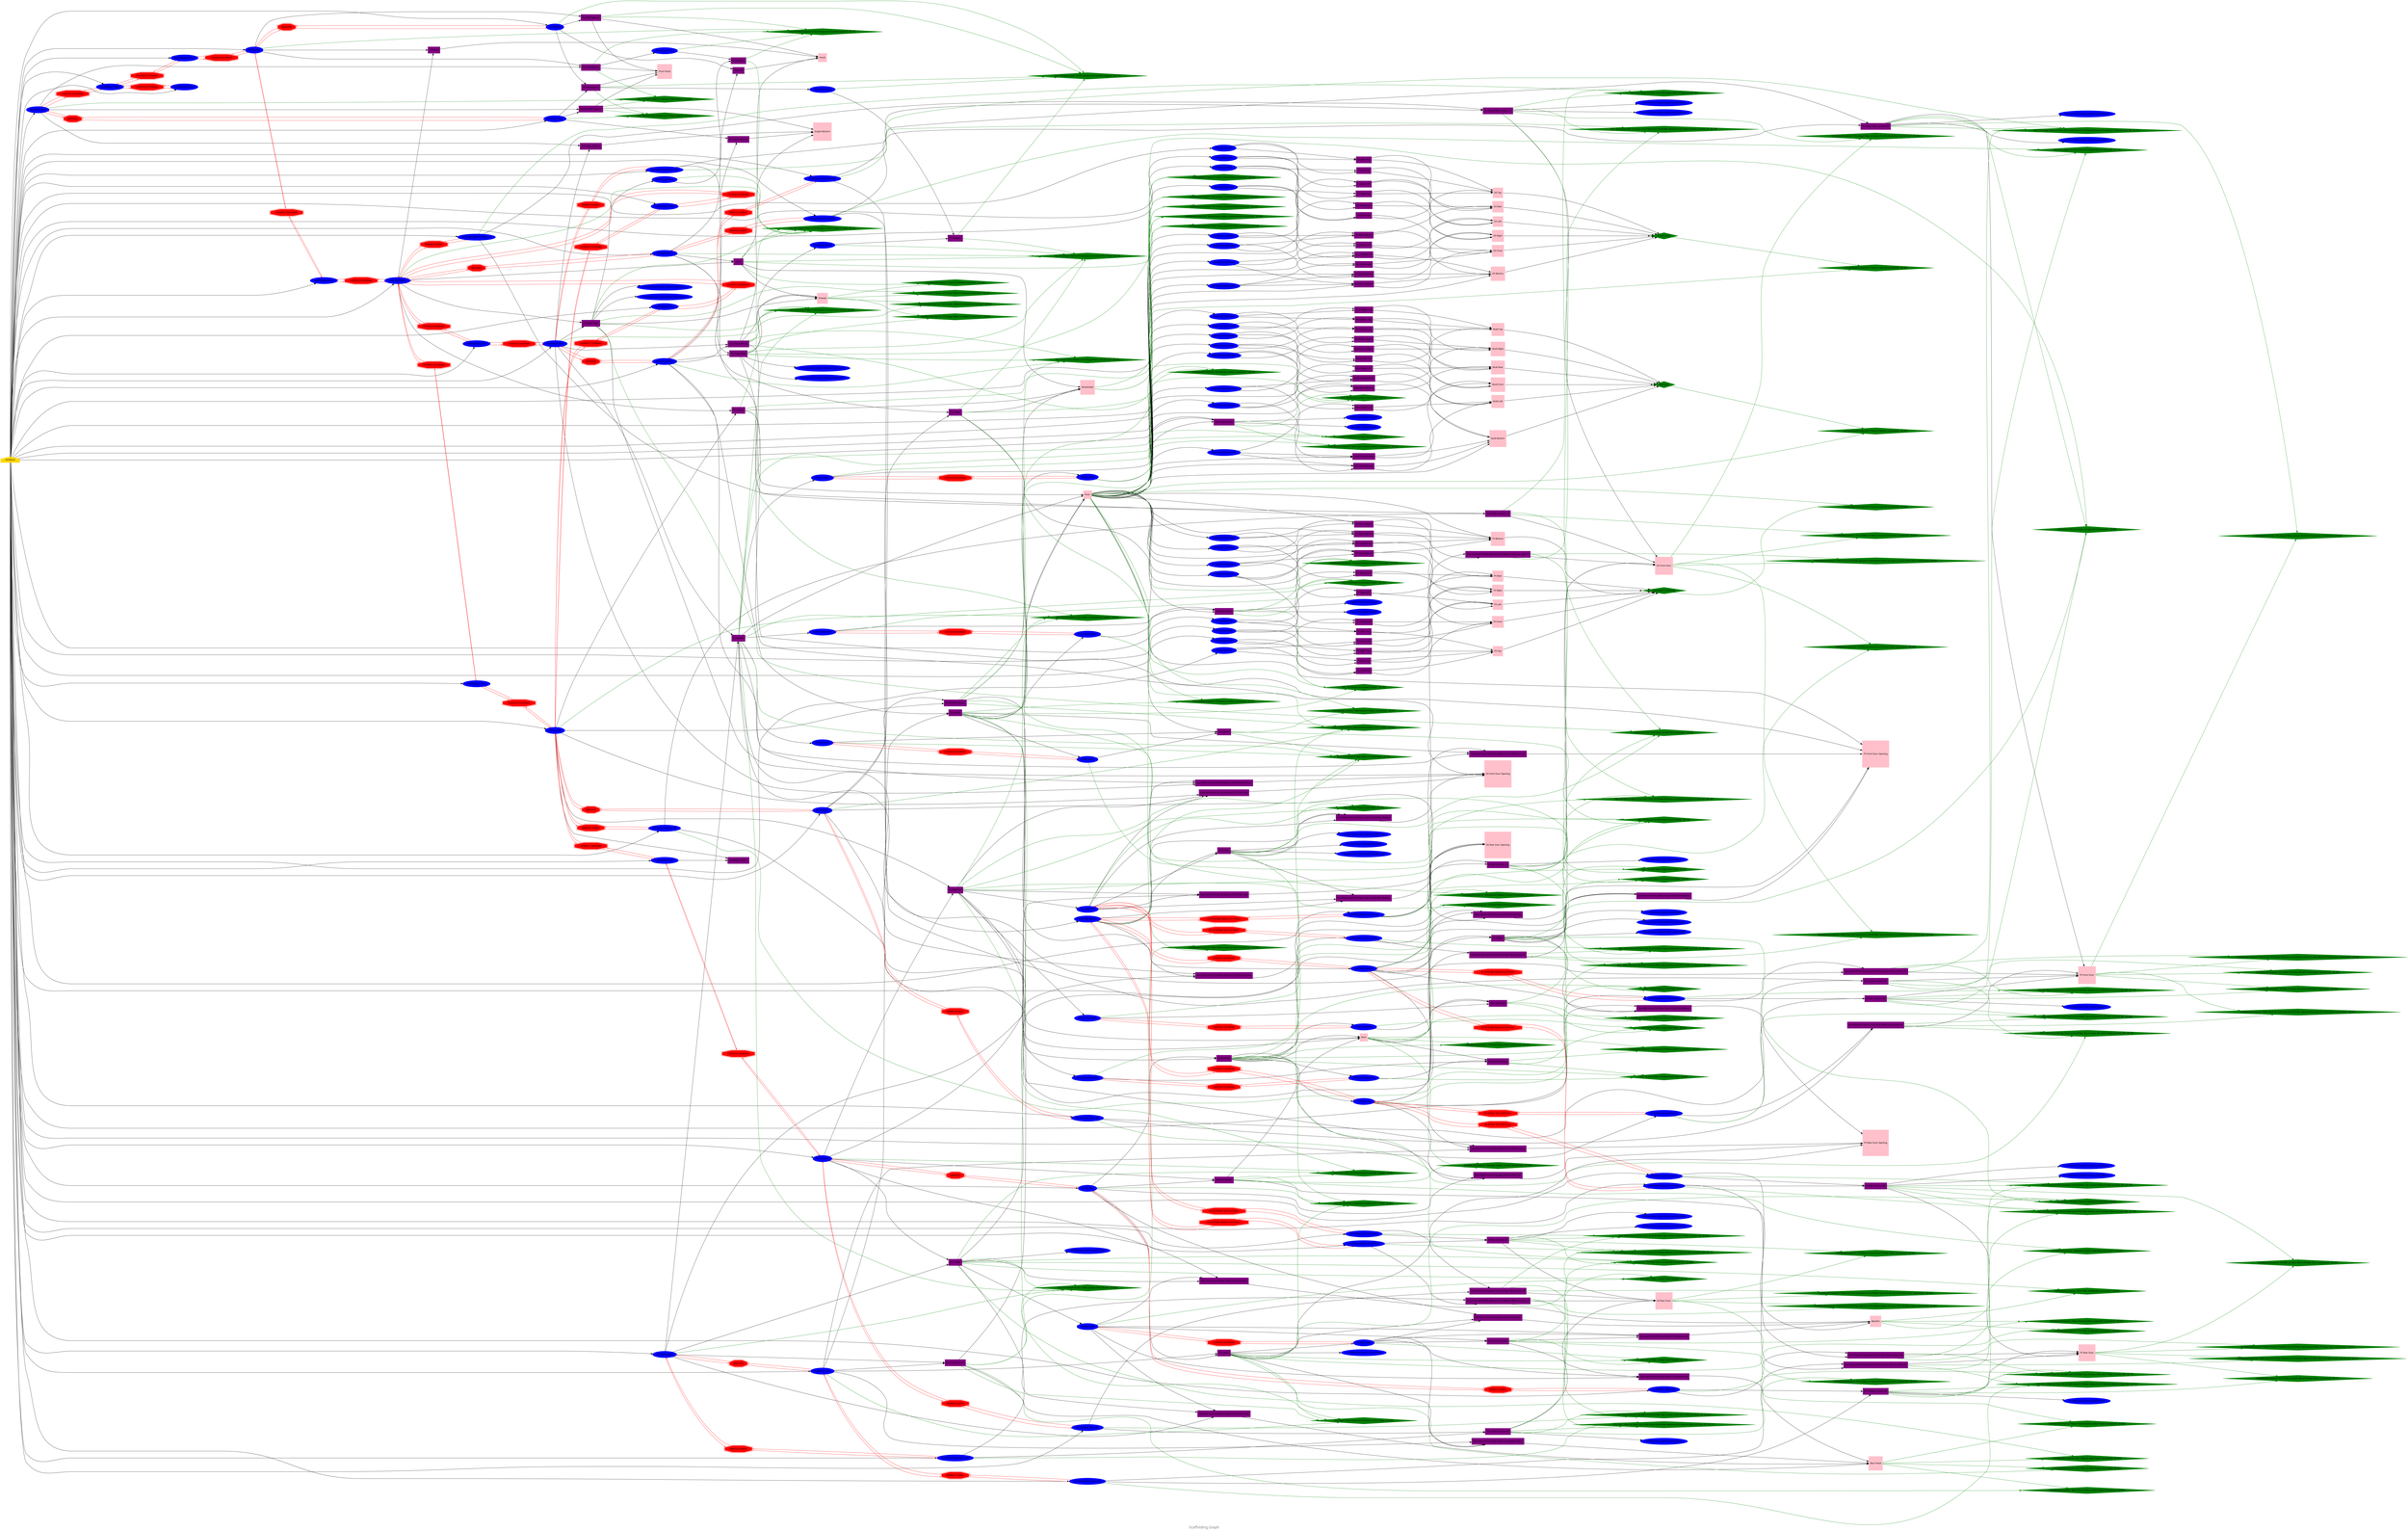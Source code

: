 digraph MainGraph {
	label="Scaffolding Graph";
	fontcolor="#808080";
	fontname="Microsoft Sans Serif";
	fontsize="20";
	landscape="False";
	bgcolor="#FFFFFF";
	rankdir="LR";
	node1 [shape="house" color="#FFD700" style="filled" label="ArchRoot" fontcolor="#000000" fontname="Microsoft Sans Serif" fontsize="12"];
	node2 [shape="ellipse" color="#0000FF" style="filled" label="DS Bottom Rad" fontcolor="#000000" fontname="Microsoft Sans Serif" fontsize="12"];
	node3 [shape="ellipse" color="#0000FF" style="filled" label="DS Top Rad" fontcolor="#000000" fontname="Microsoft Sans Serif" fontsize="12"];
	node4 [shape="ellipse" color="#0000FF" style="filled" label="DS Hinge Pillar Pt" fontcolor="#000000" fontname="Microsoft Sans Serif" fontsize="12"];
	node5 [shape="ellipse" color="#0000FF" style="filled" label="DS Bottom Front" fontcolor="#000000" fontname="Microsoft Sans Serif" fontsize="12"];
	node6 [shape="ellipse" color="#0000FF" style="filled" label="DS Bottom Back" fontcolor="#000000" fontname="Microsoft Sans Serif" fontsize="12"];
	node7 [shape="ellipse" color="#0000FF" style="filled" label="DS Top Front" fontcolor="#000000" fontname="Microsoft Sans Serif" fontsize="12"];
	node8 [shape="ellipse" color="#0000FF" style="filled" label="DS Top Back" fontcolor="#000000" fontname="Microsoft Sans Serif" fontsize="12"];
	node9 [shape="ellipse" color="#0000FF" style="filled" label="PS Bottom Rad" fontcolor="#000000" fontname="Microsoft Sans Serif" fontsize="12"];
	node10 [shape="ellipse" color="#0000FF" style="filled" label="PS Top Rad" fontcolor="#000000" fontname="Microsoft Sans Serif" fontsize="12"];
	node11 [shape="ellipse" color="#0000FF" style="filled" label="PS Hinge Pillar Pt" fontcolor="#000000" fontname="Microsoft Sans Serif" fontsize="12"];
	node12 [shape="ellipse" color="#0000FF" style="filled" label="PS Bottom Front" fontcolor="#000000" fontname="Microsoft Sans Serif" fontsize="12"];
	node13 [shape="ellipse" color="#0000FF" style="filled" label="PS Bottom Back" fontcolor="#000000" fontname="Microsoft Sans Serif" fontsize="12"];
	node14 [shape="ellipse" color="#0000FF" style="filled" label="PS Top Front" fontcolor="#000000" fontname="Microsoft Sans Serif" fontsize="12"];
	node15 [shape="ellipse" color="#0000FF" style="filled" label="PS Top Back" fontcolor="#000000" fontname="Microsoft Sans Serif" fontsize="12"];
	node16 [shape="ellipse" color="#0000FF" style="filled" label="Scaffolding Point 1" fontcolor="#000000" fontname="Microsoft Sans Serif" fontsize="12"];
	node17 [shape="ellipse" color="#0000FF" style="filled" label="Scaffolding Point 2" fontcolor="#000000" fontname="Microsoft Sans Serif" fontsize="12"];
	node18 [shape="ellipse" color="#0000FF" style="filled" label="Scaffolding Point 3" fontcolor="#000000" fontname="Microsoft Sans Serif" fontsize="12"];
	node19 [shape="ellipse" color="#0000FF" style="filled" label="Scaffolding Point 4" fontcolor="#000000" fontname="Microsoft Sans Serif" fontsize="12"];
	node20 [shape="ellipse" color="#0000FF" style="filled" label="Scaffolding Point 5" fontcolor="#000000" fontname="Microsoft Sans Serif" fontsize="12"];
	node21 [shape="ellipse" color="#0000FF" style="filled" label="Scaffolding Point 6" fontcolor="#000000" fontname="Microsoft Sans Serif" fontsize="12"];
	node22 [shape="ellipse" color="#0000FF" style="filled" label="Scaffolding Point 7" fontcolor="#000000" fontname="Microsoft Sans Serif" fontsize="12"];
	node23 [shape="ellipse" color="#0000FF" style="filled" label="Scaffolding Point 8" fontcolor="#000000" fontname="Microsoft Sans Serif" fontsize="12"];
	node24 [shape="ellipse" color="#0000FF" style="filled" label="DS Top Left Front" fontcolor="#000000" fontname="Microsoft Sans Serif" fontsize="12"];
	node25 [shape="ellipse" color="#0000FF" style="filled" label="DS Top Left Rear" fontcolor="#000000" fontname="Microsoft Sans Serif" fontsize="12"];
	node26 [shape="ellipse" color="#0000FF" style="filled" label="DS Top Right Front" fontcolor="#000000" fontname="Microsoft Sans Serif" fontsize="12"];
	node27 [shape="ellipse" color="#0000FF" style="filled" label="DS Top Right Rear" fontcolor="#000000" fontname="Microsoft Sans Serif" fontsize="12"];
	node28 [shape="ellipse" color="#0000FF" style="filled" label="PS Top Left Front" fontcolor="#000000" fontname="Microsoft Sans Serif" fontsize="12"];
	node29 [shape="ellipse" color="#0000FF" style="filled" label="PS Top Left Rear" fontcolor="#000000" fontname="Microsoft Sans Serif" fontsize="12"];
	node30 [shape="ellipse" color="#0000FF" style="filled" label="PS Top Right Front" fontcolor="#000000" fontname="Microsoft Sans Serif" fontsize="12"];
	node31 [shape="ellipse" color="#0000FF" style="filled" label="PS Top Right Rear" fontcolor="#000000" fontname="Microsoft Sans Serif" fontsize="12"];
	node32 [shape="ellipse" color="#0000FF" style="filled" label="Multi Top Left Front" fontcolor="#000000" fontname="Microsoft Sans Serif" fontsize="12"];
	node33 [shape="ellipse" color="#0000FF" style="filled" label="Multi Top Left Rear" fontcolor="#000000" fontname="Microsoft Sans Serif" fontsize="12"];
	node34 [shape="ellipse" color="#0000FF" style="filled" label="Multi Top Right Front" fontcolor="#000000" fontname="Microsoft Sans Serif" fontsize="12"];
	node35 [shape="ellipse" color="#0000FF" style="filled" label="Multi Top Right Rear" fontcolor="#000000" fontname="Microsoft Sans Serif" fontsize="12"];
	node36 [shape="ellipse" color="#0000FF" style="filled" label="DS Top Front (Door LF)" fontcolor="#000000" fontname="Microsoft Sans Serif" fontsize="12"];
	node37 [shape="ellipse" color="#0000FF" style="filled" label="DS B Pillar Top On LF Door" fontcolor="#000000" fontname="Microsoft Sans Serif" fontsize="12"];
	node38 [shape="ellipse" color="#0000FF" style="filled" label="DS Hinge Pillar Pt (Door LF)" fontcolor="#000000" fontname="Microsoft Sans Serif" fontsize="12"];
	node39 [shape="ellipse" color="#0000FF" style="filled" label="DS Bottom Front (Door LF)" fontcolor="#000000" fontname="Microsoft Sans Serif" fontsize="12"];
	node40 [shape="ellipse" color="#0000FF" style="filled" label="DS B Pillar Bottom On LF Door" fontcolor="#000000" fontname="Microsoft Sans Serif" fontsize="12"];
	node41 [shape="ellipse" color="#0000FF" style="filled" label="DS Top Back (Door LR)" fontcolor="#000000" fontname="Microsoft Sans Serif" fontsize="12"];
	node42 [shape="ellipse" color="#0000FF" style="filled" label="DS B Pillar Top On LR Door" fontcolor="#000000" fontname="Microsoft Sans Serif" fontsize="12"];
	node43 [shape="ellipse" color="#0000FF" style="filled" label="DS Bottom Back (Door LR)" fontcolor="#000000" fontname="Microsoft Sans Serif" fontsize="12"];
	node44 [shape="ellipse" color="#0000FF" style="filled" label="DS B Pillar Bottom On LR Door" fontcolor="#000000" fontname="Microsoft Sans Serif" fontsize="12"];
	node45 [shape="ellipse" color="#0000FF" style="filled" label="PS Top Front (Door RF)" fontcolor="#000000" fontname="Microsoft Sans Serif" fontsize="12"];
	node46 [shape="ellipse" color="#0000FF" style="filled" label="PS B Pillar Top On RR Door" fontcolor="#000000" fontname="Microsoft Sans Serif" fontsize="12"];
	node47 [shape="ellipse" color="#0000FF" style="filled" label="PS Hinge Pillar Pt (Door RF)" fontcolor="#000000" fontname="Microsoft Sans Serif" fontsize="12"];
	node48 [shape="ellipse" color="#0000FF" style="filled" label="PS Bottom Front (Door RF)" fontcolor="#000000" fontname="Microsoft Sans Serif" fontsize="12"];
	node49 [shape="ellipse" color="#0000FF" style="filled" label="PS B Pillar Bottom On RR Door" fontcolor="#000000" fontname="Microsoft Sans Serif" fontsize="12"];
	node50 [shape="ellipse" color="#0000FF" style="filled" label="PS Top Back (Door RR)" fontcolor="#000000" fontname="Microsoft Sans Serif" fontsize="12"];
	node51 [shape="ellipse" color="#0000FF" style="filled" label="PS B Pillar Top On RF Door" fontcolor="#000000" fontname="Microsoft Sans Serif" fontsize="12"];
	node52 [shape="ellipse" color="#0000FF" style="filled" label="PS Bottom Back (Door RR)" fontcolor="#000000" fontname="Microsoft Sans Serif" fontsize="12"];
	node53 [shape="ellipse" color="#0000FF" style="filled" label="PS B Pillar Bottom On RF Door" fontcolor="#000000" fontname="Microsoft Sans Serif" fontsize="12"];
	node54 [shape="ellipse" color="#0000FF" style="filled" label="Scaffolding Point 9" fontcolor="#000000" fontname="Microsoft Sans Serif" fontsize="12"];
	node55 [shape="rectangle" color="#800080" style="filled" label="DS Engine Bottom" fontcolor="#000000" fontname="Microsoft Sans Serif" fontsize="12"];
	node56 [shape="rectangle" color="#800080" style="filled" label="DS Rad Support" fontcolor="#000000" fontname="Microsoft Sans Serif" fontsize="12"];
	node57 [shape="rectangle" color="#800080" style="filled" label="Bottom Rad Support" fontcolor="#000000" fontname="Microsoft Sans Serif" fontsize="12"];
	node58 [shape="rectangle" color="#800080" style="filled" label="DS Hood" fontcolor="#000000" fontname="Microsoft Sans Serif" fontsize="12"];
	node59 [shape="rectangle" color="#800080" style="filled" label="Top Rad Support" fontcolor="#000000" fontname="Microsoft Sans Serif" fontsize="12"];
	node60 [shape="rectangle" color="#800080" style="filled" label="DS Hinge Pillar" fontcolor="#000000" fontname="Microsoft Sans Serif" fontsize="12"];
	node61 [shape="rectangle" color="#800080" style="filled" label="DS A Pillar" fontcolor="#000000" fontname="Microsoft Sans Serif" fontsize="12"];
	node62 [shape="rectangle" color="#800080" style="filled" label="Cowl" fontcolor="#000000" fontname="Microsoft Sans Serif" fontsize="12"];
	node63 [shape="rectangle" color="#800080" style="filled" label="DS Rocker" fontcolor="#000000" fontname="Microsoft Sans Serif" fontsize="12"];
	node64 [shape="rectangle" color="#800080" style="filled" label="Front Floor Xmem" fontcolor="#000000" fontname="Microsoft Sans Serif" fontsize="12"];
	node65 [shape="rectangle" color="#800080" style="filled" label="DS C Pillar" fontcolor="#000000" fontname="Microsoft Sans Serif" fontsize="12"];
	node66 [shape="rectangle" color="#800080" style="filled" label="Back Floor Xmem" fontcolor="#000000" fontname="Microsoft Sans Serif" fontsize="12"];
	node67 [shape="rectangle" color="#800080" style="filled" label="DS Roof Rail" fontcolor="#000000" fontname="Microsoft Sans Serif" fontsize="12"];
	node68 [shape="rectangle" color="#800080" style="filled" label="Windshield Header" fontcolor="#000000" fontname="Microsoft Sans Serif" fontsize="12"];
	node69 [shape="rectangle" color="#800080" style="filled" label="Scaffolding Path 1" fontcolor="#000000" fontname="Microsoft Sans Serif" fontsize="12"];
	node70 [shape="rectangle" color="#800080" style="filled" label="Backlite Header" fontcolor="#000000" fontname="Microsoft Sans Serif" fontsize="12"];
	node71 [shape="rectangle" color="#800080" style="filled" label="PS Engine Bottom" fontcolor="#000000" fontname="Microsoft Sans Serif" fontsize="12"];
	node72 [shape="rectangle" color="#800080" style="filled" label="PS Rad Support" fontcolor="#000000" fontname="Microsoft Sans Serif" fontsize="12"];
	node73 [shape="rectangle" color="#800080" style="filled" label="PS Hood" fontcolor="#000000" fontname="Microsoft Sans Serif" fontsize="12"];
	node74 [shape="rectangle" color="#800080" style="filled" label="PS Hinge Pillar" fontcolor="#000000" fontname="Microsoft Sans Serif" fontsize="12"];
	node75 [shape="rectangle" color="#800080" style="filled" label="PS A Pillar" fontcolor="#000000" fontname="Microsoft Sans Serif" fontsize="12"];
	node76 [shape="rectangle" color="#800080" style="filled" label="PS Rocker" fontcolor="#000000" fontname="Microsoft Sans Serif" fontsize="12"];
	node77 [shape="rectangle" color="#800080" style="filled" label="PS C Pillar" fontcolor="#000000" fontname="Microsoft Sans Serif" fontsize="12"];
	node78 [shape="rectangle" color="#800080" style="filled" label="PS Roof Rail" fontcolor="#000000" fontname="Microsoft Sans Serif" fontsize="12"];
	node79 [shape="rectangle" color="#800080" style="filled" label="DS Front Top" fontcolor="#000000" fontname="Microsoft Sans Serif" fontsize="12"];
	node80 [shape="rectangle" color="#800080" style="filled" label="DS Left Top" fontcolor="#000000" fontname="Microsoft Sans Serif" fontsize="12"];
	node81 [shape="rectangle" color="#800080" style="filled" label="DS Rear Top" fontcolor="#000000" fontname="Microsoft Sans Serif" fontsize="12"];
	node82 [shape="rectangle" color="#800080" style="filled" label="DS Right Top" fontcolor="#000000" fontname="Microsoft Sans Serif" fontsize="12"];
	node83 [shape="rectangle" color="#800080" style="filled" label="PS Front Top" fontcolor="#000000" fontname="Microsoft Sans Serif" fontsize="12"];
	node84 [shape="rectangle" color="#800080" style="filled" label="PS Left Top" fontcolor="#000000" fontname="Microsoft Sans Serif" fontsize="12"];
	node85 [shape="rectangle" color="#800080" style="filled" label="PS Rear Top" fontcolor="#000000" fontname="Microsoft Sans Serif" fontsize="12"];
	node86 [shape="rectangle" color="#800080" style="filled" label="PS Right Top" fontcolor="#000000" fontname="Microsoft Sans Serif" fontsize="12"];
	node87 [shape="rectangle" color="#800080" style="filled" label="Multi Front Top" fontcolor="#000000" fontname="Microsoft Sans Serif" fontsize="12"];
	node88 [shape="rectangle" color="#800080" style="filled" label="Multi Left Top" fontcolor="#000000" fontname="Microsoft Sans Serif" fontsize="12"];
	node89 [shape="rectangle" color="#800080" style="filled" label="Multi Rear Top" fontcolor="#000000" fontname="Microsoft Sans Serif" fontsize="12"];
	node90 [shape="rectangle" color="#800080" style="filled" label="Multi Right Top" fontcolor="#000000" fontname="Microsoft Sans Serif" fontsize="12"];
	node91 [shape="rectangle" color="#800080" style="filled" label="Path From DS Top Front to DS B Pillar Top on Door LF" fontcolor="#000000" fontname="Microsoft Sans Serif" fontsize="12"];
	node92 [shape="rectangle" color="#800080" style="filled" label="DS A Pillar on Door LF" fontcolor="#000000" fontname="Microsoft Sans Serif" fontsize="12"];
	node93 [shape="rectangle" color="#800080" style="filled" label="B Pillar on Door LF" fontcolor="#000000" fontname="Microsoft Sans Serif" fontsize="12"];
	node94 [shape="rectangle" color="#800080" style="filled" label="DS Hinge Pillar on Door LF" fontcolor="#000000" fontname="Microsoft Sans Serif" fontsize="12"];
	node95 [shape="rectangle" color="#800080" style="filled" label="Path From DS B Pillar Bottom to DS Bottom Front on Door LF" fontcolor="#000000" fontname="Microsoft Sans Serif" fontsize="12"];
	node96 [shape="rectangle" color="#800080" style="filled" label="Path From DS Top Back to DS B Pillar Top on Door LR" fontcolor="#000000" fontname="Microsoft Sans Serif" fontsize="12"];
	node97 [shape="rectangle" color="#800080" style="filled" label="DS C Pillar on Door LR" fontcolor="#000000" fontname="Microsoft Sans Serif" fontsize="12"];
	node98 [shape="rectangle" color="#800080" style="filled" label="B Pillar on Door LR" fontcolor="#000000" fontname="Microsoft Sans Serif" fontsize="12"];
	node99 [shape="rectangle" color="#800080" style="filled" label="Path From DS B Pillar Bottom to DS Bottom Back on Door LR" fontcolor="#000000" fontname="Microsoft Sans Serif" fontsize="12"];
	node100 [shape="rectangle" color="#800080" style="filled" label="Path From PS Top Front to PS B Pillar Top on Door RF" fontcolor="#000000" fontname="Microsoft Sans Serif" fontsize="12"];
	node101 [shape="rectangle" color="#800080" style="filled" label="PS A Pillar on Door RF" fontcolor="#000000" fontname="Microsoft Sans Serif" fontsize="12"];
	node102 [shape="rectangle" color="#800080" style="filled" label="B Pillar on Door RF" fontcolor="#000000" fontname="Microsoft Sans Serif" fontsize="12"];
	node103 [shape="rectangle" color="#800080" style="filled" label="PS Hinge Pillar on Door RF" fontcolor="#000000" fontname="Microsoft Sans Serif" fontsize="12"];
	node104 [shape="rectangle" color="#800080" style="filled" label="Path From PS B Pillar Bottom to PS Bottom Front on Door RF" fontcolor="#000000" fontname="Microsoft Sans Serif" fontsize="12"];
	node105 [shape="rectangle" color="#800080" style="filled" label="Path From PS Top Back to PS B Pillar Top on Door RR" fontcolor="#000000" fontname="Microsoft Sans Serif" fontsize="12"];
	node106 [shape="rectangle" color="#800080" style="filled" label="PS C Pillar on Door RR" fontcolor="#000000" fontname="Microsoft Sans Serif" fontsize="12"];
	node107 [shape="rectangle" color="#800080" style="filled" label="B Pillar on Door RR" fontcolor="#000000" fontname="Microsoft Sans Serif" fontsize="12"];
	node108 [shape="rectangle" color="#800080" style="filled" label="Path From PS B Pillar Bottom to PS Bottom Back on Door RR" fontcolor="#000000" fontname="Microsoft Sans Serif" fontsize="12"];
	node109 [shape="square" color="#FFC0CB" style="filled" label="Engine Bottom" fontcolor="#000000" fontname="Microsoft Sans Serif" fontsize="12"];
	node110 [shape="ellipse" color="#0000FF" style="filled" label="DS Shotgun Front" fontcolor="#000000" fontname="Microsoft Sans Serif" fontsize="12"];
	node111 [shape="square" color="#FFC0CB" style="filled" label="Front Panel" fontcolor="#000000" fontname="Microsoft Sans Serif" fontsize="12"];
	node112 [shape="square" color="#FFC0CB" style="filled" label="Hood" fontcolor="#000000" fontname="Microsoft Sans Serif" fontsize="12"];
	node113 [shape="ellipse" color="#0000FF" style="filled" label="DS Shotgun Back" fontcolor="#000000" fontname="Microsoft Sans Serif" fontsize="12"];
	node114 [shape="square" color="#FFC0CB" style="filled" label="Firewall" fontcolor="#000000" fontname="Microsoft Sans Serif" fontsize="12"];
	node115 [shape="ellipse" color="#0000FF" style="filled" label="DS Front Door Upper Hinge ConnPt (Cab)" fontcolor="#000000" fontname="Microsoft Sans Serif" fontsize="12"];
	node116 [shape="ellipse" color="#0000FF" style="filled" label="DS Front Door Lower Hinge ConnPt (Cab)" fontcolor="#000000" fontname="Microsoft Sans Serif" fontsize="12"];
	node117 [shape="square" color="#FFC0CB" style="filled" label="Windshield" fontcolor="#000000" fontname="Microsoft Sans Serif" fontsize="12"];
	node118 [shape="ellipse" color="#0000FF" style="filled" label="DS B Pillar Bottom" fontcolor="#000000" fontname="Microsoft Sans Serif" fontsize="12"];
	node119 [shape="ellipse" color="#0000FF" style="filled" label="DS Forward Xmem" fontcolor="#000000" fontname="Microsoft Sans Serif" fontsize="12"];
	node120 [shape="ellipse" color="#0000FF" style="filled" label="DS Mid Xmem" fontcolor="#000000" fontname="Microsoft Sans Serif" fontsize="12"];
	node121 [shape="ellipse" color="#0000FF" style="filled" label="DS Rear Xmem" fontcolor="#000000" fontname="Microsoft Sans Serif" fontsize="12"];
	node122 [shape="rectangle" color="#800080" style="filled" label="Dep Path From DS B Pillar Bottom to DS Bottom Front" fontcolor="#000000" fontname="Microsoft Sans Serif" fontsize="12"];
	node123 [shape="rectangle" color="#800080" style="filled" label="Dep Path From DS B Pillar Bottom to DS Bottom Back" fontcolor="#000000" fontname="Microsoft Sans Serif" fontsize="12"];
	node124 [shape="square" color="#FFC0CB" style="filled" label="Floor" fontcolor="#000000" fontname="Microsoft Sans Serif" fontsize="12"];
	node125 [shape="ellipse" color="#0000FF" style="filled" label="DS Rear Panel" fontcolor="#000000" fontname="Microsoft Sans Serif" fontsize="12"];
	node126 [shape="rectangle" color="#800080" style="filled" label="Dep Path From DS Bottom Back to DS Rear Panel" fontcolor="#000000" fontname="Microsoft Sans Serif" fontsize="12"];
	node127 [shape="rectangle" color="#800080" style="filled" label="Dep Path From DS Rear Panel to DS Top Back" fontcolor="#000000" fontname="Microsoft Sans Serif" fontsize="12"];
	node128 [shape="ellipse" color="#0000FF" style="filled" label="DS Rear Door Latch ConnPt (Cab)" fontcolor="#000000" fontname="Microsoft Sans Serif" fontsize="12"];
	node129 [shape="ellipse" color="#0000FF" style="filled" label="DS B Pillar Top" fontcolor="#000000" fontname="Microsoft Sans Serif" fontsize="12"];
	node130 [shape="ellipse" color="#0000FF" style="filled" label="DS Forward Roof Bow" fontcolor="#000000" fontname="Microsoft Sans Serif" fontsize="12"];
	node131 [shape="ellipse" color="#0000FF" style="filled" label="DS Rear Roof Bow" fontcolor="#000000" fontname="Microsoft Sans Serif" fontsize="12"];
	node132 [shape="rectangle" color="#800080" style="filled" label="Dep Path From DS Top Front to DS B Pillar Top" fontcolor="#000000" fontname="Microsoft Sans Serif" fontsize="12"];
	node133 [shape="rectangle" color="#800080" style="filled" label="Dep Path From DS Top Back to DS B Pillar Top" fontcolor="#000000" fontname="Microsoft Sans Serif" fontsize="12"];
	node134 [shape="square" color="#FFC0CB" style="filled" label="Roof" fontcolor="#000000" fontname="Microsoft Sans Serif" fontsize="12"];
	node135 [shape="ellipse" color="#0000FF" style="filled" label="PS Shotgun Front" fontcolor="#000000" fontname="Microsoft Sans Serif" fontsize="12"];
	node136 [shape="ellipse" color="#0000FF" style="filled" label="PS Shotgun Back" fontcolor="#000000" fontname="Microsoft Sans Serif" fontsize="12"];
	node137 [shape="ellipse" color="#0000FF" style="filled" label="PS Front Door Upper Hinge ConnPt (Cab)" fontcolor="#000000" fontname="Microsoft Sans Serif" fontsize="12"];
	node138 [shape="ellipse" color="#0000FF" style="filled" label="PS Front Door Lower Hinge ConnPt (Cab)" fontcolor="#000000" fontname="Microsoft Sans Serif" fontsize="12"];
	node139 [shape="ellipse" color="#0000FF" style="filled" label="PS B Pillar Bottom" fontcolor="#000000" fontname="Microsoft Sans Serif" fontsize="12"];
	node140 [shape="ellipse" color="#0000FF" style="filled" label="PS Forward Xmem" fontcolor="#000000" fontname="Microsoft Sans Serif" fontsize="12"];
	node141 [shape="ellipse" color="#0000FF" style="filled" label="PS Mid Xmem" fontcolor="#000000" fontname="Microsoft Sans Serif" fontsize="12"];
	node142 [shape="ellipse" color="#0000FF" style="filled" label="PS Rear Xmem" fontcolor="#000000" fontname="Microsoft Sans Serif" fontsize="12"];
	node143 [shape="rectangle" color="#800080" style="filled" label="Dep Path From PS B Pillar Bottom to PS Bottom Front" fontcolor="#000000" fontname="Microsoft Sans Serif" fontsize="12"];
	node144 [shape="rectangle" color="#800080" style="filled" label="Dep Path From PS B Pillar Bottom to PS Bottom Back" fontcolor="#000000" fontname="Microsoft Sans Serif" fontsize="12"];
	node145 [shape="ellipse" color="#0000FF" style="filled" label="PS Rear Panel" fontcolor="#000000" fontname="Microsoft Sans Serif" fontsize="12"];
	node146 [shape="rectangle" color="#800080" style="filled" label="Dep Path From PS Rear Panel to PS Bottom Back" fontcolor="#000000" fontname="Microsoft Sans Serif" fontsize="12"];
	node147 [shape="rectangle" color="#800080" style="filled" label="Dep Path From PS Top Back to PS Rear Panel" fontcolor="#000000" fontname="Microsoft Sans Serif" fontsize="12"];
	node148 [shape="ellipse" color="#0000FF" style="filled" label="PS Rear Door Latch ConnPt (Cab)" fontcolor="#000000" fontname="Microsoft Sans Serif" fontsize="12"];
	node149 [shape="ellipse" color="#0000FF" style="filled" label="PS B Pillar Top" fontcolor="#000000" fontname="Microsoft Sans Serif" fontsize="12"];
	node150 [shape="ellipse" color="#0000FF" style="filled" label="PS Forward Roof Bow" fontcolor="#000000" fontname="Microsoft Sans Serif" fontsize="12"];
	node151 [shape="ellipse" color="#0000FF" style="filled" label="PS Rear Roof Bow" fontcolor="#000000" fontname="Microsoft Sans Serif" fontsize="12"];
	node152 [shape="rectangle" color="#800080" style="filled" label="Dep Path From PS Top Front to PS B Pillar Top" fontcolor="#000000" fontname="Microsoft Sans Serif" fontsize="12"];
	node153 [shape="rectangle" color="#800080" style="filled" label="Dep Path From PS Top Back to PS B Pillar Top" fontcolor="#000000" fontname="Microsoft Sans Serif" fontsize="12"];
	node154 [shape="square" color="#FFC0CB" style="filled" label="DS Top" fontcolor="#000000" fontname="Microsoft Sans Serif" fontsize="12"];
	node155 [shape="square" color="#FFC0CB" style="filled" label="PS Top" fontcolor="#000000" fontname="Microsoft Sans Serif" fontsize="12"];
	node156 [shape="square" color="#FFC0CB" style="filled" label="Multi Top" fontcolor="#000000" fontname="Microsoft Sans Serif" fontsize="12"];
	node157 [shape="square" color="#FFC0CB" style="filled" label="DS Front Door" fontcolor="#000000" fontname="Microsoft Sans Serif" fontsize="12"];
	node158 [shape="ellipse" color="#0000FF" style="filled" label="DS Front Door Latch ConnPt (Door)" fontcolor="#000000" fontname="Microsoft Sans Serif" fontsize="12"];
	node159 [shape="ellipse" color="#0000FF" style="filled" label="DS Front Door Upper Hinge ConnPt (Door)" fontcolor="#000000" fontname="Microsoft Sans Serif" fontsize="12"];
	node160 [shape="ellipse" color="#0000FF" style="filled" label="DF Front Door Lower Hinge ConnPt (Door)" fontcolor="#000000" fontname="Microsoft Sans Serif" fontsize="12"];
	node161 [shape="square" color="#FFC0CB" style="filled" label="DS Rear Door" fontcolor="#000000" fontname="Microsoft Sans Serif" fontsize="12"];
	node162 [shape="ellipse" color="#0000FF" style="filled" label="DS Rear Door Latch ConnPt (Door)" fontcolor="#000000" fontname="Microsoft Sans Serif" fontsize="12"];
	node163 [shape="ellipse" color="#0000FF" style="filled" label="DS Rear Door Upper Hinge ConnPt (Door)" fontcolor="#000000" fontname="Microsoft Sans Serif" fontsize="12"];
	node164 [shape="ellipse" color="#0000FF" style="filled" label="DS Rear Door Lower Hinge ConnPt (Door)" fontcolor="#000000" fontname="Microsoft Sans Serif" fontsize="12"];
	node165 [shape="square" color="#FFC0CB" style="filled" label="PS Front Door" fontcolor="#000000" fontname="Microsoft Sans Serif" fontsize="12"];
	node166 [shape="ellipse" color="#0000FF" style="filled" label="PS Front Door Latch ConnPt (Door)" fontcolor="#000000" fontname="Microsoft Sans Serif" fontsize="12"];
	node167 [shape="ellipse" color="#0000FF" style="filled" label="PS Front Door Upper Hinge ConnPt (Door)" fontcolor="#000000" fontname="Microsoft Sans Serif" fontsize="12"];
	node168 [shape="ellipse" color="#0000FF" style="filled" label="PS Front Door Lower Hinge ConnPt (Door)" fontcolor="#000000" fontname="Microsoft Sans Serif" fontsize="12"];
	node169 [shape="square" color="#FFC0CB" style="filled" label="PS Rear Door" fontcolor="#000000" fontname="Microsoft Sans Serif" fontsize="12"];
	node170 [shape="ellipse" color="#0000FF" style="filled" label="PS Rear Door Latch ConnPt (Door)" fontcolor="#000000" fontname="Microsoft Sans Serif" fontsize="12"];
	node171 [shape="ellipse" color="#0000FF" style="filled" label="PS Rear Door Lower Hinge ConnPt (Door)" fontcolor="#000000" fontname="Microsoft Sans Serif" fontsize="12"];
	node172 [shape="ellipse" color="#0000FF" style="filled" label="PS Rear Door Upper Hinge ConnPt (Door)" fontcolor="#000000" fontname="Microsoft Sans Serif" fontsize="12"];
	node173 [shape="rectangle" color="#800080" style="filled" label="DS Shotgun" fontcolor="#000000" fontname="Microsoft Sans Serif" fontsize="12"];
	node174 [shape="rectangle" color="#800080" style="filled" label="DS B Pillar" fontcolor="#000000" fontname="Microsoft Sans Serif" fontsize="12"];
	node175 [shape="rectangle" color="#800080" style="filled" label="Dep Path From DS B Pillar Top to DS B Pillar Bottom" fontcolor="#000000" fontname="Microsoft Sans Serif" fontsize="12"];
	node176 [shape="rectangle" color="#800080" style="filled" label="Dep Path From DS B Pillar Top to DS B Pillar Bottom" fontcolor="#000000" fontname="Microsoft Sans Serif" fontsize="12"];
	node177 [shape="rectangle" color="#800080" style="filled" label="Forward Xmem" fontcolor="#000000" fontname="Microsoft Sans Serif" fontsize="12"];
	node178 [shape="rectangle" color="#800080" style="filled" label="Mid Xmem" fontcolor="#000000" fontname="Microsoft Sans Serif" fontsize="12"];
	node179 [shape="rectangle" color="#800080" style="filled" label="Rear Floor Xmem" fontcolor="#000000" fontname="Microsoft Sans Serif" fontsize="12"];
	node180 [shape="square" color="#FFC0CB" style="filled" label="DS Front Door Opening" fontcolor="#000000" fontname="Microsoft Sans Serif" fontsize="12"];
	node181 [shape="square" color="#FFC0CB" style="filled" label="DS Rear Door Opening" fontcolor="#000000" fontname="Microsoft Sans Serif" fontsize="12"];
	node182 [shape="ellipse" color="#0000FF" style="filled" label="DS Bottom Left Front" fontcolor="#000000" fontname="Microsoft Sans Serif" fontsize="12"];
	node183 [shape="ellipse" color="#0000FF" style="filled" label="DS Bottom Left Rear" fontcolor="#000000" fontname="Microsoft Sans Serif" fontsize="12"];
	node184 [shape="ellipse" color="#0000FF" style="filled" label="DS Bottom Right Front" fontcolor="#000000" fontname="Microsoft Sans Serif" fontsize="12"];
	node185 [shape="ellipse" color="#0000FF" style="filled" label="DS Bottom Right Rear" fontcolor="#000000" fontname="Microsoft Sans Serif" fontsize="12"];
	node186 [shape="ellipse" color="#0000FF" style="filled" label="PS Bottom Left Front" fontcolor="#000000" fontname="Microsoft Sans Serif" fontsize="12"];
	node187 [shape="ellipse" color="#0000FF" style="filled" label="PS Bottom Left Rear" fontcolor="#000000" fontname="Microsoft Sans Serif" fontsize="12"];
	node188 [shape="ellipse" color="#0000FF" style="filled" label="PS Bottom Right Front" fontcolor="#000000" fontname="Microsoft Sans Serif" fontsize="12"];
	node189 [shape="ellipse" color="#0000FF" style="filled" label="PS Bottom Right Rear" fontcolor="#000000" fontname="Microsoft Sans Serif" fontsize="12"];
	node190 [shape="ellipse" color="#0000FF" style="filled" label="Multi Bottom Left Front" fontcolor="#000000" fontname="Microsoft Sans Serif" fontsize="12"];
	node191 [shape="ellipse" color="#0000FF" style="filled" label="Multi Bottom Left Rear" fontcolor="#000000" fontname="Microsoft Sans Serif" fontsize="12"];
	node192 [shape="ellipse" color="#0000FF" style="filled" label="Multi Bottom Right Front" fontcolor="#000000" fontname="Microsoft Sans Serif" fontsize="12"];
	node193 [shape="ellipse" color="#0000FF" style="filled" label="Multi Bottom Right Rear" fontcolor="#000000" fontname="Microsoft Sans Serif" fontsize="12"];
	node194 [shape="rectangle" color="#800080" style="filled" label="DS Front Bottom" fontcolor="#000000" fontname="Microsoft Sans Serif" fontsize="12"];
	node195 [shape="rectangle" color="#800080" style="filled" label="DS Left Bottom" fontcolor="#000000" fontname="Microsoft Sans Serif" fontsize="12"];
	node196 [shape="rectangle" color="#800080" style="filled" label="DS Right Bottom" fontcolor="#000000" fontname="Microsoft Sans Serif" fontsize="12"];
	node197 [shape="rectangle" color="#800080" style="filled" label="DS Rear Bottom" fontcolor="#000000" fontname="Microsoft Sans Serif" fontsize="12"];
	node198 [shape="rectangle" color="#800080" style="filled" label="PS Front Bottom" fontcolor="#000000" fontname="Microsoft Sans Serif" fontsize="12"];
	node199 [shape="rectangle" color="#800080" style="filled" label="PS Left Bottom" fontcolor="#000000" fontname="Microsoft Sans Serif" fontsize="12"];
	node200 [shape="rectangle" color="#800080" style="filled" label="PS Right Bottom" fontcolor="#000000" fontname="Microsoft Sans Serif" fontsize="12"];
	node201 [shape="rectangle" color="#800080" style="filled" label="PS Rear Bottom" fontcolor="#000000" fontname="Microsoft Sans Serif" fontsize="12"];
	node202 [shape="rectangle" color="#800080" style="filled" label="Multi Front Bottom" fontcolor="#000000" fontname="Microsoft Sans Serif" fontsize="12"];
	node203 [shape="rectangle" color="#800080" style="filled" label="Multi Left Bottom" fontcolor="#000000" fontname="Microsoft Sans Serif" fontsize="12"];
	node204 [shape="rectangle" color="#800080" style="filled" label="Multi Right Bottom" fontcolor="#000000" fontname="Microsoft Sans Serif" fontsize="12"];
	node205 [shape="rectangle" color="#800080" style="filled" label="Multi Rear Bottom" fontcolor="#000000" fontname="Microsoft Sans Serif" fontsize="12"];
	node206 [shape="square" color="#FFC0CB" style="filled" label="DS Bottom" fontcolor="#000000" fontname="Microsoft Sans Serif" fontsize="12"];
	node207 [shape="square" color="#FFC0CB" style="filled" label="PS Bottom" fontcolor="#000000" fontname="Microsoft Sans Serif" fontsize="12"];
	node208 [shape="square" color="#FFC0CB" style="filled" label="Multi Bottom" fontcolor="#000000" fontname="Microsoft Sans Serif" fontsize="12"];
	node209 [shape="rectangle" color="#800080" style="filled" label="Rear Panel Header" fontcolor="#000000" fontname="Microsoft Sans Serif" fontsize="12"];
	node210 [shape="rectangle" color="#800080" style="filled" label="Dep Path From DS Rear Panel to PS Rear Panel" fontcolor="#000000" fontname="Microsoft Sans Serif" fontsize="12"];
	node211 [shape="rectangle" color="#800080" style="filled" label="Dep Path From PS Rear Panel to DS Rear Panel" fontcolor="#000000" fontname="Microsoft Sans Serif" fontsize="12"];
	node212 [shape="square" color="#FFC0CB" style="filled" label="Rear Panel" fontcolor="#000000" fontname="Microsoft Sans Serif" fontsize="12"];
	node213 [shape="square" color="#FFC0CB" style="filled" label="Backlite" fontcolor="#000000" fontname="Microsoft Sans Serif" fontsize="12"];
	node214 [shape="rectangle" color="#800080" style="filled" label="Forward Roof Bow" fontcolor="#000000" fontname="Microsoft Sans Serif" fontsize="12"];
	node215 [shape="rectangle" color="#800080" style="filled" label="Rear Roof Bow" fontcolor="#000000" fontname="Microsoft Sans Serif" fontsize="12"];
	node216 [shape="rectangle" color="#800080" style="filled" label="PS Shotgun" fontcolor="#000000" fontname="Microsoft Sans Serif" fontsize="12"];
	node217 [shape="rectangle" color="#800080" style="filled" label="PS B Pillar" fontcolor="#000000" fontname="Microsoft Sans Serif" fontsize="12"];
	node218 [shape="rectangle" color="#800080" style="filled" label="Dep Path From PS B Pillar Top to PS B Pillar Bottom" fontcolor="#000000" fontname="Microsoft Sans Serif" fontsize="12"];
	node219 [shape="rectangle" color="#800080" style="filled" label="Dep Path From PS B Pillar Top to PS B Pillar Bottom" fontcolor="#000000" fontname="Microsoft Sans Serif" fontsize="12"];
	node220 [shape="square" color="#FFC0CB" style="filled" label="PS Front Door Opening" fontcolor="#000000" fontname="Microsoft Sans Serif" fontsize="12"];
	node221 [shape="square" color="#FFC0CB" style="filled" label="PS Rear Door Opening" fontcolor="#000000" fontname="Microsoft Sans Serif" fontsize="12"];
	node222 [shape="ellipse" color="#0000FF" style="filled" label="DS Front Door Latch ConnPt (Cab)" fontcolor="#000000" fontname="Microsoft Sans Serif" fontsize="12"];
	node223 [shape="ellipse" color="#0000FF" style="filled" label="DS Rear Door Upper Hinge ConnPt (Cab)" fontcolor="#000000" fontname="Microsoft Sans Serif" fontsize="12"];
	node224 [shape="ellipse" color="#0000FF" style="filled" label="DS Rear Door Lower Hinge ConnPt (Cab)" fontcolor="#000000" fontname="Microsoft Sans Serif" fontsize="12"];
	node225 [shape="ellipse" color="#0000FF" style="filled" label="Left Front Vehicle ConnPt" fontcolor="#000000" fontname="Microsoft Sans Serif" fontsize="12"];
	node226 [shape="ellipse" color="#0000FF" style="filled" label="Right Front Vehicle ConnPt" fontcolor="#000000" fontname="Microsoft Sans Serif" fontsize="12"];
	node227 [shape="ellipse" color="#0000FF" style="filled" label="Left Rear Vehicle ConnPt" fontcolor="#000000" fontname="Microsoft Sans Serif" fontsize="12"];
	node228 [shape="ellipse" color="#0000FF" style="filled" label="Right Rear Vehicle ConnPt" fontcolor="#000000" fontname="Microsoft Sans Serif" fontsize="12"];
	node229 [shape="rectangle" color="#800080" style="filled" label="DS Front Left" fontcolor="#000000" fontname="Microsoft Sans Serif" fontsize="12"];
	node230 [shape="rectangle" color="#800080" style="filled" label="DS Rear Left" fontcolor="#000000" fontname="Microsoft Sans Serif" fontsize="12"];
	node231 [shape="rectangle" color="#800080" style="filled" label="DS Front Right" fontcolor="#000000" fontname="Microsoft Sans Serif" fontsize="12"];
	node232 [shape="rectangle" color="#800080" style="filled" label="DS Rear Right" fontcolor="#000000" fontname="Microsoft Sans Serif" fontsize="12"];
	node233 [shape="rectangle" color="#800080" style="filled" label="PS Front Left" fontcolor="#000000" fontname="Microsoft Sans Serif" fontsize="12"];
	node234 [shape="rectangle" color="#800080" style="filled" label="PS Rear Left" fontcolor="#000000" fontname="Microsoft Sans Serif" fontsize="12"];
	node235 [shape="rectangle" color="#800080" style="filled" label="PS Front Right" fontcolor="#000000" fontname="Microsoft Sans Serif" fontsize="12"];
	node236 [shape="rectangle" color="#800080" style="filled" label="PS Rear Right" fontcolor="#000000" fontname="Microsoft Sans Serif" fontsize="12"];
	node237 [shape="rectangle" color="#800080" style="filled" label="Multi Front Left" fontcolor="#000000" fontname="Microsoft Sans Serif" fontsize="12"];
	node238 [shape="rectangle" color="#800080" style="filled" label="Multi Rear Left" fontcolor="#000000" fontname="Microsoft Sans Serif" fontsize="12"];
	node239 [shape="rectangle" color="#800080" style="filled" label="Multi Front Right" fontcolor="#000000" fontname="Microsoft Sans Serif" fontsize="12"];
	node240 [shape="rectangle" color="#800080" style="filled" label="Multi Rear Right" fontcolor="#000000" fontname="Microsoft Sans Serif" fontsize="12"];
	node241 [shape="square" color="#FFC0CB" style="filled" label="DS Front" fontcolor="#000000" fontname="Microsoft Sans Serif" fontsize="12"];
	node242 [shape="square" color="#FFC0CB" style="filled" label="DS Left" fontcolor="#000000" fontname="Microsoft Sans Serif" fontsize="12"];
	node243 [shape="square" color="#FFC0CB" style="filled" label="DS Right" fontcolor="#000000" fontname="Microsoft Sans Serif" fontsize="12"];
	node244 [shape="square" color="#FFC0CB" style="filled" label="DS Rear" fontcolor="#000000" fontname="Microsoft Sans Serif" fontsize="12"];
	node245 [shape="square" color="#FFC0CB" style="filled" label="PS Front" fontcolor="#000000" fontname="Microsoft Sans Serif" fontsize="12"];
	node246 [shape="square" color="#FFC0CB" style="filled" label="PS Left" fontcolor="#000000" fontname="Microsoft Sans Serif" fontsize="12"];
	node247 [shape="square" color="#FFC0CB" style="filled" label="PS Right" fontcolor="#000000" fontname="Microsoft Sans Serif" fontsize="12"];
	node248 [shape="square" color="#FFC0CB" style="filled" label="PS Rear" fontcolor="#000000" fontname="Microsoft Sans Serif" fontsize="12"];
	node249 [shape="square" color="#FFC0CB" style="filled" label="Multi Front" fontcolor="#000000" fontname="Microsoft Sans Serif" fontsize="12"];
	node250 [shape="square" color="#FFC0CB" style="filled" label="Multi Left" fontcolor="#000000" fontname="Microsoft Sans Serif" fontsize="12"];
	node251 [shape="square" color="#FFC0CB" style="filled" label="Multi Right" fontcolor="#000000" fontname="Microsoft Sans Serif" fontsize="12"];
	node252 [shape="square" color="#FFC0CB" style="filled" label="Multi Rear" fontcolor="#000000" fontname="Microsoft Sans Serif" fontsize="12"];
	node253 [shape="diamond" color="#008000" style="filled" label="Driver's Seat" fontcolor="#000000" fontname="Microsoft Sans Serif" fontsize="12"];
	node254 [shape="diamond" color="#008000" style="filled" label="Passenger's Side Seat" fontcolor="#000000" fontname="Microsoft Sans Serif" fontsize="12"];
	node255 [shape="diamond" color="#008000" style="filled" label="Rear Seat" fontcolor="#000000" fontname="Microsoft Sans Serif" fontsize="12"];
	node256 [shape="ellipse" color="#0000FF" style="filled" label="PS Front Door Latch ConnPt (Cab)" fontcolor="#000000" fontname="Microsoft Sans Serif" fontsize="12"];
	node257 [shape="ellipse" color="#0000FF" style="filled" label="PS Rear Door Lower Hinge ConnPt (Cab)" fontcolor="#000000" fontname="Microsoft Sans Serif" fontsize="12"];
	node258 [shape="ellipse" color="#0000FF" style="filled" label="PS Rear Door Upper Hinge ConnPt (Cab)" fontcolor="#000000" fontname="Microsoft Sans Serif" fontsize="12"];
	node259 [shape="doubleoctagon" color="#FF0000" style="filled" label="Relative Location" fontcolor="#000000" fontname="Microsoft Sans Serif" fontsize="12"];
	node260 [shape="doubleoctagon" color="#FF0000" style="filled" label="RL DS B Pillar Top To LF Door" fontcolor="#000000" fontname="Microsoft Sans Serif" fontsize="12"];
	node261 [shape="doubleoctagon" color="#FF0000" style="filled" label="Relative Location" fontcolor="#000000" fontname="Microsoft Sans Serif" fontsize="12"];
	node262 [shape="doubleoctagon" color="#FF0000" style="filled" label="Relative Location" fontcolor="#000000" fontname="Microsoft Sans Serif" fontsize="12"];
	node263 [shape="doubleoctagon" color="#FF0000" style="filled" label="RL DS B Pillar Bottom To LF Door" fontcolor="#000000" fontname="Microsoft Sans Serif" fontsize="12"];
	node264 [shape="doubleoctagon" color="#FF0000" style="filled" label="Relative Location" fontcolor="#000000" fontname="Microsoft Sans Serif" fontsize="12"];
	node265 [shape="doubleoctagon" color="#FF0000" style="filled" label="Relative Location" fontcolor="#000000" fontname="Microsoft Sans Serif" fontsize="12"];
	node266 [shape="doubleoctagon" color="#FF0000" style="filled" label="RL DS B Pillar Bottom To LR Door" fontcolor="#000000" fontname="Microsoft Sans Serif" fontsize="12"];
	node267 [shape="doubleoctagon" color="#FF0000" style="filled" label="RL DS B Pillar Top To LR Door" fontcolor="#000000" fontname="Microsoft Sans Serif" fontsize="12"];
	node268 [shape="doubleoctagon" color="#FF0000" style="filled" label="Common Coordinate" fontcolor="#000000" fontname="Microsoft Sans Serif" fontsize="12"];
	node269 [shape="doubleoctagon" color="#FF0000" style="filled" label="Common Coordinate" fontcolor="#000000" fontname="Microsoft Sans Serif" fontsize="12"];
	node270 [shape="doubleoctagon" color="#FF0000" style="filled" label="Common Coordinate" fontcolor="#000000" fontname="Microsoft Sans Serif" fontsize="12"];
	node271 [shape="doubleoctagon" color="#FF0000" style="filled" label="Common Coordinate" fontcolor="#000000" fontname="Microsoft Sans Serif" fontsize="12"];
	node272 [shape="doubleoctagon" color="#FF0000" style="filled" label="Common Coordinate" fontcolor="#000000" fontname="Microsoft Sans Serif" fontsize="12"];
	node273 [shape="doubleoctagon" color="#FF0000" style="filled" label="Common Coordinate" fontcolor="#000000" fontname="Microsoft Sans Serif" fontsize="12"];
	node274 [shape="doubleoctagon" color="#FF0000" style="filled" label="Common Coordinate" fontcolor="#000000" fontname="Microsoft Sans Serif" fontsize="12"];
	node275 [shape="doubleoctagon" color="#FF0000" style="filled" label="Common Coordinate" fontcolor="#000000" fontname="Microsoft Sans Serif" fontsize="12"];
	node276 [shape="doubleoctagon" color="#FF0000" style="filled" label="Common Coordinate" fontcolor="#000000" fontname="Microsoft Sans Serif" fontsize="12"];
	node277 [shape="doubleoctagon" color="#FF0000" style="filled" label="Common Coordinate" fontcolor="#000000" fontname="Microsoft Sans Serif" fontsize="12"];
	node278 [shape="doubleoctagon" color="#FF0000" style="filled" label="Common Coordinate" fontcolor="#000000" fontname="Microsoft Sans Serif" fontsize="12"];
	node279 [shape="doubleoctagon" color="#FF0000" style="filled" label="Common Coordinate" fontcolor="#000000" fontname="Microsoft Sans Serif" fontsize="12"];
	node280 [shape="doubleoctagon" color="#FF0000" style="filled" label="Common Coordinate" fontcolor="#000000" fontname="Microsoft Sans Serif" fontsize="12"];
	node281 [shape="doubleoctagon" color="#FF0000" style="filled" label="Common Coordinate" fontcolor="#000000" fontname="Microsoft Sans Serif" fontsize="12"];
	node282 [shape="doubleoctagon" color="#FF0000" style="filled" label="Symmetry" fontcolor="#000000" fontname="Microsoft Sans Serif" fontsize="12"];
	node283 [shape="doubleoctagon" color="#FF0000" style="filled" label="Symmetry" fontcolor="#000000" fontname="Microsoft Sans Serif" fontsize="12"];
	node284 [shape="doubleoctagon" color="#FF0000" style="filled" label="Symmetry" fontcolor="#000000" fontname="Microsoft Sans Serif" fontsize="12"];
	node285 [shape="doubleoctagon" color="#FF0000" style="filled" label="Symmetry" fontcolor="#000000" fontname="Microsoft Sans Serif" fontsize="12"];
	node286 [shape="doubleoctagon" color="#FF0000" style="filled" label="Symmetry" fontcolor="#000000" fontname="Microsoft Sans Serif" fontsize="12"];
	node287 [shape="doubleoctagon" color="#FF0000" style="filled" label="Symmetry" fontcolor="#000000" fontname="Microsoft Sans Serif" fontsize="12"];
	node288 [shape="doubleoctagon" color="#FF0000" style="filled" label="Symmetry" fontcolor="#000000" fontname="Microsoft Sans Serif" fontsize="12"];
	node289 [shape="doubleoctagon" color="#FF0000" style="filled" label="RL B Pillar Top To RR Door" fontcolor="#000000" fontname="Microsoft Sans Serif" fontsize="12"];
	node290 [shape="doubleoctagon" color="#FF0000" style="filled" label="RL PS B Pillar Bottom to RR Door" fontcolor="#000000" fontname="Microsoft Sans Serif" fontsize="12"];
	node291 [shape="doubleoctagon" color="#FF0000" style="filled" label="Relative Location" fontcolor="#000000" fontname="Microsoft Sans Serif" fontsize="12"];
	node292 [shape="doubleoctagon" color="#FF0000" style="filled" label="Relative Location" fontcolor="#000000" fontname="Microsoft Sans Serif" fontsize="12"];
	node293 [shape="doubleoctagon" color="#FF0000" style="filled" label="Common Coordinate" fontcolor="#000000" fontname="Microsoft Sans Serif" fontsize="12"];
	node294 [shape="doubleoctagon" color="#FF0000" style="filled" label="Common Coordinate" fontcolor="#000000" fontname="Microsoft Sans Serif" fontsize="12"];
	node295 [shape="doubleoctagon" color="#FF0000" style="filled" label="Common Coordinate" fontcolor="#000000" fontname="Microsoft Sans Serif" fontsize="12"];
	node296 [shape="doubleoctagon" color="#FF0000" style="filled" label="Common Coordinate" fontcolor="#000000" fontname="Microsoft Sans Serif" fontsize="12"];
	node297 [shape="doubleoctagon" color="#FF0000" style="filled" label="Common Coordinate" fontcolor="#000000" fontname="Microsoft Sans Serif" fontsize="12"];
	node298 [shape="doubleoctagon" color="#FF0000" style="filled" label="Common Coordinate" fontcolor="#000000" fontname="Microsoft Sans Serif" fontsize="12"];
	node299 [shape="doubleoctagon" color="#FF0000" style="filled" label="Common Coordinate" fontcolor="#000000" fontname="Microsoft Sans Serif" fontsize="12"];
	node300 [shape="doubleoctagon" color="#FF0000" style="filled" label="Common Coordinate" fontcolor="#000000" fontname="Microsoft Sans Serif" fontsize="12"];
	node301 [shape="doubleoctagon" color="#FF0000" style="filled" label="Common Coordinate" fontcolor="#000000" fontname="Microsoft Sans Serif" fontsize="12"];
	node302 [shape="doubleoctagon" color="#FF0000" style="filled" label="Common Coordinate" fontcolor="#000000" fontname="Microsoft Sans Serif" fontsize="12"];
	node303 [shape="doubleoctagon" color="#FF0000" style="filled" label="RL PS B Pillar Bottom to RF Door" fontcolor="#000000" fontname="Microsoft Sans Serif" fontsize="12"];
	node304 [shape="doubleoctagon" color="#FF0000" style="filled" label="RL B Pillar Top To RF Door" fontcolor="#000000" fontname="Microsoft Sans Serif" fontsize="12"];
	node305 [shape="doubleoctagon" color="#FF0000" style="filled" label="Relative Location" fontcolor="#000000" fontname="Microsoft Sans Serif" fontsize="12"];
	node306 [shape="doubleoctagon" color="#FF0000" style="filled" label="Relative Location" fontcolor="#000000" fontname="Microsoft Sans Serif" fontsize="12"];
	node307 [shape="doubleoctagon" color="#FF0000" style="filled" label="Relative Location" fontcolor="#000000" fontname="Microsoft Sans Serif" fontsize="12"];
	node308 [shape="diamond" color="#008000" style="filled" label="PathBasedCompCon &quot;Cowl to Firewall connection&quot;, ID 640" fontcolor="#000000" fontname="Microsoft Sans Serif" fontsize="12"];
	node309 [shape="diamond" color="#008000" style="filled" label="PathBasedCompCon &quot;DS Hinge Pillar to Firewall connection&quot;, ID 641" fontcolor="#000000" fontname="Microsoft Sans Serif" fontsize="12"];
	node310 [shape="diamond" color="#008000" style="filled" label="PathBasedCompCon &quot;Front Floor Xmem to Firewall connection&quot;, ID 642" fontcolor="#000000" fontname="Microsoft Sans Serif" fontsize="12"];
	node311 [shape="diamond" color="#008000" style="filled" label="PathBasedCompCon &quot;PS Hinge Pillar to Firewall connection&quot;, ID 643" fontcolor="#000000" fontname="Microsoft Sans Serif" fontsize="12"];
	node312 [shape="diamond" color="#008000" style="filled" label="PathBasedCompCon &quot;Cowl to Windshield connection&quot;, ID 644" fontcolor="#000000" fontname="Microsoft Sans Serif" fontsize="12"];
	node313 [shape="diamond" color="#008000" style="filled" label="PathBasedCompCon &quot;DS A Pillar to Windshield connection&quot;, ID 645" fontcolor="#000000" fontname="Microsoft Sans Serif" fontsize="12"];
	node314 [shape="diamond" color="#008000" style="filled" label="PathBasedCompCon &quot;Windshield Header to Windshield connection&quot;, ID 646" fontcolor="#000000" fontname="Microsoft Sans Serif" fontsize="12"];
	node315 [shape="diamond" color="#008000" style="filled" label="PathBasedCompCon &quot;PS A Pillar to Windshield connection&quot;, ID 647" fontcolor="#000000" fontname="Microsoft Sans Serif" fontsize="12"];
	node316 [shape="diamond" color="#008000" style="filled" label="PathBasedCompCon &quot;Front Floor Xmem to Floor connection&quot;, ID 648" fontcolor="#000000" fontname="Microsoft Sans Serif" fontsize="12"];
	node317 [shape="diamond" color="#008000" style="filled" label="PathBasedCompCon &quot;DS Rocker to Floor connection&quot;, ID 649" fontcolor="#000000" fontname="Microsoft Sans Serif" fontsize="12"];
	node318 [shape="diamond" color="#008000" style="filled" label="PathBasedCompCon &quot;Back Floor Xmem to Floor connection&quot;, ID 650" fontcolor="#000000" fontname="Microsoft Sans Serif" fontsize="12"];
	node319 [shape="diamond" color="#008000" style="filled" label="PathBasedCompCon &quot;PS Rocker to Floor connection&quot;, ID 651" fontcolor="#000000" fontname="Microsoft Sans Serif" fontsize="12"];
	node320 [shape="diamond" color="#008000" style="filled" label="PathBasedCompCon &quot;Windshield Header to Roof connection&quot;, ID 652" fontcolor="#000000" fontname="Microsoft Sans Serif" fontsize="12"];
	node321 [shape="diamond" color="#008000" style="filled" label="PathBasedCompCon &quot;DS Roof Rail to Roof connection&quot;, ID 653" fontcolor="#000000" fontname="Microsoft Sans Serif" fontsize="12"];
	node322 [shape="diamond" color="#008000" style="filled" label="PathBasedCompCon &quot;Backlite Header to Roof connection&quot;, ID 654" fontcolor="#000000" fontname="Microsoft Sans Serif" fontsize="12"];
	node323 [shape="diamond" color="#008000" style="filled" label="PathBasedCompCon &quot;PS Roof Rail to Roof connection&quot;, ID 655" fontcolor="#000000" fontname="Microsoft Sans Serif" fontsize="12"];
	node324 [shape="diamond" color="#008000" style="filled" label="PathBasedCompCon &quot;DS Hinge Pillar on Door LF to DS Front Door connection&quot;, ID 656" fontcolor="#000000" fontname="Microsoft Sans Serif" fontsize="12"];
	node325 [shape="diamond" color="#008000" style="filled" label="PathBasedCompCon &quot;DS A Pillar on Door LF to DS Front Door connection&quot;, ID 657" fontcolor="#000000" fontname="Microsoft Sans Serif" fontsize="12"];
	node326 [shape="diamond" color="#008000" style="filled" label="PathBasedCompCon &quot;Path From DS Top Front to DS B Pillar Top on Door LF to DS Front Door connection&quot;, ID 658" fontcolor="#000000" fontname="Microsoft Sans Serif" fontsize="12"];
	node327 [shape="diamond" color="#008000" style="filled" label="PathBasedCompCon &quot;B Pillar on Door LF to DS Front Door connection&quot;, ID 659" fontcolor="#000000" fontname="Microsoft Sans Serif" fontsize="12"];
	node328 [shape="diamond" color="#008000" style="filled" label="PathBasedCompCon &quot;Path From DS B Pillar Bottom to DS Bottom Front on Door LF to DS Front Door connection&quot;, ID 660" fontcolor="#000000" fontname="Microsoft Sans Serif" fontsize="12"];
	node329 [shape="diamond" color="#008000" style="filled" label="PathBasedCompCon &quot;B Pillar on Door LR to DS Rear Door connection&quot;, ID 661" fontcolor="#000000" fontname="Microsoft Sans Serif" fontsize="12"];
	node330 [shape="diamond" color="#008000" style="filled" label="PathBasedCompCon &quot;Path From DS B Pillar Bottom to DS Bottom Back on Door LR to DS Rear Door connection&quot;, ID 662" fontcolor="#000000" fontname="Microsoft Sans Serif" fontsize="12"];
	node331 [shape="diamond" color="#008000" style="filled" label="PathBasedCompCon &quot;DS C Pillar on Door LR to DS Rear Door connection&quot;, ID 663" fontcolor="#000000" fontname="Microsoft Sans Serif" fontsize="12"];
	node332 [shape="diamond" color="#008000" style="filled" label="PathBasedCompCon &quot;Path From DS Top Back to DS B Pillar Top on Door LR to DS Rear Door connection&quot;, ID 664" fontcolor="#000000" fontname="Microsoft Sans Serif" fontsize="12"];
	node333 [shape="diamond" color="#008000" style="filled" label="PathBasedCompCon &quot;PS Hinge Pillar on Door RF to PS Front Door connection&quot;, ID 665" fontcolor="#000000" fontname="Microsoft Sans Serif" fontsize="12"];
	node334 [shape="diamond" color="#008000" style="filled" label="PathBasedCompCon &quot;PS A Pillar on Door RF to PS Front Door connection&quot;, ID 666" fontcolor="#000000" fontname="Microsoft Sans Serif" fontsize="12"];
	node335 [shape="diamond" color="#008000" style="filled" label="PathBasedCompCon &quot;Path From PS Top Front to PS B Pillar Top on Door RF to PS Front Door connection&quot;, ID 667" fontcolor="#000000" fontname="Microsoft Sans Serif" fontsize="12"];
	node336 [shape="diamond" color="#008000" style="filled" label="PathBasedCompCon &quot;B Pillar on Door RF to PS Front Door connection&quot;, ID 668" fontcolor="#000000" fontname="Microsoft Sans Serif" fontsize="12"];
	node337 [shape="diamond" color="#008000" style="filled" label="PathBasedCompCon &quot;Path From PS B Pillar Bottom to PS Bottom Front on Door RF to PS Front Door connection&quot;, ID 669" fontcolor="#000000" fontname="Microsoft Sans Serif" fontsize="12"];
	node338 [shape="diamond" color="#008000" style="filled" label="PathBasedCompCon &quot;B Pillar on Door RR to PS Rear Door connection&quot;, ID 670" fontcolor="#000000" fontname="Microsoft Sans Serif" fontsize="12"];
	node339 [shape="diamond" color="#008000" style="filled" label="PathBasedCompCon &quot;Path From PS B Pillar Bottom to PS Bottom Back on Door RR to PS Rear Door connection&quot;, ID 671" fontcolor="#000000" fontname="Microsoft Sans Serif" fontsize="12"];
	node340 [shape="diamond" color="#008000" style="filled" label="PathBasedCompCon &quot;PS C Pillar on Door RR to PS Rear Door connection&quot;, ID 672" fontcolor="#000000" fontname="Microsoft Sans Serif" fontsize="12"];
	node341 [shape="diamond" color="#008000" style="filled" label="PathBasedCompCon &quot;Path From PS Top Back to PS B Pillar Top on Door RR to PS Rear Door connection&quot;, ID 673" fontcolor="#000000" fontname="Microsoft Sans Serif" fontsize="12"];
	node342 [shape="diamond" color="#008000" style="filled" label="PathBasedCompCon &quot;Back Floor Xmem to Rear Panel connection&quot;, ID 674" fontcolor="#000000" fontname="Microsoft Sans Serif" fontsize="12"];
	node343 [shape="diamond" color="#008000" style="filled" label="PathBasedCompCon &quot;Backlite Header to Backlite connection&quot;, ID 675" fontcolor="#000000" fontname="Microsoft Sans Serif" fontsize="12"];
	node344 [shape="diamond" color="#008000" style="filled" label="PathBasedCompCon &quot;Forward Xmem to Floor connection&quot;, ID 676" fontcolor="#000000" fontname="Microsoft Sans Serif" fontsize="12"];
	node345 [shape="diamond" color="#008000" style="filled" label="PathBasedCompCon &quot;Mid Xmem to Floor connection&quot;, ID 677" fontcolor="#000000" fontname="Microsoft Sans Serif" fontsize="12"];
	node346 [shape="diamond" color="#008000" style="filled" label="PathBasedCompCon &quot;Rear Floor Xmem to Floor connection&quot;, ID 678" fontcolor="#000000" fontname="Microsoft Sans Serif" fontsize="12"];
	node347 [shape="diamond" color="#008000" style="filled" label="PathBasedCompCon &quot;Forward Roof Bow to Roof connection&quot;, ID 679" fontcolor="#000000" fontname="Microsoft Sans Serif" fontsize="12"];
	node348 [shape="diamond" color="#008000" style="filled" label="PathBasedCompCon &quot;Rear Roof Bow to Roof connection&quot;, ID 680" fontcolor="#000000" fontname="Microsoft Sans Serif" fontsize="12"];
	node349 [shape="diamond" color="#008000" style="filled" label="MCJ &quot;DS Rad Support to Bottom Rad Support&quot;, ID 681" fontcolor="#000000" fontname="Microsoft Sans Serif" fontsize="12"];
	node350 [shape="diamond" color="#008000" style="filled" label="MCJ &quot;DS Hinge Pillar to DS Rocker to Front Floor Xmem&quot;, ID 684" fontcolor="#000000" fontname="Microsoft Sans Serif" fontsize="12"];
	node351 [shape="diamond" color="#008000" style="filled" label="MCJ &quot;DS Rocker to DS C Pillar to Back Floor Xmem&quot;, ID 688" fontcolor="#000000" fontname="Microsoft Sans Serif" fontsize="12"];
	node352 [shape="diamond" color="#008000" style="filled" label="MCJ &quot;Bottom Rad Support to PS Rad Support&quot;, ID 692" fontcolor="#000000" fontname="Microsoft Sans Serif" fontsize="12"];
	node353 [shape="diamond" color="#008000" style="filled" label="MCJ &quot;Front Floor Xmem to PS Hinge Pillar to PS Rocker&quot;, ID 695" fontcolor="#000000" fontname="Microsoft Sans Serif" fontsize="12"];
	node354 [shape="diamond" color="#008000" style="filled" label="MCJ &quot;Back Floor Xmem to PS Rocker to PS C Pillar&quot;, ID 699" fontcolor="#000000" fontname="Microsoft Sans Serif" fontsize="12"];
	node355 [shape="diamond" color="#008000" style="filled" label="MCJ &quot;DS A Pillar on Door LF to DS Hinge Pillar on Door LF&quot;, ID 703" fontcolor="#000000" fontname="Microsoft Sans Serif" fontsize="12"];
	node356 [shape="diamond" color="#008000" style="filled" label="MCJ &quot;DS Hinge Pillar on Door LF to Path From DS B Pillar Bottom to DS Bottom Front on Door LF&quot;, ID 706" fontcolor="#000000" fontname="Microsoft Sans Serif" fontsize="12"];
	node357 [shape="diamond" color="#008000" style="filled" label="MCJ &quot;B Pillar on Door LF to Path From DS B Pillar Bottom to DS Bottom Front on Door LF&quot;, ID 709" fontcolor="#000000" fontname="Microsoft Sans Serif" fontsize="12"];
	node358 [shape="diamond" color="#008000" style="filled" label="MCJ &quot;DS C Pillar on Door LR to Path From DS B Pillar Bottom to DS Bottom Back on Door LR&quot;, ID 712" fontcolor="#000000" fontname="Microsoft Sans Serif" fontsize="12"];
	node359 [shape="diamond" color="#008000" style="filled" label="MCJ &quot;B Pillar on Door LR to Path From DS B Pillar Bottom to DS Bottom Back on Door LR&quot;, ID 715" fontcolor="#000000" fontname="Microsoft Sans Serif" fontsize="12"];
	node360 [shape="diamond" color="#008000" style="filled" label="MCJ &quot;PS A Pillar on Door RF to PS Hinge Pillar on Door RF&quot;, ID 718" fontcolor="#000000" fontname="Microsoft Sans Serif" fontsize="12"];
	node361 [shape="diamond" color="#008000" style="filled" label="MCJ &quot;PS Hinge Pillar on Door RF to Path From PS B Pillar Bottom to PS Bottom Front on Door RF&quot;, ID 721" fontcolor="#000000" fontname="Microsoft Sans Serif" fontsize="12"];
	node362 [shape="diamond" color="#008000" style="filled" label="MCJ &quot;B Pillar on Door RF to Path From PS B Pillar Bottom to PS Bottom Front on Door RF&quot;, ID 724" fontcolor="#000000" fontname="Microsoft Sans Serif" fontsize="12"];
	node363 [shape="diamond" color="#008000" style="filled" label="MCJ &quot;PS C Pillar on Door RR to Path From PS B Pillar Bottom to PS Bottom Back on Door RR&quot;, ID 727" fontcolor="#000000" fontname="Microsoft Sans Serif" fontsize="12"];
	node364 [shape="diamond" color="#008000" style="filled" label="MCJ &quot;B Pillar on Door RR to Path From PS B Pillar Bottom to PS Bottom Back on Door RR&quot;, ID 730" fontcolor="#000000" fontname="Microsoft Sans Serif" fontsize="12"];
	node365 [shape="diamond" color="#008000" style="filled" label="MCJ &quot;DS Rocker to Forward Xmem&quot;, ID 733" fontcolor="#000000" fontname="Microsoft Sans Serif" fontsize="12"];
	node366 [shape="diamond" color="#008000" style="filled" label="MCJ &quot;DS Rocker to Rear Floor Xmem&quot;, ID 737" fontcolor="#000000" fontname="Microsoft Sans Serif" fontsize="12"];
	node367 [shape="diamond" color="#008000" style="filled" label="MCJ &quot;DS C Pillar to Rear Panel Header&quot;, ID 741" fontcolor="#000000" fontname="Microsoft Sans Serif" fontsize="12"];
	node368 [shape="diamond" color="#008000" style="filled" label="MCJ &quot;PS Rocker to Forward Xmem&quot;, ID 745" fontcolor="#000000" fontname="Microsoft Sans Serif" fontsize="12"];
	node369 [shape="diamond" color="#008000" style="filled" label="MCJ &quot;PS Rocker to Rear Floor Xmem&quot;, ID 749" fontcolor="#000000" fontname="Microsoft Sans Serif" fontsize="12"];
	node370 [shape="diamond" color="#008000" style="filled" label="MCJ &quot;PS C Pillar to Rear Panel Header&quot;, ID 753" fontcolor="#000000" fontname="Microsoft Sans Serif" fontsize="12"];
	node371 [shape="diamond" color="#008000" style="filled" label="MCJ &quot;DS Rad Support to DS Shotgun to Top Rad Support&quot;, ID 757" fontcolor="#000000" fontname="Microsoft Sans Serif" fontsize="12"];
	node372 [shape="diamond" color="#008000" style="filled" label="MCJ &quot;DS Hinge Pillar to DS Shotgun to DS A Pillar to Cowl&quot;, ID 762" fontcolor="#000000" fontname="Microsoft Sans Serif" fontsize="12"];
	node373 [shape="diamond" color="#008000" style="filled" label="MCJ &quot;DS Rocker to Mid Xmem to DS B Pillar&quot;, ID 768" fontcolor="#000000" fontname="Microsoft Sans Serif" fontsize="12"];
	node374 [shape="diamond" color="#008000" style="filled" label="MCJ &quot;PS Rad Support to PS Shotgun to Top Rad Support&quot;, ID 774" fontcolor="#000000" fontname="Microsoft Sans Serif" fontsize="12"];
	node375 [shape="diamond" color="#008000" style="filled" label="MCJ &quot;PS Hinge Pillar to PS Shotgun to Cowl to PS A Pillar&quot;, ID 779" fontcolor="#000000" fontname="Microsoft Sans Serif" fontsize="12"];
	node376 [shape="diamond" color="#008000" style="filled" label="MCJ &quot;PS Rocker to Mid Xmem to PS B Pillar&quot;, ID 785" fontcolor="#000000" fontname="Microsoft Sans Serif" fontsize="12"];
	node377 [shape="diamond" color="#008000" style="filled" label="MCJ &quot;Path From PS Top Back to PS B Pillar Top on Door RR to PS C Pillar on Door RR&quot;, ID 791" fontcolor="#000000" fontname="Microsoft Sans Serif" fontsize="12"];
	node378 [shape="diamond" color="#008000" style="filled" label="MCJ &quot;Path From PS Top Back to PS B Pillar Top on Door RR to B Pillar on Door RR&quot;, ID 794" fontcolor="#000000" fontname="Microsoft Sans Serif" fontsize="12"];
	node379 [shape="diamond" color="#008000" style="filled" label="MCJ &quot;Path From PS Top Front to PS B Pillar Top on Door RF to PS A Pillar on Door RF&quot;, ID 797" fontcolor="#000000" fontname="Microsoft Sans Serif" fontsize="12"];
	node380 [shape="diamond" color="#008000" style="filled" label="MCJ &quot;Path From PS Top Front to PS B Pillar Top on Door RF to B Pillar on Door RF&quot;, ID 800" fontcolor="#000000" fontname="Microsoft Sans Serif" fontsize="12"];
	node381 [shape="diamond" color="#008000" style="filled" label="MCJ &quot;PS Roof Rail to Windshield Header to PS A Pillar&quot;, ID 803" fontcolor="#000000" fontname="Microsoft Sans Serif" fontsize="12"];
	node382 [shape="diamond" color="#008000" style="filled" label="MCJ &quot;PS Roof Rail to Forward Roof Bow&quot;, ID 807" fontcolor="#000000" fontname="Microsoft Sans Serif" fontsize="12"];
	node383 [shape="diamond" color="#008000" style="filled" label="MCJ &quot;PS Roof Rail to PS B Pillar&quot;, ID 811" fontcolor="#000000" fontname="Microsoft Sans Serif" fontsize="12"];
	node384 [shape="diamond" color="#008000" style="filled" label="MCJ &quot;PS Roof Rail to Rear Roof Bow&quot;, ID 815" fontcolor="#000000" fontname="Microsoft Sans Serif" fontsize="12"];
	node385 [shape="diamond" color="#008000" style="filled" label="MCJ &quot;PS Roof Rail to Backlite Header to PS C Pillar&quot;, ID 819" fontcolor="#000000" fontname="Microsoft Sans Serif" fontsize="12"];
	node386 [shape="diamond" color="#008000" style="filled" label="MCJ &quot;Path From DS Top Back to DS B Pillar Top on Door LR to DS C Pillar on Door LR&quot;, ID 823" fontcolor="#000000" fontname="Microsoft Sans Serif" fontsize="12"];
	node387 [shape="diamond" color="#008000" style="filled" label="MCJ &quot;Path From DS Top Back to DS B Pillar Top on Door LR to B Pillar on Door LR&quot;, ID 826" fontcolor="#000000" fontname="Microsoft Sans Serif" fontsize="12"];
	node388 [shape="diamond" color="#008000" style="filled" label="MCJ &quot;Path From DS Top Front to DS B Pillar Top on Door LF to DS A Pillar on Door LF&quot;, ID 829" fontcolor="#000000" fontname="Microsoft Sans Serif" fontsize="12"];
	node389 [shape="diamond" color="#008000" style="filled" label="MCJ &quot;Path From DS Top Front to DS B Pillar Top on Door LF to B Pillar on Door LF&quot;, ID 832" fontcolor="#000000" fontname="Microsoft Sans Serif" fontsize="12"];
	node390 [shape="diamond" color="#008000" style="filled" label="MCJ &quot;DS Roof Rail to DS A Pillar to Windshield Header&quot;, ID 835" fontcolor="#000000" fontname="Microsoft Sans Serif" fontsize="12"];
	node391 [shape="diamond" color="#008000" style="filled" label="MCJ &quot;DS Roof Rail to Forward Roof Bow&quot;, ID 839" fontcolor="#000000" fontname="Microsoft Sans Serif" fontsize="12"];
	node392 [shape="diamond" color="#008000" style="filled" label="MCJ &quot;DS Roof Rail to DS B Pillar&quot;, ID 843" fontcolor="#000000" fontname="Microsoft Sans Serif" fontsize="12"];
	node393 [shape="diamond" color="#008000" style="filled" label="MCJ &quot;DS Roof Rail to Rear Roof Bow&quot;, ID 847" fontcolor="#000000" fontname="Microsoft Sans Serif" fontsize="12"];
	node394 [shape="diamond" color="#008000" style="filled" label="MCJ &quot;DS C Pillar to DS Roof Rail to Backlite Header&quot;, ID 851" fontcolor="#000000" fontname="Microsoft Sans Serif" fontsize="12"];
	node395 [shape="diamond" color="#008000" style="filled" label="SurfaceBasedCompConn &quot;Floor to Seat 59 connection&quot;, ID 855" fontcolor="#000000" fontname="Microsoft Sans Serif" fontsize="12"];
	node396 [shape="diamond" color="#008000" style="filled" label="SurfaceBasedCompConn &quot;Floor to Seat 60 connection&quot;, ID 856" fontcolor="#000000" fontname="Microsoft Sans Serif" fontsize="12"];
	node397 [shape="diamond" color="#008000" style="filled" label="SurfaceBasedCompConn &quot;Floor to Seat 61 connection&quot;, ID 857" fontcolor="#000000" fontname="Microsoft Sans Serif" fontsize="12"];
	node398 [shape="diamond" color="#008000" style="filled" label="PathBasedCompCon &quot;DS C Pillar to Rear Panel connection&quot;, ID 858" fontcolor="#000000" fontname="Microsoft Sans Serif" fontsize="12"];
	node399 [shape="diamond" color="#008000" style="filled" label="PathBasedCompCon &quot;Rear Panel Header to Rear Panel connection&quot;, ID 859" fontcolor="#000000" fontname="Microsoft Sans Serif" fontsize="12"];
	node400 [shape="diamond" color="#008000" style="filled" label="PathBasedCompCon &quot;PS C Pillar to Rear Panel connection&quot;, ID 860" fontcolor="#000000" fontname="Microsoft Sans Serif" fontsize="12"];
	node401 [shape="diamond" color="#008000" style="filled" label="PathBasedCompCon &quot;Rear Panel Header to Backlite connection&quot;, ID 861" fontcolor="#000000" fontname="Microsoft Sans Serif" fontsize="12"];
	node402 [shape="diamond" color="#008000" style="filled" label="PathBasedCompCon &quot;DS C Pillar to Backlite connection&quot;, ID 862" fontcolor="#000000" fontname="Microsoft Sans Serif" fontsize="12"];
	node403 [shape="diamond" color="#008000" style="filled" label="PathBasedCompCon &quot;PS C Pillar to Backlite connection&quot;, ID 863" fontcolor="#000000" fontname="Microsoft Sans Serif" fontsize="12"];
	node404 [shape="diamond" color="#008000" style="filled" label="AssemCon &quot;DS Front Door to Cab 870 Connection&quot;, ID 887" fontcolor="#000000" fontname="Microsoft Sans Serif" fontsize="12"];
	node405 [shape="diamond" color="#008000" style="filled" label="AssemCon &quot;DS Rear Door to Cab 870 Connection&quot;, ID 888" fontcolor="#000000" fontname="Microsoft Sans Serif" fontsize="12"];
	node406 [shape="diamond" color="#008000" style="filled" label="AssemCon &quot;PS Front Door to Cab 870 Connection&quot;, ID 889" fontcolor="#000000" fontname="Microsoft Sans Serif" fontsize="12"];
	node407 [shape="diamond" color="#008000" style="filled" label="AssemCon &quot;PS Rear Door to Cab 870 Connection&quot;, ID 890" fontcolor="#000000" fontname="Microsoft Sans Serif" fontsize="12"];
	node1 -> node2 [weight="1" style="solid" color="#000000" dir="forward" arrowtail="diamond" arrowsize="1" fontcolor="#000000" fontname="Microsoft Sans Serif" fontsize="12"];
	node1 -> node3 [weight="1" style="solid" color="#000000" dir="forward" arrowtail="diamond" arrowsize="1" fontcolor="#000000" fontname="Microsoft Sans Serif" fontsize="12"];
	node1 -> node4 [weight="1" style="solid" color="#000000" dir="forward" arrowtail="diamond" arrowsize="1" fontcolor="#000000" fontname="Microsoft Sans Serif" fontsize="12"];
	node1 -> node5 [weight="1" style="solid" color="#000000" dir="forward" arrowtail="diamond" arrowsize="1" fontcolor="#000000" fontname="Microsoft Sans Serif" fontsize="12"];
	node1 -> node6 [weight="1" style="solid" color="#000000" dir="forward" arrowtail="diamond" arrowsize="1" fontcolor="#000000" fontname="Microsoft Sans Serif" fontsize="12"];
	node1 -> node7 [weight="1" style="solid" color="#000000" dir="forward" arrowtail="diamond" arrowsize="1" fontcolor="#000000" fontname="Microsoft Sans Serif" fontsize="12"];
	node1 -> node8 [weight="1" style="solid" color="#000000" dir="forward" arrowtail="diamond" arrowsize="1" fontcolor="#000000" fontname="Microsoft Sans Serif" fontsize="12"];
	node1 -> node9 [weight="1" style="solid" color="#000000" dir="forward" arrowtail="diamond" arrowsize="1" fontcolor="#000000" fontname="Microsoft Sans Serif" fontsize="12"];
	node1 -> node10 [weight="1" style="solid" color="#000000" dir="forward" arrowtail="diamond" arrowsize="1" fontcolor="#000000" fontname="Microsoft Sans Serif" fontsize="12"];
	node1 -> node11 [weight="1" style="solid" color="#000000" dir="forward" arrowtail="diamond" arrowsize="1" fontcolor="#000000" fontname="Microsoft Sans Serif" fontsize="12"];
	node1 -> node12 [weight="1" style="solid" color="#000000" dir="forward" arrowtail="diamond" arrowsize="1" fontcolor="#000000" fontname="Microsoft Sans Serif" fontsize="12"];
	node1 -> node13 [weight="1" style="solid" color="#000000" dir="forward" arrowtail="diamond" arrowsize="1" fontcolor="#000000" fontname="Microsoft Sans Serif" fontsize="12"];
	node1 -> node14 [weight="1" style="solid" color="#000000" dir="forward" arrowtail="diamond" arrowsize="1" fontcolor="#000000" fontname="Microsoft Sans Serif" fontsize="12"];
	node1 -> node15 [weight="1" style="solid" color="#000000" dir="forward" arrowtail="diamond" arrowsize="1" fontcolor="#000000" fontname="Microsoft Sans Serif" fontsize="12"];
	node1 -> node16 [weight="1" style="solid" color="#000000" dir="forward" arrowtail="diamond" arrowsize="1" fontcolor="#000000" fontname="Microsoft Sans Serif" fontsize="12"];
	node1 -> node17 [weight="1" style="solid" color="#000000" dir="forward" arrowtail="diamond" arrowsize="1" fontcolor="#000000" fontname="Microsoft Sans Serif" fontsize="12"];
	node1 -> node18 [weight="1" style="solid" color="#000000" dir="forward" arrowtail="diamond" arrowsize="1" fontcolor="#000000" fontname="Microsoft Sans Serif" fontsize="12"];
	node1 -> node19 [weight="1" style="solid" color="#000000" dir="forward" arrowtail="diamond" arrowsize="1" fontcolor="#000000" fontname="Microsoft Sans Serif" fontsize="12"];
	node1 -> node20 [weight="1" style="solid" color="#000000" dir="forward" arrowtail="diamond" arrowsize="1" fontcolor="#000000" fontname="Microsoft Sans Serif" fontsize="12"];
	node1 -> node21 [weight="1" style="solid" color="#000000" dir="forward" arrowtail="diamond" arrowsize="1" fontcolor="#000000" fontname="Microsoft Sans Serif" fontsize="12"];
	node1 -> node22 [weight="1" style="solid" color="#000000" dir="forward" arrowtail="diamond" arrowsize="1" fontcolor="#000000" fontname="Microsoft Sans Serif" fontsize="12"];
	node1 -> node23 [weight="1" style="solid" color="#000000" dir="forward" arrowtail="diamond" arrowsize="1" fontcolor="#000000" fontname="Microsoft Sans Serif" fontsize="12"];
	node1 -> node24 [weight="1" style="solid" color="#000000" dir="forward" arrowtail="diamond" arrowsize="1" fontcolor="#000000" fontname="Microsoft Sans Serif" fontsize="12"];
	node1 -> node25 [weight="1" style="solid" color="#000000" dir="forward" arrowtail="diamond" arrowsize="1" fontcolor="#000000" fontname="Microsoft Sans Serif" fontsize="12"];
	node1 -> node26 [weight="1" style="solid" color="#000000" dir="forward" arrowtail="diamond" arrowsize="1" fontcolor="#000000" fontname="Microsoft Sans Serif" fontsize="12"];
	node1 -> node27 [weight="1" style="solid" color="#000000" dir="forward" arrowtail="diamond" arrowsize="1" fontcolor="#000000" fontname="Microsoft Sans Serif" fontsize="12"];
	node1 -> node28 [weight="1" style="solid" color="#000000" dir="forward" arrowtail="diamond" arrowsize="1" fontcolor="#000000" fontname="Microsoft Sans Serif" fontsize="12"];
	node1 -> node29 [weight="1" style="solid" color="#000000" dir="forward" arrowtail="diamond" arrowsize="1" fontcolor="#000000" fontname="Microsoft Sans Serif" fontsize="12"];
	node1 -> node30 [weight="1" style="solid" color="#000000" dir="forward" arrowtail="diamond" arrowsize="1" fontcolor="#000000" fontname="Microsoft Sans Serif" fontsize="12"];
	node1 -> node31 [weight="1" style="solid" color="#000000" dir="forward" arrowtail="diamond" arrowsize="1" fontcolor="#000000" fontname="Microsoft Sans Serif" fontsize="12"];
	node1 -> node32 [weight="1" style="solid" color="#000000" dir="forward" arrowtail="diamond" arrowsize="1" fontcolor="#000000" fontname="Microsoft Sans Serif" fontsize="12"];
	node1 -> node33 [weight="1" style="solid" color="#000000" dir="forward" arrowtail="diamond" arrowsize="1" fontcolor="#000000" fontname="Microsoft Sans Serif" fontsize="12"];
	node1 -> node34 [weight="1" style="solid" color="#000000" dir="forward" arrowtail="diamond" arrowsize="1" fontcolor="#000000" fontname="Microsoft Sans Serif" fontsize="12"];
	node1 -> node35 [weight="1" style="solid" color="#000000" dir="forward" arrowtail="diamond" arrowsize="1" fontcolor="#000000" fontname="Microsoft Sans Serif" fontsize="12"];
	node1 -> node36 [weight="1" style="solid" color="#000000" dir="forward" arrowtail="diamond" arrowsize="1" fontcolor="#000000" fontname="Microsoft Sans Serif" fontsize="12"];
	node1 -> node37 [weight="1" style="solid" color="#000000" dir="forward" arrowtail="diamond" arrowsize="1" fontcolor="#000000" fontname="Microsoft Sans Serif" fontsize="12"];
	node1 -> node38 [weight="1" style="solid" color="#000000" dir="forward" arrowtail="diamond" arrowsize="1" fontcolor="#000000" fontname="Microsoft Sans Serif" fontsize="12"];
	node1 -> node39 [weight="1" style="solid" color="#000000" dir="forward" arrowtail="diamond" arrowsize="1" fontcolor="#000000" fontname="Microsoft Sans Serif" fontsize="12"];
	node1 -> node40 [weight="1" style="solid" color="#000000" dir="forward" arrowtail="diamond" arrowsize="1" fontcolor="#000000" fontname="Microsoft Sans Serif" fontsize="12"];
	node1 -> node41 [weight="1" style="solid" color="#000000" dir="forward" arrowtail="diamond" arrowsize="1" fontcolor="#000000" fontname="Microsoft Sans Serif" fontsize="12"];
	node1 -> node42 [weight="1" style="solid" color="#000000" dir="forward" arrowtail="diamond" arrowsize="1" fontcolor="#000000" fontname="Microsoft Sans Serif" fontsize="12"];
	node1 -> node43 [weight="1" style="solid" color="#000000" dir="forward" arrowtail="diamond" arrowsize="1" fontcolor="#000000" fontname="Microsoft Sans Serif" fontsize="12"];
	node1 -> node44 [weight="1" style="solid" color="#000000" dir="forward" arrowtail="diamond" arrowsize="1" fontcolor="#000000" fontname="Microsoft Sans Serif" fontsize="12"];
	node1 -> node45 [weight="1" style="solid" color="#000000" dir="forward" arrowtail="diamond" arrowsize="1" fontcolor="#000000" fontname="Microsoft Sans Serif" fontsize="12"];
	node1 -> node46 [weight="1" style="solid" color="#000000" dir="forward" arrowtail="diamond" arrowsize="1" fontcolor="#000000" fontname="Microsoft Sans Serif" fontsize="12"];
	node1 -> node47 [weight="1" style="solid" color="#000000" dir="forward" arrowtail="diamond" arrowsize="1" fontcolor="#000000" fontname="Microsoft Sans Serif" fontsize="12"];
	node1 -> node48 [weight="1" style="solid" color="#000000" dir="forward" arrowtail="diamond" arrowsize="1" fontcolor="#000000" fontname="Microsoft Sans Serif" fontsize="12"];
	node1 -> node49 [weight="1" style="solid" color="#000000" dir="forward" arrowtail="diamond" arrowsize="1" fontcolor="#000000" fontname="Microsoft Sans Serif" fontsize="12"];
	node1 -> node50 [weight="1" style="solid" color="#000000" dir="forward" arrowtail="diamond" arrowsize="1" fontcolor="#000000" fontname="Microsoft Sans Serif" fontsize="12"];
	node1 -> node51 [weight="1" style="solid" color="#000000" dir="forward" arrowtail="diamond" arrowsize="1" fontcolor="#000000" fontname="Microsoft Sans Serif" fontsize="12"];
	node1 -> node52 [weight="1" style="solid" color="#000000" dir="forward" arrowtail="diamond" arrowsize="1" fontcolor="#000000" fontname="Microsoft Sans Serif" fontsize="12"];
	node1 -> node53 [weight="1" style="solid" color="#000000" dir="forward" arrowtail="diamond" arrowsize="1" fontcolor="#000000" fontname="Microsoft Sans Serif" fontsize="12"];
	node1 -> node54 [weight="1" style="solid" color="#000000" dir="forward" arrowtail="diamond" arrowsize="1" fontcolor="#000000" fontname="Microsoft Sans Serif" fontsize="12"];
	node2 -> node55 [weight="1" style="solid" color="#000000" dir="forward" arrowtail="diamond" arrowsize="1" fontcolor="#000000" fontname="Microsoft Sans Serif" fontsize="12"];
	node5 -> node55 [weight="1" style="solid" color="#000000" dir="forward" arrowtail="diamond" arrowsize="1" fontcolor="#000000" fontname="Microsoft Sans Serif" fontsize="12"];
	node2 -> node56 [weight="1" style="solid" color="#000000" dir="forward" arrowtail="diamond" arrowsize="1" fontcolor="#000000" fontname="Microsoft Sans Serif" fontsize="12"];
	node3 -> node56 [weight="1" style="solid" color="#000000" dir="forward" arrowtail="diamond" arrowsize="1" fontcolor="#000000" fontname="Microsoft Sans Serif" fontsize="12"];
	node2 -> node57 [weight="1" style="solid" color="#000000" dir="forward" arrowtail="diamond" arrowsize="1" fontcolor="#000000" fontname="Microsoft Sans Serif" fontsize="12"];
	node9 -> node57 [weight="1" style="solid" color="#000000" dir="forward" arrowtail="diamond" arrowsize="1" fontcolor="#000000" fontname="Microsoft Sans Serif" fontsize="12"];
	node3 -> node58 [weight="1" style="solid" color="#000000" dir="forward" arrowtail="diamond" arrowsize="1" fontcolor="#000000" fontname="Microsoft Sans Serif" fontsize="12"];
	node4 -> node58 [weight="1" style="solid" color="#000000" dir="forward" arrowtail="diamond" arrowsize="1" fontcolor="#000000" fontname="Microsoft Sans Serif" fontsize="12"];
	node3 -> node59 [weight="1" style="solid" color="#000000" dir="forward" arrowtail="diamond" arrowsize="1" fontcolor="#000000" fontname="Microsoft Sans Serif" fontsize="12"];
	node10 -> node59 [weight="1" style="solid" color="#000000" dir="forward" arrowtail="diamond" arrowsize="1" fontcolor="#000000" fontname="Microsoft Sans Serif" fontsize="12"];
	node5 -> node60 [weight="1" style="solid" color="#000000" dir="forward" arrowtail="diamond" arrowsize="1" fontcolor="#000000" fontname="Microsoft Sans Serif" fontsize="12"];
	node4 -> node60 [weight="1" style="solid" color="#000000" dir="forward" arrowtail="diamond" arrowsize="1" fontcolor="#000000" fontname="Microsoft Sans Serif" fontsize="12"];
	node4 -> node61 [weight="1" style="solid" color="#000000" dir="forward" arrowtail="diamond" arrowsize="1" fontcolor="#000000" fontname="Microsoft Sans Serif" fontsize="12"];
	node7 -> node61 [weight="1" style="solid" color="#000000" dir="forward" arrowtail="diamond" arrowsize="1" fontcolor="#000000" fontname="Microsoft Sans Serif" fontsize="12"];
	node4 -> node62 [weight="1" style="solid" color="#000000" dir="forward" arrowtail="diamond" arrowsize="1" fontcolor="#000000" fontname="Microsoft Sans Serif" fontsize="12"];
	node11 -> node62 [weight="1" style="solid" color="#000000" dir="forward" arrowtail="diamond" arrowsize="1" fontcolor="#000000" fontname="Microsoft Sans Serif" fontsize="12"];
	node5 -> node63 [weight="1" style="solid" color="#000000" dir="forward" arrowtail="diamond" arrowsize="1" fontcolor="#000000" fontname="Microsoft Sans Serif" fontsize="12"];
	node6 -> node63 [weight="1" style="solid" color="#000000" dir="forward" arrowtail="diamond" arrowsize="1" fontcolor="#000000" fontname="Microsoft Sans Serif" fontsize="12"];
	node5 -> node64 [weight="1" style="solid" color="#000000" dir="forward" arrowtail="diamond" arrowsize="1" fontcolor="#000000" fontname="Microsoft Sans Serif" fontsize="12"];
	node12 -> node64 [weight="1" style="solid" color="#000000" dir="forward" arrowtail="diamond" arrowsize="1" fontcolor="#000000" fontname="Microsoft Sans Serif" fontsize="12"];
	node8 -> node65 [weight="1" style="solid" color="#000000" dir="forward" arrowtail="diamond" arrowsize="1" fontcolor="#000000" fontname="Microsoft Sans Serif" fontsize="12"];
	node6 -> node65 [weight="1" style="solid" color="#000000" dir="forward" arrowtail="diamond" arrowsize="1" fontcolor="#000000" fontname="Microsoft Sans Serif" fontsize="12"];
	node6 -> node66 [weight="1" style="solid" color="#000000" dir="forward" arrowtail="diamond" arrowsize="1" fontcolor="#000000" fontname="Microsoft Sans Serif" fontsize="12"];
	node13 -> node66 [weight="1" style="solid" color="#000000" dir="forward" arrowtail="diamond" arrowsize="1" fontcolor="#000000" fontname="Microsoft Sans Serif" fontsize="12"];
	node7 -> node67 [weight="1" style="solid" color="#000000" dir="forward" arrowtail="diamond" arrowsize="1" fontcolor="#000000" fontname="Microsoft Sans Serif" fontsize="12"];
	node8 -> node67 [weight="1" style="solid" color="#000000" dir="forward" arrowtail="diamond" arrowsize="1" fontcolor="#000000" fontname="Microsoft Sans Serif" fontsize="12"];
	node7 -> node68 [weight="1" style="solid" color="#000000" dir="forward" arrowtail="diamond" arrowsize="1" fontcolor="#000000" fontname="Microsoft Sans Serif" fontsize="12"];
	node14 -> node68 [weight="1" style="solid" color="#000000" dir="forward" arrowtail="diamond" arrowsize="1" fontcolor="#000000" fontname="Microsoft Sans Serif" fontsize="12"];
	node7 -> node69 [weight="1" style="solid" color="#000000" dir="forward" arrowtail="diamond" arrowsize="1" fontcolor="#000000" fontname="Microsoft Sans Serif" fontsize="12"];
	node54 -> node69 [weight="1" style="solid" color="#000000" dir="forward" arrowtail="diamond" arrowsize="1" fontcolor="#000000" fontname="Microsoft Sans Serif" fontsize="12"];
	node8 -> node70 [weight="1" style="solid" color="#000000" dir="forward" arrowtail="diamond" arrowsize="1" fontcolor="#000000" fontname="Microsoft Sans Serif" fontsize="12"];
	node15 -> node70 [weight="1" style="solid" color="#000000" dir="forward" arrowtail="diamond" arrowsize="1" fontcolor="#000000" fontname="Microsoft Sans Serif" fontsize="12"];
	node9 -> node71 [weight="1" style="solid" color="#000000" dir="forward" arrowtail="diamond" arrowsize="1" fontcolor="#000000" fontname="Microsoft Sans Serif" fontsize="12"];
	node12 -> node71 [weight="1" style="solid" color="#000000" dir="forward" arrowtail="diamond" arrowsize="1" fontcolor="#000000" fontname="Microsoft Sans Serif" fontsize="12"];
	node9 -> node72 [weight="1" style="solid" color="#000000" dir="forward" arrowtail="diamond" arrowsize="1" fontcolor="#000000" fontname="Microsoft Sans Serif" fontsize="12"];
	node10 -> node72 [weight="1" style="solid" color="#000000" dir="forward" arrowtail="diamond" arrowsize="1" fontcolor="#000000" fontname="Microsoft Sans Serif" fontsize="12"];
	node10 -> node73 [weight="1" style="solid" color="#000000" dir="forward" arrowtail="diamond" arrowsize="1" fontcolor="#000000" fontname="Microsoft Sans Serif" fontsize="12"];
	node11 -> node73 [weight="1" style="solid" color="#000000" dir="forward" arrowtail="diamond" arrowsize="1" fontcolor="#000000" fontname="Microsoft Sans Serif" fontsize="12"];
	node12 -> node74 [weight="1" style="solid" color="#000000" dir="forward" arrowtail="diamond" arrowsize="1" fontcolor="#000000" fontname="Microsoft Sans Serif" fontsize="12"];
	node11 -> node74 [weight="1" style="solid" color="#000000" dir="forward" arrowtail="diamond" arrowsize="1" fontcolor="#000000" fontname="Microsoft Sans Serif" fontsize="12"];
	node11 -> node75 [weight="1" style="solid" color="#000000" dir="forward" arrowtail="diamond" arrowsize="1" fontcolor="#000000" fontname="Microsoft Sans Serif" fontsize="12"];
	node14 -> node75 [weight="1" style="solid" color="#000000" dir="forward" arrowtail="diamond" arrowsize="1" fontcolor="#000000" fontname="Microsoft Sans Serif" fontsize="12"];
	node12 -> node76 [weight="1" style="solid" color="#000000" dir="forward" arrowtail="diamond" arrowsize="1" fontcolor="#000000" fontname="Microsoft Sans Serif" fontsize="12"];
	node13 -> node76 [weight="1" style="solid" color="#000000" dir="forward" arrowtail="diamond" arrowsize="1" fontcolor="#000000" fontname="Microsoft Sans Serif" fontsize="12"];
	node15 -> node77 [weight="1" style="solid" color="#000000" dir="forward" arrowtail="diamond" arrowsize="1" fontcolor="#000000" fontname="Microsoft Sans Serif" fontsize="12"];
	node13 -> node77 [weight="1" style="solid" color="#000000" dir="forward" arrowtail="diamond" arrowsize="1" fontcolor="#000000" fontname="Microsoft Sans Serif" fontsize="12"];
	node14 -> node78 [weight="1" style="solid" color="#000000" dir="forward" arrowtail="diamond" arrowsize="1" fontcolor="#000000" fontname="Microsoft Sans Serif" fontsize="12"];
	node15 -> node78 [weight="1" style="solid" color="#000000" dir="forward" arrowtail="diamond" arrowsize="1" fontcolor="#000000" fontname="Microsoft Sans Serif" fontsize="12"];
	node24 -> node79 [weight="1" style="solid" color="#000000" dir="forward" arrowtail="diamond" arrowsize="1" fontcolor="#000000" fontname="Microsoft Sans Serif" fontsize="12"];
	node26 -> node79 [weight="1" style="solid" color="#000000" dir="forward" arrowtail="diamond" arrowsize="1" fontcolor="#000000" fontname="Microsoft Sans Serif" fontsize="12"];
	node24 -> node80 [weight="1" style="solid" color="#000000" dir="forward" arrowtail="diamond" arrowsize="1" fontcolor="#000000" fontname="Microsoft Sans Serif" fontsize="12"];
	node25 -> node80 [weight="1" style="solid" color="#000000" dir="forward" arrowtail="diamond" arrowsize="1" fontcolor="#000000" fontname="Microsoft Sans Serif" fontsize="12"];
	node25 -> node81 [weight="1" style="solid" color="#000000" dir="forward" arrowtail="diamond" arrowsize="1" fontcolor="#000000" fontname="Microsoft Sans Serif" fontsize="12"];
	node27 -> node81 [weight="1" style="solid" color="#000000" dir="forward" arrowtail="diamond" arrowsize="1" fontcolor="#000000" fontname="Microsoft Sans Serif" fontsize="12"];
	node26 -> node82 [weight="1" style="solid" color="#000000" dir="forward" arrowtail="diamond" arrowsize="1" fontcolor="#000000" fontname="Microsoft Sans Serif" fontsize="12"];
	node27 -> node82 [weight="1" style="solid" color="#000000" dir="forward" arrowtail="diamond" arrowsize="1" fontcolor="#000000" fontname="Microsoft Sans Serif" fontsize="12"];
	node28 -> node83 [weight="1" style="solid" color="#000000" dir="forward" arrowtail="diamond" arrowsize="1" fontcolor="#000000" fontname="Microsoft Sans Serif" fontsize="12"];
	node30 -> node83 [weight="1" style="solid" color="#000000" dir="forward" arrowtail="diamond" arrowsize="1" fontcolor="#000000" fontname="Microsoft Sans Serif" fontsize="12"];
	node28 -> node84 [weight="1" style="solid" color="#000000" dir="forward" arrowtail="diamond" arrowsize="1" fontcolor="#000000" fontname="Microsoft Sans Serif" fontsize="12"];
	node29 -> node84 [weight="1" style="solid" color="#000000" dir="forward" arrowtail="diamond" arrowsize="1" fontcolor="#000000" fontname="Microsoft Sans Serif" fontsize="12"];
	node29 -> node85 [weight="1" style="solid" color="#000000" dir="forward" arrowtail="diamond" arrowsize="1" fontcolor="#000000" fontname="Microsoft Sans Serif" fontsize="12"];
	node31 -> node85 [weight="1" style="solid" color="#000000" dir="forward" arrowtail="diamond" arrowsize="1" fontcolor="#000000" fontname="Microsoft Sans Serif" fontsize="12"];
	node30 -> node86 [weight="1" style="solid" color="#000000" dir="forward" arrowtail="diamond" arrowsize="1" fontcolor="#000000" fontname="Microsoft Sans Serif" fontsize="12"];
	node31 -> node86 [weight="1" style="solid" color="#000000" dir="forward" arrowtail="diamond" arrowsize="1" fontcolor="#000000" fontname="Microsoft Sans Serif" fontsize="12"];
	node32 -> node87 [weight="1" style="solid" color="#000000" dir="forward" arrowtail="diamond" arrowsize="1" fontcolor="#000000" fontname="Microsoft Sans Serif" fontsize="12"];
	node34 -> node87 [weight="1" style="solid" color="#000000" dir="forward" arrowtail="diamond" arrowsize="1" fontcolor="#000000" fontname="Microsoft Sans Serif" fontsize="12"];
	node32 -> node88 [weight="1" style="solid" color="#000000" dir="forward" arrowtail="diamond" arrowsize="1" fontcolor="#000000" fontname="Microsoft Sans Serif" fontsize="12"];
	node33 -> node88 [weight="1" style="solid" color="#000000" dir="forward" arrowtail="diamond" arrowsize="1" fontcolor="#000000" fontname="Microsoft Sans Serif" fontsize="12"];
	node33 -> node89 [weight="1" style="solid" color="#000000" dir="forward" arrowtail="diamond" arrowsize="1" fontcolor="#000000" fontname="Microsoft Sans Serif" fontsize="12"];
	node35 -> node89 [weight="1" style="solid" color="#000000" dir="forward" arrowtail="diamond" arrowsize="1" fontcolor="#000000" fontname="Microsoft Sans Serif" fontsize="12"];
	node34 -> node90 [weight="1" style="solid" color="#000000" dir="forward" arrowtail="diamond" arrowsize="1" fontcolor="#000000" fontname="Microsoft Sans Serif" fontsize="12"];
	node35 -> node90 [weight="1" style="solid" color="#000000" dir="forward" arrowtail="diamond" arrowsize="1" fontcolor="#000000" fontname="Microsoft Sans Serif" fontsize="12"];
	node36 -> node91 [weight="1" style="solid" color="#000000" dir="forward" arrowtail="diamond" arrowsize="1" fontcolor="#000000" fontname="Microsoft Sans Serif" fontsize="12"];
	node37 -> node91 [weight="1" style="solid" color="#000000" dir="forward" arrowtail="diamond" arrowsize="1" fontcolor="#000000" fontname="Microsoft Sans Serif" fontsize="12"];
	node38 -> node92 [weight="1" style="solid" color="#000000" dir="forward" arrowtail="diamond" arrowsize="1" fontcolor="#000000" fontname="Microsoft Sans Serif" fontsize="12"];
	node36 -> node92 [weight="1" style="solid" color="#000000" dir="forward" arrowtail="diamond" arrowsize="1" fontcolor="#000000" fontname="Microsoft Sans Serif" fontsize="12"];
	node37 -> node93 [weight="1" style="solid" color="#000000" dir="forward" arrowtail="diamond" arrowsize="1" fontcolor="#000000" fontname="Microsoft Sans Serif" fontsize="12"];
	node40 -> node93 [weight="1" style="solid" color="#000000" dir="forward" arrowtail="diamond" arrowsize="1" fontcolor="#000000" fontname="Microsoft Sans Serif" fontsize="12"];
	node39 -> node94 [weight="1" style="solid" color="#000000" dir="forward" arrowtail="diamond" arrowsize="1" fontcolor="#000000" fontname="Microsoft Sans Serif" fontsize="12"];
	node38 -> node94 [weight="1" style="solid" color="#000000" dir="forward" arrowtail="diamond" arrowsize="1" fontcolor="#000000" fontname="Microsoft Sans Serif" fontsize="12"];
	node40 -> node95 [weight="1" style="solid" color="#000000" dir="forward" arrowtail="diamond" arrowsize="1" fontcolor="#000000" fontname="Microsoft Sans Serif" fontsize="12"];
	node39 -> node95 [weight="1" style="solid" color="#000000" dir="forward" arrowtail="diamond" arrowsize="1" fontcolor="#000000" fontname="Microsoft Sans Serif" fontsize="12"];
	node41 -> node96 [weight="1" style="solid" color="#000000" dir="forward" arrowtail="diamond" arrowsize="1" fontcolor="#000000" fontname="Microsoft Sans Serif" fontsize="12"];
	node42 -> node96 [weight="1" style="solid" color="#000000" dir="forward" arrowtail="diamond" arrowsize="1" fontcolor="#000000" fontname="Microsoft Sans Serif" fontsize="12"];
	node41 -> node97 [weight="1" style="solid" color="#000000" dir="forward" arrowtail="diamond" arrowsize="1" fontcolor="#000000" fontname="Microsoft Sans Serif" fontsize="12"];
	node43 -> node97 [weight="1" style="solid" color="#000000" dir="forward" arrowtail="diamond" arrowsize="1" fontcolor="#000000" fontname="Microsoft Sans Serif" fontsize="12"];
	node42 -> node98 [weight="1" style="solid" color="#000000" dir="forward" arrowtail="diamond" arrowsize="1" fontcolor="#000000" fontname="Microsoft Sans Serif" fontsize="12"];
	node44 -> node98 [weight="1" style="solid" color="#000000" dir="forward" arrowtail="diamond" arrowsize="1" fontcolor="#000000" fontname="Microsoft Sans Serif" fontsize="12"];
	node44 -> node99 [weight="1" style="solid" color="#000000" dir="forward" arrowtail="diamond" arrowsize="1" fontcolor="#000000" fontname="Microsoft Sans Serif" fontsize="12"];
	node43 -> node99 [weight="1" style="solid" color="#000000" dir="forward" arrowtail="diamond" arrowsize="1" fontcolor="#000000" fontname="Microsoft Sans Serif" fontsize="12"];
	node45 -> node100 [weight="1" style="solid" color="#000000" dir="forward" arrowtail="diamond" arrowsize="1" fontcolor="#000000" fontname="Microsoft Sans Serif" fontsize="12"];
	node46 -> node100 [weight="1" style="solid" color="#000000" dir="forward" arrowtail="diamond" arrowsize="1" fontcolor="#000000" fontname="Microsoft Sans Serif" fontsize="12"];
	node47 -> node101 [weight="1" style="solid" color="#000000" dir="forward" arrowtail="diamond" arrowsize="1" fontcolor="#000000" fontname="Microsoft Sans Serif" fontsize="12"];
	node45 -> node101 [weight="1" style="solid" color="#000000" dir="forward" arrowtail="diamond" arrowsize="1" fontcolor="#000000" fontname="Microsoft Sans Serif" fontsize="12"];
	node46 -> node102 [weight="1" style="solid" color="#000000" dir="forward" arrowtail="diamond" arrowsize="1" fontcolor="#000000" fontname="Microsoft Sans Serif" fontsize="12"];
	node49 -> node102 [weight="1" style="solid" color="#000000" dir="forward" arrowtail="diamond" arrowsize="1" fontcolor="#000000" fontname="Microsoft Sans Serif" fontsize="12"];
	node48 -> node103 [weight="1" style="solid" color="#000000" dir="forward" arrowtail="diamond" arrowsize="1" fontcolor="#000000" fontname="Microsoft Sans Serif" fontsize="12"];
	node47 -> node103 [weight="1" style="solid" color="#000000" dir="forward" arrowtail="diamond" arrowsize="1" fontcolor="#000000" fontname="Microsoft Sans Serif" fontsize="12"];
	node49 -> node104 [weight="1" style="solid" color="#000000" dir="forward" arrowtail="diamond" arrowsize="1" fontcolor="#000000" fontname="Microsoft Sans Serif" fontsize="12"];
	node48 -> node104 [weight="1" style="solid" color="#000000" dir="forward" arrowtail="diamond" arrowsize="1" fontcolor="#000000" fontname="Microsoft Sans Serif" fontsize="12"];
	node50 -> node105 [weight="1" style="solid" color="#000000" dir="forward" arrowtail="diamond" arrowsize="1" fontcolor="#000000" fontname="Microsoft Sans Serif" fontsize="12"];
	node51 -> node105 [weight="1" style="solid" color="#000000" dir="forward" arrowtail="diamond" arrowsize="1" fontcolor="#000000" fontname="Microsoft Sans Serif" fontsize="12"];
	node50 -> node106 [weight="1" style="solid" color="#000000" dir="forward" arrowtail="diamond" arrowsize="1" fontcolor="#000000" fontname="Microsoft Sans Serif" fontsize="12"];
	node52 -> node106 [weight="1" style="solid" color="#000000" dir="forward" arrowtail="diamond" arrowsize="1" fontcolor="#000000" fontname="Microsoft Sans Serif" fontsize="12"];
	node51 -> node107 [weight="1" style="solid" color="#000000" dir="forward" arrowtail="diamond" arrowsize="1" fontcolor="#000000" fontname="Microsoft Sans Serif" fontsize="12"];
	node53 -> node107 [weight="1" style="solid" color="#000000" dir="forward" arrowtail="diamond" arrowsize="1" fontcolor="#000000" fontname="Microsoft Sans Serif" fontsize="12"];
	node53 -> node108 [weight="1" style="solid" color="#000000" dir="forward" arrowtail="diamond" arrowsize="1" fontcolor="#000000" fontname="Microsoft Sans Serif" fontsize="12"];
	node52 -> node108 [weight="1" style="solid" color="#000000" dir="forward" arrowtail="diamond" arrowsize="1" fontcolor="#000000" fontname="Microsoft Sans Serif" fontsize="12"];
	node57 -> node109 [weight="1" style="solid" color="#000000" dir="forward" arrowtail="diamond" arrowsize="1" fontcolor="#000000" fontname="Microsoft Sans Serif" fontsize="12"];
	node55 -> node109 [weight="1" style="solid" color="#000000" dir="forward" arrowtail="diamond" arrowsize="1" fontcolor="#000000" fontname="Microsoft Sans Serif" fontsize="12"];
	node64 -> node109 [weight="1" style="solid" color="#000000" dir="forward" arrowtail="diamond" arrowsize="1" fontcolor="#000000" fontname="Microsoft Sans Serif" fontsize="12"];
	node71 -> node109 [weight="1" style="solid" color="#000000" dir="forward" arrowtail="diamond" arrowsize="1" fontcolor="#000000" fontname="Microsoft Sans Serif" fontsize="12"];
	node56 -> node110 [weight="1" style="solid" color="#000000" dir="forward" arrowtail="diamond" arrowsize="1" fontcolor="#000000" fontname="Microsoft Sans Serif" fontsize="12"];
	node57 -> node111 [weight="1" style="solid" color="#000000" dir="forward" arrowtail="diamond" arrowsize="1" fontcolor="#000000" fontname="Microsoft Sans Serif" fontsize="12"];
	node56 -> node111 [weight="1" style="solid" color="#000000" dir="forward" arrowtail="diamond" arrowsize="1" fontcolor="#000000" fontname="Microsoft Sans Serif" fontsize="12"];
	node59 -> node111 [weight="1" style="solid" color="#000000" dir="forward" arrowtail="diamond" arrowsize="1" fontcolor="#000000" fontname="Microsoft Sans Serif" fontsize="12"];
	node72 -> node111 [weight="1" style="solid" color="#000000" dir="forward" arrowtail="diamond" arrowsize="1" fontcolor="#000000" fontname="Microsoft Sans Serif" fontsize="12"];
	node59 -> node112 [weight="1" style="solid" color="#000000" dir="forward" arrowtail="diamond" arrowsize="1" fontcolor="#000000" fontname="Microsoft Sans Serif" fontsize="12"];
	node58 -> node112 [weight="1" style="solid" color="#000000" dir="forward" arrowtail="diamond" arrowsize="1" fontcolor="#000000" fontname="Microsoft Sans Serif" fontsize="12"];
	node62 -> node112 [weight="1" style="solid" color="#000000" dir="forward" arrowtail="diamond" arrowsize="1" fontcolor="#000000" fontname="Microsoft Sans Serif" fontsize="12"];
	node73 -> node112 [weight="1" style="solid" color="#000000" dir="forward" arrowtail="diamond" arrowsize="1" fontcolor="#000000" fontname="Microsoft Sans Serif" fontsize="12"];
	node60 -> node113 [weight="1" style="solid" color="#000000" dir="forward" arrowtail="diamond" arrowsize="1" fontcolor="#000000" fontname="Microsoft Sans Serif" fontsize="12"];
	node62 -> node114 [weight="1" style="solid" color="#000000" dir="forward" arrowtail="diamond" arrowsize="1" fontcolor="#000000" fontname="Microsoft Sans Serif" fontsize="12"];
	node60 -> node114 [weight="1" style="solid" color="#000000" dir="forward" arrowtail="diamond" arrowsize="1" fontcolor="#000000" fontname="Microsoft Sans Serif" fontsize="12"];
	node64 -> node114 [weight="1" style="solid" color="#000000" dir="forward" arrowtail="diamond" arrowsize="1" fontcolor="#000000" fontname="Microsoft Sans Serif" fontsize="12"];
	node74 -> node114 [weight="1" style="solid" color="#000000" dir="forward" arrowtail="diamond" arrowsize="1" fontcolor="#000000" fontname="Microsoft Sans Serif" fontsize="12"];
	node60 -> node115 [weight="1" style="solid" color="#000000" dir="forward" arrowtail="diamond" arrowsize="1" fontcolor="#000000" fontname="Microsoft Sans Serif" fontsize="12"];
	node60 -> node116 [weight="1" style="solid" color="#000000" dir="forward" arrowtail="diamond" arrowsize="1" fontcolor="#000000" fontname="Microsoft Sans Serif" fontsize="12"];
	node62 -> node117 [weight="1" style="solid" color="#000000" dir="forward" arrowtail="diamond" arrowsize="1" fontcolor="#000000" fontname="Microsoft Sans Serif" fontsize="12"];
	node61 -> node117 [weight="1" style="solid" color="#000000" dir="forward" arrowtail="diamond" arrowsize="1" fontcolor="#000000" fontname="Microsoft Sans Serif" fontsize="12"];
	node68 -> node117 [weight="1" style="solid" color="#000000" dir="forward" arrowtail="diamond" arrowsize="1" fontcolor="#000000" fontname="Microsoft Sans Serif" fontsize="12"];
	node75 -> node117 [weight="1" style="solid" color="#000000" dir="forward" arrowtail="diamond" arrowsize="1" fontcolor="#000000" fontname="Microsoft Sans Serif" fontsize="12"];
	node63 -> node118 [weight="1" style="solid" color="#000000" dir="forward" arrowtail="diamond" arrowsize="1" fontcolor="#000000" fontname="Microsoft Sans Serif" fontsize="12"];
	node63 -> node119 [weight="1" style="solid" color="#000000" dir="forward" arrowtail="diamond" arrowsize="1" fontcolor="#000000" fontname="Microsoft Sans Serif" fontsize="12"];
	node63 -> node120 [weight="1" style="solid" color="#000000" dir="forward" arrowtail="diamond" arrowsize="1" fontcolor="#000000" fontname="Microsoft Sans Serif" fontsize="12"];
	node63 -> node121 [weight="1" style="solid" color="#000000" dir="forward" arrowtail="diamond" arrowsize="1" fontcolor="#000000" fontname="Microsoft Sans Serif" fontsize="12"];
	node118 -> node122 [weight="1" style="solid" color="#000000" dir="forward" arrowtail="diamond" arrowsize="1" fontcolor="#000000" fontname="Microsoft Sans Serif" fontsize="12"];
	node5 -> node122 [weight="1" style="solid" color="#000000" dir="forward" arrowtail="diamond" arrowsize="1" fontcolor="#000000" fontname="Microsoft Sans Serif" fontsize="12"];
	node63 -> node122 [weight="1" style="solid" color="#000000" dir="forward" arrowtail="diamond" arrowsize="1" fontcolor="#000000" fontname="Microsoft Sans Serif" fontsize="12"];
	node118 -> node123 [weight="1" style="solid" color="#000000" dir="forward" arrowtail="diamond" arrowsize="1" fontcolor="#000000" fontname="Microsoft Sans Serif" fontsize="12"];
	node6 -> node123 [weight="1" style="solid" color="#000000" dir="forward" arrowtail="diamond" arrowsize="1" fontcolor="#000000" fontname="Microsoft Sans Serif" fontsize="12"];
	node63 -> node123 [weight="1" style="solid" color="#000000" dir="forward" arrowtail="diamond" arrowsize="1" fontcolor="#000000" fontname="Microsoft Sans Serif" fontsize="12"];
	node64 -> node124 [weight="1" style="solid" color="#000000" dir="forward" arrowtail="diamond" arrowsize="1" fontcolor="#000000" fontname="Microsoft Sans Serif" fontsize="12"];
	node63 -> node124 [weight="1" style="solid" color="#000000" dir="forward" arrowtail="diamond" arrowsize="1" fontcolor="#000000" fontname="Microsoft Sans Serif" fontsize="12"];
	node66 -> node124 [weight="1" style="solid" color="#000000" dir="forward" arrowtail="diamond" arrowsize="1" fontcolor="#000000" fontname="Microsoft Sans Serif" fontsize="12"];
	node76 -> node124 [weight="1" style="solid" color="#000000" dir="forward" arrowtail="diamond" arrowsize="1" fontcolor="#000000" fontname="Microsoft Sans Serif" fontsize="12"];
	node65 -> node125 [weight="1" style="solid" color="#000000" dir="forward" arrowtail="diamond" arrowsize="1" fontcolor="#000000" fontname="Microsoft Sans Serif" fontsize="12"];
	node6 -> node126 [weight="1" style="solid" color="#000000" dir="forward" arrowtail="diamond" arrowsize="1" fontcolor="#000000" fontname="Microsoft Sans Serif" fontsize="12"];
	node125 -> node126 [weight="1" style="solid" color="#000000" dir="forward" arrowtail="diamond" arrowsize="1" fontcolor="#000000" fontname="Microsoft Sans Serif" fontsize="12"];
	node65 -> node126 [weight="1" style="solid" color="#000000" dir="forward" arrowtail="diamond" arrowsize="1" fontcolor="#000000" fontname="Microsoft Sans Serif" fontsize="12"];
	node125 -> node127 [weight="1" style="solid" color="#000000" dir="forward" arrowtail="diamond" arrowsize="1" fontcolor="#000000" fontname="Microsoft Sans Serif" fontsize="12"];
	node8 -> node127 [weight="1" style="solid" color="#000000" dir="forward" arrowtail="diamond" arrowsize="1" fontcolor="#000000" fontname="Microsoft Sans Serif" fontsize="12"];
	node65 -> node127 [weight="1" style="solid" color="#000000" dir="forward" arrowtail="diamond" arrowsize="1" fontcolor="#000000" fontname="Microsoft Sans Serif" fontsize="12"];
	node65 -> node128 [weight="1" style="solid" color="#000000" dir="forward" arrowtail="diamond" arrowsize="1" fontcolor="#000000" fontname="Microsoft Sans Serif" fontsize="12"];
	node67 -> node129 [weight="1" style="solid" color="#000000" dir="forward" arrowtail="diamond" arrowsize="1" fontcolor="#000000" fontname="Microsoft Sans Serif" fontsize="12"];
	node67 -> node130 [weight="1" style="solid" color="#000000" dir="forward" arrowtail="diamond" arrowsize="1" fontcolor="#000000" fontname="Microsoft Sans Serif" fontsize="12"];
	node67 -> node131 [weight="1" style="solid" color="#000000" dir="forward" arrowtail="diamond" arrowsize="1" fontcolor="#000000" fontname="Microsoft Sans Serif" fontsize="12"];
	node7 -> node132 [weight="1" style="solid" color="#000000" dir="forward" arrowtail="diamond" arrowsize="1" fontcolor="#000000" fontname="Microsoft Sans Serif" fontsize="12"];
	node129 -> node132 [weight="1" style="solid" color="#000000" dir="forward" arrowtail="diamond" arrowsize="1" fontcolor="#000000" fontname="Microsoft Sans Serif" fontsize="12"];
	node67 -> node132 [weight="1" style="solid" color="#000000" dir="forward" arrowtail="diamond" arrowsize="1" fontcolor="#000000" fontname="Microsoft Sans Serif" fontsize="12"];
	node8 -> node133 [weight="1" style="solid" color="#000000" dir="forward" arrowtail="diamond" arrowsize="1" fontcolor="#000000" fontname="Microsoft Sans Serif" fontsize="12"];
	node129 -> node133 [weight="1" style="solid" color="#000000" dir="forward" arrowtail="diamond" arrowsize="1" fontcolor="#000000" fontname="Microsoft Sans Serif" fontsize="12"];
	node67 -> node133 [weight="1" style="solid" color="#000000" dir="forward" arrowtail="diamond" arrowsize="1" fontcolor="#000000" fontname="Microsoft Sans Serif" fontsize="12"];
	node68 -> node134 [weight="1" style="solid" color="#000000" dir="forward" arrowtail="diamond" arrowsize="1" fontcolor="#000000" fontname="Microsoft Sans Serif" fontsize="12"];
	node67 -> node134 [weight="1" style="solid" color="#000000" dir="forward" arrowtail="diamond" arrowsize="1" fontcolor="#000000" fontname="Microsoft Sans Serif" fontsize="12"];
	node70 -> node134 [weight="1" style="solid" color="#000000" dir="forward" arrowtail="diamond" arrowsize="1" fontcolor="#000000" fontname="Microsoft Sans Serif" fontsize="12"];
	node78 -> node134 [weight="1" style="solid" color="#000000" dir="forward" arrowtail="diamond" arrowsize="1" fontcolor="#000000" fontname="Microsoft Sans Serif" fontsize="12"];
	node72 -> node135 [weight="1" style="solid" color="#000000" dir="forward" arrowtail="diamond" arrowsize="1" fontcolor="#000000" fontname="Microsoft Sans Serif" fontsize="12"];
	node74 -> node136 [weight="1" style="solid" color="#000000" dir="forward" arrowtail="diamond" arrowsize="1" fontcolor="#000000" fontname="Microsoft Sans Serif" fontsize="12"];
	node74 -> node137 [weight="1" style="solid" color="#000000" dir="forward" arrowtail="diamond" arrowsize="1" fontcolor="#000000" fontname="Microsoft Sans Serif" fontsize="12"];
	node74 -> node138 [weight="1" style="solid" color="#000000" dir="forward" arrowtail="diamond" arrowsize="1" fontcolor="#000000" fontname="Microsoft Sans Serif" fontsize="12"];
	node76 -> node139 [weight="1" style="solid" color="#000000" dir="forward" arrowtail="diamond" arrowsize="1" fontcolor="#000000" fontname="Microsoft Sans Serif" fontsize="12"];
	node76 -> node140 [weight="1" style="solid" color="#000000" dir="forward" arrowtail="diamond" arrowsize="1" fontcolor="#000000" fontname="Microsoft Sans Serif" fontsize="12"];
	node76 -> node141 [weight="1" style="solid" color="#000000" dir="forward" arrowtail="diamond" arrowsize="1" fontcolor="#000000" fontname="Microsoft Sans Serif" fontsize="12"];
	node76 -> node142 [weight="1" style="solid" color="#000000" dir="forward" arrowtail="diamond" arrowsize="1" fontcolor="#000000" fontname="Microsoft Sans Serif" fontsize="12"];
	node139 -> node143 [weight="1" style="solid" color="#000000" dir="forward" arrowtail="diamond" arrowsize="1" fontcolor="#000000" fontname="Microsoft Sans Serif" fontsize="12"];
	node12 -> node143 [weight="1" style="solid" color="#000000" dir="forward" arrowtail="diamond" arrowsize="1" fontcolor="#000000" fontname="Microsoft Sans Serif" fontsize="12"];
	node76 -> node143 [weight="1" style="solid" color="#000000" dir="forward" arrowtail="diamond" arrowsize="1" fontcolor="#000000" fontname="Microsoft Sans Serif" fontsize="12"];
	node139 -> node144 [weight="1" style="solid" color="#000000" dir="forward" arrowtail="diamond" arrowsize="1" fontcolor="#000000" fontname="Microsoft Sans Serif" fontsize="12"];
	node13 -> node144 [weight="1" style="solid" color="#000000" dir="forward" arrowtail="diamond" arrowsize="1" fontcolor="#000000" fontname="Microsoft Sans Serif" fontsize="12"];
	node76 -> node144 [weight="1" style="solid" color="#000000" dir="forward" arrowtail="diamond" arrowsize="1" fontcolor="#000000" fontname="Microsoft Sans Serif" fontsize="12"];
	node77 -> node145 [weight="1" style="solid" color="#000000" dir="forward" arrowtail="diamond" arrowsize="1" fontcolor="#000000" fontname="Microsoft Sans Serif" fontsize="12"];
	node145 -> node146 [weight="1" style="solid" color="#000000" dir="forward" arrowtail="diamond" arrowsize="1" fontcolor="#000000" fontname="Microsoft Sans Serif" fontsize="12"];
	node13 -> node146 [weight="1" style="solid" color="#000000" dir="forward" arrowtail="diamond" arrowsize="1" fontcolor="#000000" fontname="Microsoft Sans Serif" fontsize="12"];
	node77 -> node146 [weight="1" style="solid" color="#000000" dir="forward" arrowtail="diamond" arrowsize="1" fontcolor="#000000" fontname="Microsoft Sans Serif" fontsize="12"];
	node15 -> node147 [weight="1" style="solid" color="#000000" dir="forward" arrowtail="diamond" arrowsize="1" fontcolor="#000000" fontname="Microsoft Sans Serif" fontsize="12"];
	node145 -> node147 [weight="1" style="solid" color="#000000" dir="forward" arrowtail="diamond" arrowsize="1" fontcolor="#000000" fontname="Microsoft Sans Serif" fontsize="12"];
	node77 -> node147 [weight="1" style="solid" color="#000000" dir="forward" arrowtail="diamond" arrowsize="1" fontcolor="#000000" fontname="Microsoft Sans Serif" fontsize="12"];
	node77 -> node148 [weight="1" style="solid" color="#000000" dir="forward" arrowtail="diamond" arrowsize="1" fontcolor="#000000" fontname="Microsoft Sans Serif" fontsize="12"];
	node78 -> node149 [weight="1" style="solid" color="#000000" dir="forward" arrowtail="diamond" arrowsize="1" fontcolor="#000000" fontname="Microsoft Sans Serif" fontsize="12"];
	node78 -> node150 [weight="1" style="solid" color="#000000" dir="forward" arrowtail="diamond" arrowsize="1" fontcolor="#000000" fontname="Microsoft Sans Serif" fontsize="12"];
	node78 -> node151 [weight="1" style="solid" color="#000000" dir="forward" arrowtail="diamond" arrowsize="1" fontcolor="#000000" fontname="Microsoft Sans Serif" fontsize="12"];
	node14 -> node152 [weight="1" style="solid" color="#000000" dir="forward" arrowtail="diamond" arrowsize="1" fontcolor="#000000" fontname="Microsoft Sans Serif" fontsize="12"];
	node149 -> node152 [weight="1" style="solid" color="#000000" dir="forward" arrowtail="diamond" arrowsize="1" fontcolor="#000000" fontname="Microsoft Sans Serif" fontsize="12"];
	node78 -> node152 [weight="1" style="solid" color="#000000" dir="forward" arrowtail="diamond" arrowsize="1" fontcolor="#000000" fontname="Microsoft Sans Serif" fontsize="12"];
	node15 -> node153 [weight="1" style="solid" color="#000000" dir="forward" arrowtail="diamond" arrowsize="1" fontcolor="#000000" fontname="Microsoft Sans Serif" fontsize="12"];
	node149 -> node153 [weight="1" style="solid" color="#000000" dir="forward" arrowtail="diamond" arrowsize="1" fontcolor="#000000" fontname="Microsoft Sans Serif" fontsize="12"];
	node78 -> node153 [weight="1" style="solid" color="#000000" dir="forward" arrowtail="diamond" arrowsize="1" fontcolor="#000000" fontname="Microsoft Sans Serif" fontsize="12"];
	node79 -> node154 [weight="1" style="solid" color="#000000" dir="forward" arrowtail="diamond" arrowsize="1" fontcolor="#000000" fontname="Microsoft Sans Serif" fontsize="12"];
	node82 -> node154 [weight="1" style="solid" color="#000000" dir="forward" arrowtail="diamond" arrowsize="1" fontcolor="#000000" fontname="Microsoft Sans Serif" fontsize="12"];
	node80 -> node154 [weight="1" style="solid" color="#000000" dir="forward" arrowtail="diamond" arrowsize="1" fontcolor="#000000" fontname="Microsoft Sans Serif" fontsize="12"];
	node81 -> node154 [weight="1" style="solid" color="#000000" dir="forward" arrowtail="diamond" arrowsize="1" fontcolor="#000000" fontname="Microsoft Sans Serif" fontsize="12"];
	node83 -> node155 [weight="1" style="solid" color="#000000" dir="forward" arrowtail="diamond" arrowsize="1" fontcolor="#000000" fontname="Microsoft Sans Serif" fontsize="12"];
	node86 -> node155 [weight="1" style="solid" color="#000000" dir="forward" arrowtail="diamond" arrowsize="1" fontcolor="#000000" fontname="Microsoft Sans Serif" fontsize="12"];
	node84 -> node155 [weight="1" style="solid" color="#000000" dir="forward" arrowtail="diamond" arrowsize="1" fontcolor="#000000" fontname="Microsoft Sans Serif" fontsize="12"];
	node85 -> node155 [weight="1" style="solid" color="#000000" dir="forward" arrowtail="diamond" arrowsize="1" fontcolor="#000000" fontname="Microsoft Sans Serif" fontsize="12"];
	node87 -> node156 [weight="1" style="solid" color="#000000" dir="forward" arrowtail="diamond" arrowsize="1" fontcolor="#000000" fontname="Microsoft Sans Serif" fontsize="12"];
	node90 -> node156 [weight="1" style="solid" color="#000000" dir="forward" arrowtail="diamond" arrowsize="1" fontcolor="#000000" fontname="Microsoft Sans Serif" fontsize="12"];
	node88 -> node156 [weight="1" style="solid" color="#000000" dir="forward" arrowtail="diamond" arrowsize="1" fontcolor="#000000" fontname="Microsoft Sans Serif" fontsize="12"];
	node89 -> node156 [weight="1" style="solid" color="#000000" dir="forward" arrowtail="diamond" arrowsize="1" fontcolor="#000000" fontname="Microsoft Sans Serif" fontsize="12"];
	node94 -> node157 [weight="1" style="solid" color="#000000" dir="forward" arrowtail="diamond" arrowsize="1" fontcolor="#000000" fontname="Microsoft Sans Serif" fontsize="12"];
	node92 -> node157 [weight="1" style="solid" color="#000000" dir="forward" arrowtail="diamond" arrowsize="1" fontcolor="#000000" fontname="Microsoft Sans Serif" fontsize="12"];
	node91 -> node157 [weight="1" style="solid" color="#000000" dir="forward" arrowtail="diamond" arrowsize="1" fontcolor="#000000" fontname="Microsoft Sans Serif" fontsize="12"];
	node93 -> node157 [weight="1" style="solid" color="#000000" dir="forward" arrowtail="diamond" arrowsize="1" fontcolor="#000000" fontname="Microsoft Sans Serif" fontsize="12"];
	node95 -> node157 [weight="1" style="solid" color="#000000" dir="forward" arrowtail="diamond" arrowsize="1" fontcolor="#000000" fontname="Microsoft Sans Serif" fontsize="12"];
	node93 -> node158 [weight="1" style="solid" color="#000000" dir="forward" arrowtail="diamond" arrowsize="1" fontcolor="#000000" fontname="Microsoft Sans Serif" fontsize="12"];
	node94 -> node159 [weight="1" style="solid" color="#000000" dir="forward" arrowtail="diamond" arrowsize="1" fontcolor="#000000" fontname="Microsoft Sans Serif" fontsize="12"];
	node94 -> node160 [weight="1" style="solid" color="#000000" dir="forward" arrowtail="diamond" arrowsize="1" fontcolor="#000000" fontname="Microsoft Sans Serif" fontsize="12"];
	node98 -> node161 [weight="1" style="solid" color="#000000" dir="forward" arrowtail="diamond" arrowsize="1" fontcolor="#000000" fontname="Microsoft Sans Serif" fontsize="12"];
	node99 -> node161 [weight="1" style="solid" color="#000000" dir="forward" arrowtail="diamond" arrowsize="1" fontcolor="#000000" fontname="Microsoft Sans Serif" fontsize="12"];
	node97 -> node161 [weight="1" style="solid" color="#000000" dir="forward" arrowtail="diamond" arrowsize="1" fontcolor="#000000" fontname="Microsoft Sans Serif" fontsize="12"];
	node96 -> node161 [weight="1" style="solid" color="#000000" dir="forward" arrowtail="diamond" arrowsize="1" fontcolor="#000000" fontname="Microsoft Sans Serif" fontsize="12"];
	node97 -> node162 [weight="1" style="solid" color="#000000" dir="forward" arrowtail="diamond" arrowsize="1" fontcolor="#000000" fontname="Microsoft Sans Serif" fontsize="12"];
	node98 -> node163 [weight="1" style="solid" color="#000000" dir="forward" arrowtail="diamond" arrowsize="1" fontcolor="#000000" fontname="Microsoft Sans Serif" fontsize="12"];
	node98 -> node164 [weight="1" style="solid" color="#000000" dir="forward" arrowtail="diamond" arrowsize="1" fontcolor="#000000" fontname="Microsoft Sans Serif" fontsize="12"];
	node103 -> node165 [weight="1" style="solid" color="#000000" dir="forward" arrowtail="diamond" arrowsize="1" fontcolor="#000000" fontname="Microsoft Sans Serif" fontsize="12"];
	node101 -> node165 [weight="1" style="solid" color="#000000" dir="forward" arrowtail="diamond" arrowsize="1" fontcolor="#000000" fontname="Microsoft Sans Serif" fontsize="12"];
	node100 -> node165 [weight="1" style="solid" color="#000000" dir="forward" arrowtail="diamond" arrowsize="1" fontcolor="#000000" fontname="Microsoft Sans Serif" fontsize="12"];
	node102 -> node165 [weight="1" style="solid" color="#000000" dir="forward" arrowtail="diamond" arrowsize="1" fontcolor="#000000" fontname="Microsoft Sans Serif" fontsize="12"];
	node104 -> node165 [weight="1" style="solid" color="#000000" dir="forward" arrowtail="diamond" arrowsize="1" fontcolor="#000000" fontname="Microsoft Sans Serif" fontsize="12"];
	node102 -> node166 [weight="1" style="solid" color="#000000" dir="forward" arrowtail="diamond" arrowsize="1" fontcolor="#000000" fontname="Microsoft Sans Serif" fontsize="12"];
	node103 -> node167 [weight="1" style="solid" color="#000000" dir="forward" arrowtail="diamond" arrowsize="1" fontcolor="#000000" fontname="Microsoft Sans Serif" fontsize="12"];
	node103 -> node168 [weight="1" style="solid" color="#000000" dir="forward" arrowtail="diamond" arrowsize="1" fontcolor="#000000" fontname="Microsoft Sans Serif" fontsize="12"];
	node107 -> node169 [weight="1" style="solid" color="#000000" dir="forward" arrowtail="diamond" arrowsize="1" fontcolor="#000000" fontname="Microsoft Sans Serif" fontsize="12"];
	node108 -> node169 [weight="1" style="solid" color="#000000" dir="forward" arrowtail="diamond" arrowsize="1" fontcolor="#000000" fontname="Microsoft Sans Serif" fontsize="12"];
	node106 -> node169 [weight="1" style="solid" color="#000000" dir="forward" arrowtail="diamond" arrowsize="1" fontcolor="#000000" fontname="Microsoft Sans Serif" fontsize="12"];
	node105 -> node169 [weight="1" style="solid" color="#000000" dir="forward" arrowtail="diamond" arrowsize="1" fontcolor="#000000" fontname="Microsoft Sans Serif" fontsize="12"];
	node106 -> node170 [weight="1" style="solid" color="#000000" dir="forward" arrowtail="diamond" arrowsize="1" fontcolor="#000000" fontname="Microsoft Sans Serif" fontsize="12"];
	node107 -> node171 [weight="1" style="solid" color="#000000" dir="forward" arrowtail="diamond" arrowsize="1" fontcolor="#000000" fontname="Microsoft Sans Serif" fontsize="12"];
	node107 -> node172 [weight="1" style="solid" color="#000000" dir="forward" arrowtail="diamond" arrowsize="1" fontcolor="#000000" fontname="Microsoft Sans Serif" fontsize="12"];
	node110 -> node173 [weight="1" style="solid" color="#000000" dir="forward" arrowtail="diamond" arrowsize="1" fontcolor="#000000" fontname="Microsoft Sans Serif" fontsize="12"];
	node113 -> node173 [weight="1" style="solid" color="#000000" dir="forward" arrowtail="diamond" arrowsize="1" fontcolor="#000000" fontname="Microsoft Sans Serif" fontsize="12"];
	node118 -> node174 [weight="1" style="solid" color="#000000" dir="forward" arrowtail="diamond" arrowsize="1" fontcolor="#000000" fontname="Microsoft Sans Serif" fontsize="12"];
	node129 -> node174 [weight="1" style="solid" color="#000000" dir="forward" arrowtail="diamond" arrowsize="1" fontcolor="#000000" fontname="Microsoft Sans Serif" fontsize="12"];
	node129 -> node175 [weight="1" style="solid" color="#000000" dir="forward" arrowtail="diamond" arrowsize="1" fontcolor="#000000" fontname="Microsoft Sans Serif" fontsize="12"];
	node118 -> node175 [weight="1" style="solid" color="#000000" dir="forward" arrowtail="diamond" arrowsize="1" fontcolor="#000000" fontname="Microsoft Sans Serif" fontsize="12"];
	node174 -> node175 [weight="1" style="solid" color="#000000" dir="forward" arrowtail="diamond" arrowsize="1" fontcolor="#000000" fontname="Microsoft Sans Serif" fontsize="12"];
	node129 -> node176 [weight="1" style="solid" color="#000000" dir="forward" arrowtail="diamond" arrowsize="1" fontcolor="#000000" fontname="Microsoft Sans Serif" fontsize="12"];
	node118 -> node176 [weight="1" style="solid" color="#000000" dir="forward" arrowtail="diamond" arrowsize="1" fontcolor="#000000" fontname="Microsoft Sans Serif" fontsize="12"];
	node174 -> node176 [weight="1" style="solid" color="#000000" dir="forward" arrowtail="diamond" arrowsize="1" fontcolor="#000000" fontname="Microsoft Sans Serif" fontsize="12"];
	node119 -> node177 [weight="1" style="solid" color="#000000" dir="forward" arrowtail="diamond" arrowsize="1" fontcolor="#000000" fontname="Microsoft Sans Serif" fontsize="12"];
	node140 -> node177 [weight="1" style="solid" color="#000000" dir="forward" arrowtail="diamond" arrowsize="1" fontcolor="#000000" fontname="Microsoft Sans Serif" fontsize="12"];
	node124 -> node177 [weight="1" style="solid" color="#000000" dir="forward" arrowtail="diamond" arrowsize="1" fontcolor="#000000" fontname="Microsoft Sans Serif" fontsize="12"];
	node120 -> node178 [weight="1" style="solid" color="#000000" dir="forward" arrowtail="diamond" arrowsize="1" fontcolor="#000000" fontname="Microsoft Sans Serif" fontsize="12"];
	node141 -> node178 [weight="1" style="solid" color="#000000" dir="forward" arrowtail="diamond" arrowsize="1" fontcolor="#000000" fontname="Microsoft Sans Serif" fontsize="12"];
	node124 -> node178 [weight="1" style="solid" color="#000000" dir="forward" arrowtail="diamond" arrowsize="1" fontcolor="#000000" fontname="Microsoft Sans Serif" fontsize="12"];
	node121 -> node179 [weight="1" style="solid" color="#000000" dir="forward" arrowtail="diamond" arrowsize="1" fontcolor="#000000" fontname="Microsoft Sans Serif" fontsize="12"];
	node142 -> node179 [weight="1" style="solid" color="#000000" dir="forward" arrowtail="diamond" arrowsize="1" fontcolor="#000000" fontname="Microsoft Sans Serif" fontsize="12"];
	node124 -> node179 [weight="1" style="solid" color="#000000" dir="forward" arrowtail="diamond" arrowsize="1" fontcolor="#000000" fontname="Microsoft Sans Serif" fontsize="12"];
	node60 -> node180 [weight="1" style="solid" color="#000000" dir="forward" arrowtail="diamond" arrowsize="1" fontcolor="#000000" fontname="Microsoft Sans Serif" fontsize="12"];
	node61 -> node180 [weight="1" style="solid" color="#000000" dir="forward" arrowtail="diamond" arrowsize="1" fontcolor="#000000" fontname="Microsoft Sans Serif" fontsize="12"];
	node132 -> node180 [weight="1" style="solid" color="#000000" dir="forward" arrowtail="diamond" arrowsize="1" fontcolor="#000000" fontname="Microsoft Sans Serif" fontsize="12"];
	node175 -> node180 [weight="1" style="solid" color="#000000" dir="forward" arrowtail="diamond" arrowsize="1" fontcolor="#000000" fontname="Microsoft Sans Serif" fontsize="12"];
	node122 -> node180 [weight="1" style="solid" color="#000000" dir="forward" arrowtail="diamond" arrowsize="1" fontcolor="#000000" fontname="Microsoft Sans Serif" fontsize="12"];
	node176 -> node181 [weight="1" style="solid" color="#000000" dir="forward" arrowtail="diamond" arrowsize="1" fontcolor="#000000" fontname="Microsoft Sans Serif" fontsize="12"];
	node123 -> node181 [weight="1" style="solid" color="#000000" dir="forward" arrowtail="diamond" arrowsize="1" fontcolor="#000000" fontname="Microsoft Sans Serif" fontsize="12"];
	node65 -> node181 [weight="1" style="solid" color="#000000" dir="forward" arrowtail="diamond" arrowsize="1" fontcolor="#000000" fontname="Microsoft Sans Serif" fontsize="12"];
	node133 -> node181 [weight="1" style="solid" color="#000000" dir="forward" arrowtail="diamond" arrowsize="1" fontcolor="#000000" fontname="Microsoft Sans Serif" fontsize="12"];
	node124 -> node182 [weight="1" style="solid" color="#000000" dir="forward" arrowtail="diamond" arrowsize="1" fontcolor="#000000" fontname="Microsoft Sans Serif" fontsize="12"];
	node124 -> node183 [weight="1" style="solid" color="#000000" dir="forward" arrowtail="diamond" arrowsize="1" fontcolor="#000000" fontname="Microsoft Sans Serif" fontsize="12"];
	node124 -> node184 [weight="1" style="solid" color="#000000" dir="forward" arrowtail="diamond" arrowsize="1" fontcolor="#000000" fontname="Microsoft Sans Serif" fontsize="12"];
	node124 -> node185 [weight="1" style="solid" color="#000000" dir="forward" arrowtail="diamond" arrowsize="1" fontcolor="#000000" fontname="Microsoft Sans Serif" fontsize="12"];
	node124 -> node186 [weight="1" style="solid" color="#000000" dir="forward" arrowtail="diamond" arrowsize="1" fontcolor="#000000" fontname="Microsoft Sans Serif" fontsize="12"];
	node124 -> node187 [weight="1" style="solid" color="#000000" dir="forward" arrowtail="diamond" arrowsize="1" fontcolor="#000000" fontname="Microsoft Sans Serif" fontsize="12"];
	node124 -> node188 [weight="1" style="solid" color="#000000" dir="forward" arrowtail="diamond" arrowsize="1" fontcolor="#000000" fontname="Microsoft Sans Serif" fontsize="12"];
	node124 -> node189 [weight="1" style="solid" color="#000000" dir="forward" arrowtail="diamond" arrowsize="1" fontcolor="#000000" fontname="Microsoft Sans Serif" fontsize="12"];
	node124 -> node190 [weight="1" style="solid" color="#000000" dir="forward" arrowtail="diamond" arrowsize="1" fontcolor="#000000" fontname="Microsoft Sans Serif" fontsize="12"];
	node124 -> node191 [weight="1" style="solid" color="#000000" dir="forward" arrowtail="diamond" arrowsize="1" fontcolor="#000000" fontname="Microsoft Sans Serif" fontsize="12"];
	node124 -> node192 [weight="1" style="solid" color="#000000" dir="forward" arrowtail="diamond" arrowsize="1" fontcolor="#000000" fontname="Microsoft Sans Serif" fontsize="12"];
	node124 -> node193 [weight="1" style="solid" color="#000000" dir="forward" arrowtail="diamond" arrowsize="1" fontcolor="#000000" fontname="Microsoft Sans Serif" fontsize="12"];
	node182 -> node194 [weight="1" style="solid" color="#000000" dir="forward" arrowtail="diamond" arrowsize="1" fontcolor="#000000" fontname="Microsoft Sans Serif" fontsize="12"];
	node184 -> node194 [weight="1" style="solid" color="#000000" dir="forward" arrowtail="diamond" arrowsize="1" fontcolor="#000000" fontname="Microsoft Sans Serif" fontsize="12"];
	node124 -> node194 [weight="1" style="solid" color="#000000" dir="forward" arrowtail="diamond" arrowsize="1" fontcolor="#000000" fontname="Microsoft Sans Serif" fontsize="12"];
	node182 -> node195 [weight="1" style="solid" color="#000000" dir="forward" arrowtail="diamond" arrowsize="1" fontcolor="#000000" fontname="Microsoft Sans Serif" fontsize="12"];
	node183 -> node195 [weight="1" style="solid" color="#000000" dir="forward" arrowtail="diamond" arrowsize="1" fontcolor="#000000" fontname="Microsoft Sans Serif" fontsize="12"];
	node124 -> node195 [weight="1" style="solid" color="#000000" dir="forward" arrowtail="diamond" arrowsize="1" fontcolor="#000000" fontname="Microsoft Sans Serif" fontsize="12"];
	node184 -> node196 [weight="1" style="solid" color="#000000" dir="forward" arrowtail="diamond" arrowsize="1" fontcolor="#000000" fontname="Microsoft Sans Serif" fontsize="12"];
	node185 -> node196 [weight="1" style="solid" color="#000000" dir="forward" arrowtail="diamond" arrowsize="1" fontcolor="#000000" fontname="Microsoft Sans Serif" fontsize="12"];
	node124 -> node196 [weight="1" style="solid" color="#000000" dir="forward" arrowtail="diamond" arrowsize="1" fontcolor="#000000" fontname="Microsoft Sans Serif" fontsize="12"];
	node183 -> node197 [weight="1" style="solid" color="#000000" dir="forward" arrowtail="diamond" arrowsize="1" fontcolor="#000000" fontname="Microsoft Sans Serif" fontsize="12"];
	node185 -> node197 [weight="1" style="solid" color="#000000" dir="forward" arrowtail="diamond" arrowsize="1" fontcolor="#000000" fontname="Microsoft Sans Serif" fontsize="12"];
	node124 -> node197 [weight="1" style="solid" color="#000000" dir="forward" arrowtail="diamond" arrowsize="1" fontcolor="#000000" fontname="Microsoft Sans Serif" fontsize="12"];
	node186 -> node198 [weight="1" style="solid" color="#000000" dir="forward" arrowtail="diamond" arrowsize="1" fontcolor="#000000" fontname="Microsoft Sans Serif" fontsize="12"];
	node188 -> node198 [weight="1" style="solid" color="#000000" dir="forward" arrowtail="diamond" arrowsize="1" fontcolor="#000000" fontname="Microsoft Sans Serif" fontsize="12"];
	node124 -> node198 [weight="1" style="solid" color="#000000" dir="forward" arrowtail="diamond" arrowsize="1" fontcolor="#000000" fontname="Microsoft Sans Serif" fontsize="12"];
	node186 -> node199 [weight="1" style="solid" color="#000000" dir="forward" arrowtail="diamond" arrowsize="1" fontcolor="#000000" fontname="Microsoft Sans Serif" fontsize="12"];
	node187 -> node199 [weight="1" style="solid" color="#000000" dir="forward" arrowtail="diamond" arrowsize="1" fontcolor="#000000" fontname="Microsoft Sans Serif" fontsize="12"];
	node124 -> node199 [weight="1" style="solid" color="#000000" dir="forward" arrowtail="diamond" arrowsize="1" fontcolor="#000000" fontname="Microsoft Sans Serif" fontsize="12"];
	node188 -> node200 [weight="1" style="solid" color="#000000" dir="forward" arrowtail="diamond" arrowsize="1" fontcolor="#000000" fontname="Microsoft Sans Serif" fontsize="12"];
	node189 -> node200 [weight="1" style="solid" color="#000000" dir="forward" arrowtail="diamond" arrowsize="1" fontcolor="#000000" fontname="Microsoft Sans Serif" fontsize="12"];
	node124 -> node200 [weight="1" style="solid" color="#000000" dir="forward" arrowtail="diamond" arrowsize="1" fontcolor="#000000" fontname="Microsoft Sans Serif" fontsize="12"];
	node187 -> node201 [weight="1" style="solid" color="#000000" dir="forward" arrowtail="diamond" arrowsize="1" fontcolor="#000000" fontname="Microsoft Sans Serif" fontsize="12"];
	node189 -> node201 [weight="1" style="solid" color="#000000" dir="forward" arrowtail="diamond" arrowsize="1" fontcolor="#000000" fontname="Microsoft Sans Serif" fontsize="12"];
	node124 -> node201 [weight="1" style="solid" color="#000000" dir="forward" arrowtail="diamond" arrowsize="1" fontcolor="#000000" fontname="Microsoft Sans Serif" fontsize="12"];
	node190 -> node202 [weight="1" style="solid" color="#000000" dir="forward" arrowtail="diamond" arrowsize="1" fontcolor="#000000" fontname="Microsoft Sans Serif" fontsize="12"];
	node192 -> node202 [weight="1" style="solid" color="#000000" dir="forward" arrowtail="diamond" arrowsize="1" fontcolor="#000000" fontname="Microsoft Sans Serif" fontsize="12"];
	node124 -> node202 [weight="1" style="solid" color="#000000" dir="forward" arrowtail="diamond" arrowsize="1" fontcolor="#000000" fontname="Microsoft Sans Serif" fontsize="12"];
	node190 -> node203 [weight="1" style="solid" color="#000000" dir="forward" arrowtail="diamond" arrowsize="1" fontcolor="#000000" fontname="Microsoft Sans Serif" fontsize="12"];
	node191 -> node203 [weight="1" style="solid" color="#000000" dir="forward" arrowtail="diamond" arrowsize="1" fontcolor="#000000" fontname="Microsoft Sans Serif" fontsize="12"];
	node124 -> node203 [weight="1" style="solid" color="#000000" dir="forward" arrowtail="diamond" arrowsize="1" fontcolor="#000000" fontname="Microsoft Sans Serif" fontsize="12"];
	node192 -> node204 [weight="1" style="solid" color="#000000" dir="forward" arrowtail="diamond" arrowsize="1" fontcolor="#000000" fontname="Microsoft Sans Serif" fontsize="12"];
	node193 -> node204 [weight="1" style="solid" color="#000000" dir="forward" arrowtail="diamond" arrowsize="1" fontcolor="#000000" fontname="Microsoft Sans Serif" fontsize="12"];
	node124 -> node204 [weight="1" style="solid" color="#000000" dir="forward" arrowtail="diamond" arrowsize="1" fontcolor="#000000" fontname="Microsoft Sans Serif" fontsize="12"];
	node191 -> node205 [weight="1" style="solid" color="#000000" dir="forward" arrowtail="diamond" arrowsize="1" fontcolor="#000000" fontname="Microsoft Sans Serif" fontsize="12"];
	node193 -> node205 [weight="1" style="solid" color="#000000" dir="forward" arrowtail="diamond" arrowsize="1" fontcolor="#000000" fontname="Microsoft Sans Serif" fontsize="12"];
	node124 -> node205 [weight="1" style="solid" color="#000000" dir="forward" arrowtail="diamond" arrowsize="1" fontcolor="#000000" fontname="Microsoft Sans Serif" fontsize="12"];
	node194 -> node206 [weight="1" style="solid" color="#000000" dir="forward" arrowtail="diamond" arrowsize="1" fontcolor="#000000" fontname="Microsoft Sans Serif" fontsize="12"];
	node196 -> node206 [weight="1" style="solid" color="#000000" dir="forward" arrowtail="diamond" arrowsize="1" fontcolor="#000000" fontname="Microsoft Sans Serif" fontsize="12"];
	node195 -> node206 [weight="1" style="solid" color="#000000" dir="forward" arrowtail="diamond" arrowsize="1" fontcolor="#000000" fontname="Microsoft Sans Serif" fontsize="12"];
	node197 -> node206 [weight="1" style="solid" color="#000000" dir="forward" arrowtail="diamond" arrowsize="1" fontcolor="#000000" fontname="Microsoft Sans Serif" fontsize="12"];
	node124 -> node206 [weight="1" style="solid" color="#000000" dir="forward" arrowtail="diamond" arrowsize="1" fontcolor="#000000" fontname="Microsoft Sans Serif" fontsize="12"];
	node198 -> node207 [weight="1" style="solid" color="#000000" dir="forward" arrowtail="diamond" arrowsize="1" fontcolor="#000000" fontname="Microsoft Sans Serif" fontsize="12"];
	node200 -> node207 [weight="1" style="solid" color="#000000" dir="forward" arrowtail="diamond" arrowsize="1" fontcolor="#000000" fontname="Microsoft Sans Serif" fontsize="12"];
	node199 -> node207 [weight="1" style="solid" color="#000000" dir="forward" arrowtail="diamond" arrowsize="1" fontcolor="#000000" fontname="Microsoft Sans Serif" fontsize="12"];
	node201 -> node207 [weight="1" style="solid" color="#000000" dir="forward" arrowtail="diamond" arrowsize="1" fontcolor="#000000" fontname="Microsoft Sans Serif" fontsize="12"];
	node124 -> node207 [weight="1" style="solid" color="#000000" dir="forward" arrowtail="diamond" arrowsize="1" fontcolor="#000000" fontname="Microsoft Sans Serif" fontsize="12"];
	node202 -> node208 [weight="1" style="solid" color="#000000" dir="forward" arrowtail="diamond" arrowsize="1" fontcolor="#000000" fontname="Microsoft Sans Serif" fontsize="12"];
	node204 -> node208 [weight="1" style="solid" color="#000000" dir="forward" arrowtail="diamond" arrowsize="1" fontcolor="#000000" fontname="Microsoft Sans Serif" fontsize="12"];
	node203 -> node208 [weight="1" style="solid" color="#000000" dir="forward" arrowtail="diamond" arrowsize="1" fontcolor="#000000" fontname="Microsoft Sans Serif" fontsize="12"];
	node205 -> node208 [weight="1" style="solid" color="#000000" dir="forward" arrowtail="diamond" arrowsize="1" fontcolor="#000000" fontname="Microsoft Sans Serif" fontsize="12"];
	node124 -> node208 [weight="1" style="solid" color="#000000" dir="forward" arrowtail="diamond" arrowsize="1" fontcolor="#000000" fontname="Microsoft Sans Serif" fontsize="12"];
	node125 -> node209 [weight="1" style="solid" color="#000000" dir="forward" arrowtail="diamond" arrowsize="1" fontcolor="#000000" fontname="Microsoft Sans Serif" fontsize="12"];
	node145 -> node209 [weight="1" style="solid" color="#000000" dir="forward" arrowtail="diamond" arrowsize="1" fontcolor="#000000" fontname="Microsoft Sans Serif" fontsize="12"];
	node125 -> node210 [weight="1" style="solid" color="#000000" dir="forward" arrowtail="diamond" arrowsize="1" fontcolor="#000000" fontname="Microsoft Sans Serif" fontsize="12"];
	node145 -> node210 [weight="1" style="solid" color="#000000" dir="forward" arrowtail="diamond" arrowsize="1" fontcolor="#000000" fontname="Microsoft Sans Serif" fontsize="12"];
	node209 -> node210 [weight="1" style="solid" color="#000000" dir="forward" arrowtail="diamond" arrowsize="1" fontcolor="#000000" fontname="Microsoft Sans Serif" fontsize="12"];
	node145 -> node211 [weight="1" style="solid" color="#000000" dir="forward" arrowtail="diamond" arrowsize="1" fontcolor="#000000" fontname="Microsoft Sans Serif" fontsize="12"];
	node125 -> node211 [weight="1" style="solid" color="#000000" dir="forward" arrowtail="diamond" arrowsize="1" fontcolor="#000000" fontname="Microsoft Sans Serif" fontsize="12"];
	node209 -> node211 [weight="1" style="solid" color="#000000" dir="forward" arrowtail="diamond" arrowsize="1" fontcolor="#000000" fontname="Microsoft Sans Serif" fontsize="12"];
	node66 -> node212 [weight="1" style="solid" color="#000000" dir="forward" arrowtail="diamond" arrowsize="1" fontcolor="#000000" fontname="Microsoft Sans Serif" fontsize="12"];
	node126 -> node212 [weight="1" style="solid" color="#000000" dir="forward" arrowtail="diamond" arrowsize="1" fontcolor="#000000" fontname="Microsoft Sans Serif" fontsize="12"];
	node210 -> node212 [weight="1" style="solid" color="#000000" dir="forward" arrowtail="diamond" arrowsize="1" fontcolor="#000000" fontname="Microsoft Sans Serif" fontsize="12"];
	node146 -> node212 [weight="1" style="solid" color="#000000" dir="forward" arrowtail="diamond" arrowsize="1" fontcolor="#000000" fontname="Microsoft Sans Serif" fontsize="12"];
	node211 -> node213 [weight="1" style="solid" color="#000000" dir="forward" arrowtail="diamond" arrowsize="1" fontcolor="#000000" fontname="Microsoft Sans Serif" fontsize="12"];
	node127 -> node213 [weight="1" style="solid" color="#000000" dir="forward" arrowtail="diamond" arrowsize="1" fontcolor="#000000" fontname="Microsoft Sans Serif" fontsize="12"];
	node70 -> node213 [weight="1" style="solid" color="#000000" dir="forward" arrowtail="diamond" arrowsize="1" fontcolor="#000000" fontname="Microsoft Sans Serif" fontsize="12"];
	node147 -> node213 [weight="1" style="solid" color="#000000" dir="forward" arrowtail="diamond" arrowsize="1" fontcolor="#000000" fontname="Microsoft Sans Serif" fontsize="12"];
	node130 -> node214 [weight="1" style="solid" color="#000000" dir="forward" arrowtail="diamond" arrowsize="1" fontcolor="#000000" fontname="Microsoft Sans Serif" fontsize="12"];
	node150 -> node214 [weight="1" style="solid" color="#000000" dir="forward" arrowtail="diamond" arrowsize="1" fontcolor="#000000" fontname="Microsoft Sans Serif" fontsize="12"];
	node134 -> node214 [weight="1" style="solid" color="#000000" dir="forward" arrowtail="diamond" arrowsize="1" fontcolor="#000000" fontname="Microsoft Sans Serif" fontsize="12"];
	node131 -> node215 [weight="1" style="solid" color="#000000" dir="forward" arrowtail="diamond" arrowsize="1" fontcolor="#000000" fontname="Microsoft Sans Serif" fontsize="12"];
	node151 -> node215 [weight="1" style="solid" color="#000000" dir="forward" arrowtail="diamond" arrowsize="1" fontcolor="#000000" fontname="Microsoft Sans Serif" fontsize="12"];
	node134 -> node215 [weight="1" style="solid" color="#000000" dir="forward" arrowtail="diamond" arrowsize="1" fontcolor="#000000" fontname="Microsoft Sans Serif" fontsize="12"];
	node135 -> node216 [weight="1" style="solid" color="#000000" dir="forward" arrowtail="diamond" arrowsize="1" fontcolor="#000000" fontname="Microsoft Sans Serif" fontsize="12"];
	node136 -> node216 [weight="1" style="solid" color="#000000" dir="forward" arrowtail="diamond" arrowsize="1" fontcolor="#000000" fontname="Microsoft Sans Serif" fontsize="12"];
	node139 -> node217 [weight="1" style="solid" color="#000000" dir="forward" arrowtail="diamond" arrowsize="1" fontcolor="#000000" fontname="Microsoft Sans Serif" fontsize="12"];
	node149 -> node217 [weight="1" style="solid" color="#000000" dir="forward" arrowtail="diamond" arrowsize="1" fontcolor="#000000" fontname="Microsoft Sans Serif" fontsize="12"];
	node149 -> node218 [weight="1" style="solid" color="#000000" dir="forward" arrowtail="diamond" arrowsize="1" fontcolor="#000000" fontname="Microsoft Sans Serif" fontsize="12"];
	node139 -> node218 [weight="1" style="solid" color="#000000" dir="forward" arrowtail="diamond" arrowsize="1" fontcolor="#000000" fontname="Microsoft Sans Serif" fontsize="12"];
	node217 -> node218 [weight="1" style="solid" color="#000000" dir="forward" arrowtail="diamond" arrowsize="1" fontcolor="#000000" fontname="Microsoft Sans Serif" fontsize="12"];
	node149 -> node219 [weight="1" style="solid" color="#000000" dir="forward" arrowtail="diamond" arrowsize="1" fontcolor="#000000" fontname="Microsoft Sans Serif" fontsize="12"];
	node139 -> node219 [weight="1" style="solid" color="#000000" dir="forward" arrowtail="diamond" arrowsize="1" fontcolor="#000000" fontname="Microsoft Sans Serif" fontsize="12"];
	node217 -> node219 [weight="1" style="solid" color="#000000" dir="forward" arrowtail="diamond" arrowsize="1" fontcolor="#000000" fontname="Microsoft Sans Serif" fontsize="12"];
	node74 -> node220 [weight="1" style="solid" color="#000000" dir="forward" arrowtail="diamond" arrowsize="1" fontcolor="#000000" fontname="Microsoft Sans Serif" fontsize="12"];
	node75 -> node220 [weight="1" style="solid" color="#000000" dir="forward" arrowtail="diamond" arrowsize="1" fontcolor="#000000" fontname="Microsoft Sans Serif" fontsize="12"];
	node152 -> node220 [weight="1" style="solid" color="#000000" dir="forward" arrowtail="diamond" arrowsize="1" fontcolor="#000000" fontname="Microsoft Sans Serif" fontsize="12"];
	node218 -> node220 [weight="1" style="solid" color="#000000" dir="forward" arrowtail="diamond" arrowsize="1" fontcolor="#000000" fontname="Microsoft Sans Serif" fontsize="12"];
	node143 -> node220 [weight="1" style="solid" color="#000000" dir="forward" arrowtail="diamond" arrowsize="1" fontcolor="#000000" fontname="Microsoft Sans Serif" fontsize="12"];
	node219 -> node221 [weight="1" style="solid" color="#000000" dir="forward" arrowtail="diamond" arrowsize="1" fontcolor="#000000" fontname="Microsoft Sans Serif" fontsize="12"];
	node144 -> node221 [weight="1" style="solid" color="#000000" dir="forward" arrowtail="diamond" arrowsize="1" fontcolor="#000000" fontname="Microsoft Sans Serif" fontsize="12"];
	node77 -> node221 [weight="1" style="solid" color="#000000" dir="forward" arrowtail="diamond" arrowsize="1" fontcolor="#000000" fontname="Microsoft Sans Serif" fontsize="12"];
	node153 -> node221 [weight="1" style="solid" color="#000000" dir="forward" arrowtail="diamond" arrowsize="1" fontcolor="#000000" fontname="Microsoft Sans Serif" fontsize="12"];
	node174 -> node222 [weight="1" style="solid" color="#000000" dir="forward" arrowtail="diamond" arrowsize="1" fontcolor="#000000" fontname="Microsoft Sans Serif" fontsize="12"];
	node174 -> node223 [weight="1" style="solid" color="#000000" dir="forward" arrowtail="diamond" arrowsize="1" fontcolor="#000000" fontname="Microsoft Sans Serif" fontsize="12"];
	node174 -> node224 [weight="1" style="solid" color="#000000" dir="forward" arrowtail="diamond" arrowsize="1" fontcolor="#000000" fontname="Microsoft Sans Serif" fontsize="12"];
	node177 -> node225 [weight="1" style="solid" color="#000000" dir="forward" arrowtail="diamond" arrowsize="1" fontcolor="#000000" fontname="Microsoft Sans Serif" fontsize="12"];
	node177 -> node226 [weight="1" style="solid" color="#000000" dir="forward" arrowtail="diamond" arrowsize="1" fontcolor="#000000" fontname="Microsoft Sans Serif" fontsize="12"];
	node179 -> node227 [weight="1" style="solid" color="#000000" dir="forward" arrowtail="diamond" arrowsize="1" fontcolor="#000000" fontname="Microsoft Sans Serif" fontsize="12"];
	node179 -> node228 [weight="1" style="solid" color="#000000" dir="forward" arrowtail="diamond" arrowsize="1" fontcolor="#000000" fontname="Microsoft Sans Serif" fontsize="12"];
	node24 -> node229 [weight="1" style="solid" color="#000000" dir="forward" arrowtail="diamond" arrowsize="1" fontcolor="#000000" fontname="Microsoft Sans Serif" fontsize="12"];
	node182 -> node229 [weight="1" style="solid" color="#000000" dir="forward" arrowtail="diamond" arrowsize="1" fontcolor="#000000" fontname="Microsoft Sans Serif" fontsize="12"];
	node25 -> node230 [weight="1" style="solid" color="#000000" dir="forward" arrowtail="diamond" arrowsize="1" fontcolor="#000000" fontname="Microsoft Sans Serif" fontsize="12"];
	node183 -> node230 [weight="1" style="solid" color="#000000" dir="forward" arrowtail="diamond" arrowsize="1" fontcolor="#000000" fontname="Microsoft Sans Serif" fontsize="12"];
	node26 -> node231 [weight="1" style="solid" color="#000000" dir="forward" arrowtail="diamond" arrowsize="1" fontcolor="#000000" fontname="Microsoft Sans Serif" fontsize="12"];
	node184 -> node231 [weight="1" style="solid" color="#000000" dir="forward" arrowtail="diamond" arrowsize="1" fontcolor="#000000" fontname="Microsoft Sans Serif" fontsize="12"];
	node27 -> node232 [weight="1" style="solid" color="#000000" dir="forward" arrowtail="diamond" arrowsize="1" fontcolor="#000000" fontname="Microsoft Sans Serif" fontsize="12"];
	node185 -> node232 [weight="1" style="solid" color="#000000" dir="forward" arrowtail="diamond" arrowsize="1" fontcolor="#000000" fontname="Microsoft Sans Serif" fontsize="12"];
	node28 -> node233 [weight="1" style="solid" color="#000000" dir="forward" arrowtail="diamond" arrowsize="1" fontcolor="#000000" fontname="Microsoft Sans Serif" fontsize="12"];
	node186 -> node233 [weight="1" style="solid" color="#000000" dir="forward" arrowtail="diamond" arrowsize="1" fontcolor="#000000" fontname="Microsoft Sans Serif" fontsize="12"];
	node29 -> node234 [weight="1" style="solid" color="#000000" dir="forward" arrowtail="diamond" arrowsize="1" fontcolor="#000000" fontname="Microsoft Sans Serif" fontsize="12"];
	node187 -> node234 [weight="1" style="solid" color="#000000" dir="forward" arrowtail="diamond" arrowsize="1" fontcolor="#000000" fontname="Microsoft Sans Serif" fontsize="12"];
	node30 -> node235 [weight="1" style="solid" color="#000000" dir="forward" arrowtail="diamond" arrowsize="1" fontcolor="#000000" fontname="Microsoft Sans Serif" fontsize="12"];
	node188 -> node235 [weight="1" style="solid" color="#000000" dir="forward" arrowtail="diamond" arrowsize="1" fontcolor="#000000" fontname="Microsoft Sans Serif" fontsize="12"];
	node31 -> node236 [weight="1" style="solid" color="#000000" dir="forward" arrowtail="diamond" arrowsize="1" fontcolor="#000000" fontname="Microsoft Sans Serif" fontsize="12"];
	node189 -> node236 [weight="1" style="solid" color="#000000" dir="forward" arrowtail="diamond" arrowsize="1" fontcolor="#000000" fontname="Microsoft Sans Serif" fontsize="12"];
	node32 -> node237 [weight="1" style="solid" color="#000000" dir="forward" arrowtail="diamond" arrowsize="1" fontcolor="#000000" fontname="Microsoft Sans Serif" fontsize="12"];
	node190 -> node237 [weight="1" style="solid" color="#000000" dir="forward" arrowtail="diamond" arrowsize="1" fontcolor="#000000" fontname="Microsoft Sans Serif" fontsize="12"];
	node33 -> node238 [weight="1" style="solid" color="#000000" dir="forward" arrowtail="diamond" arrowsize="1" fontcolor="#000000" fontname="Microsoft Sans Serif" fontsize="12"];
	node191 -> node238 [weight="1" style="solid" color="#000000" dir="forward" arrowtail="diamond" arrowsize="1" fontcolor="#000000" fontname="Microsoft Sans Serif" fontsize="12"];
	node34 -> node239 [weight="1" style="solid" color="#000000" dir="forward" arrowtail="diamond" arrowsize="1" fontcolor="#000000" fontname="Microsoft Sans Serif" fontsize="12"];
	node192 -> node239 [weight="1" style="solid" color="#000000" dir="forward" arrowtail="diamond" arrowsize="1" fontcolor="#000000" fontname="Microsoft Sans Serif" fontsize="12"];
	node35 -> node240 [weight="1" style="solid" color="#000000" dir="forward" arrowtail="diamond" arrowsize="1" fontcolor="#000000" fontname="Microsoft Sans Serif" fontsize="12"];
	node193 -> node240 [weight="1" style="solid" color="#000000" dir="forward" arrowtail="diamond" arrowsize="1" fontcolor="#000000" fontname="Microsoft Sans Serif" fontsize="12"];
	node79 -> node241 [weight="1" style="solid" color="#000000" dir="forward" arrowtail="diamond" arrowsize="1" fontcolor="#000000" fontname="Microsoft Sans Serif" fontsize="12"];
	node194 -> node241 [weight="1" style="solid" color="#000000" dir="forward" arrowtail="diamond" arrowsize="1" fontcolor="#000000" fontname="Microsoft Sans Serif" fontsize="12"];
	node229 -> node241 [weight="1" style="solid" color="#000000" dir="forward" arrowtail="diamond" arrowsize="1" fontcolor="#000000" fontname="Microsoft Sans Serif" fontsize="12"];
	node231 -> node241 [weight="1" style="solid" color="#000000" dir="forward" arrowtail="diamond" arrowsize="1" fontcolor="#000000" fontname="Microsoft Sans Serif" fontsize="12"];
	node229 -> node242 [weight="1" style="solid" color="#000000" dir="forward" arrowtail="diamond" arrowsize="1" fontcolor="#000000" fontname="Microsoft Sans Serif" fontsize="12"];
	node230 -> node242 [weight="1" style="solid" color="#000000" dir="forward" arrowtail="diamond" arrowsize="1" fontcolor="#000000" fontname="Microsoft Sans Serif" fontsize="12"];
	node80 -> node242 [weight="1" style="solid" color="#000000" dir="forward" arrowtail="diamond" arrowsize="1" fontcolor="#000000" fontname="Microsoft Sans Serif" fontsize="12"];
	node195 -> node242 [weight="1" style="solid" color="#000000" dir="forward" arrowtail="diamond" arrowsize="1" fontcolor="#000000" fontname="Microsoft Sans Serif" fontsize="12"];
	node231 -> node243 [weight="1" style="solid" color="#000000" dir="forward" arrowtail="diamond" arrowsize="1" fontcolor="#000000" fontname="Microsoft Sans Serif" fontsize="12"];
	node232 -> node243 [weight="1" style="solid" color="#000000" dir="forward" arrowtail="diamond" arrowsize="1" fontcolor="#000000" fontname="Microsoft Sans Serif" fontsize="12"];
	node82 -> node243 [weight="1" style="solid" color="#000000" dir="forward" arrowtail="diamond" arrowsize="1" fontcolor="#000000" fontname="Microsoft Sans Serif" fontsize="12"];
	node196 -> node243 [weight="1" style="solid" color="#000000" dir="forward" arrowtail="diamond" arrowsize="1" fontcolor="#000000" fontname="Microsoft Sans Serif" fontsize="12"];
	node81 -> node244 [weight="1" style="solid" color="#000000" dir="forward" arrowtail="diamond" arrowsize="1" fontcolor="#000000" fontname="Microsoft Sans Serif" fontsize="12"];
	node197 -> node244 [weight="1" style="solid" color="#000000" dir="forward" arrowtail="diamond" arrowsize="1" fontcolor="#000000" fontname="Microsoft Sans Serif" fontsize="12"];
	node230 -> node244 [weight="1" style="solid" color="#000000" dir="forward" arrowtail="diamond" arrowsize="1" fontcolor="#000000" fontname="Microsoft Sans Serif" fontsize="12"];
	node232 -> node244 [weight="1" style="solid" color="#000000" dir="forward" arrowtail="diamond" arrowsize="1" fontcolor="#000000" fontname="Microsoft Sans Serif" fontsize="12"];
	node83 -> node245 [weight="1" style="solid" color="#000000" dir="forward" arrowtail="diamond" arrowsize="1" fontcolor="#000000" fontname="Microsoft Sans Serif" fontsize="12"];
	node198 -> node245 [weight="1" style="solid" color="#000000" dir="forward" arrowtail="diamond" arrowsize="1" fontcolor="#000000" fontname="Microsoft Sans Serif" fontsize="12"];
	node233 -> node245 [weight="1" style="solid" color="#000000" dir="forward" arrowtail="diamond" arrowsize="1" fontcolor="#000000" fontname="Microsoft Sans Serif" fontsize="12"];
	node235 -> node245 [weight="1" style="solid" color="#000000" dir="forward" arrowtail="diamond" arrowsize="1" fontcolor="#000000" fontname="Microsoft Sans Serif" fontsize="12"];
	node233 -> node246 [weight="1" style="solid" color="#000000" dir="forward" arrowtail="diamond" arrowsize="1" fontcolor="#000000" fontname="Microsoft Sans Serif" fontsize="12"];
	node234 -> node246 [weight="1" style="solid" color="#000000" dir="forward" arrowtail="diamond" arrowsize="1" fontcolor="#000000" fontname="Microsoft Sans Serif" fontsize="12"];
	node84 -> node246 [weight="1" style="solid" color="#000000" dir="forward" arrowtail="diamond" arrowsize="1" fontcolor="#000000" fontname="Microsoft Sans Serif" fontsize="12"];
	node199 -> node246 [weight="1" style="solid" color="#000000" dir="forward" arrowtail="diamond" arrowsize="1" fontcolor="#000000" fontname="Microsoft Sans Serif" fontsize="12"];
	node235 -> node247 [weight="1" style="solid" color="#000000" dir="forward" arrowtail="diamond" arrowsize="1" fontcolor="#000000" fontname="Microsoft Sans Serif" fontsize="12"];
	node236 -> node247 [weight="1" style="solid" color="#000000" dir="forward" arrowtail="diamond" arrowsize="1" fontcolor="#000000" fontname="Microsoft Sans Serif" fontsize="12"];
	node86 -> node247 [weight="1" style="solid" color="#000000" dir="forward" arrowtail="diamond" arrowsize="1" fontcolor="#000000" fontname="Microsoft Sans Serif" fontsize="12"];
	node200 -> node247 [weight="1" style="solid" color="#000000" dir="forward" arrowtail="diamond" arrowsize="1" fontcolor="#000000" fontname="Microsoft Sans Serif" fontsize="12"];
	node85 -> node248 [weight="1" style="solid" color="#000000" dir="forward" arrowtail="diamond" arrowsize="1" fontcolor="#000000" fontname="Microsoft Sans Serif" fontsize="12"];
	node201 -> node248 [weight="1" style="solid" color="#000000" dir="forward" arrowtail="diamond" arrowsize="1" fontcolor="#000000" fontname="Microsoft Sans Serif" fontsize="12"];
	node234 -> node248 [weight="1" style="solid" color="#000000" dir="forward" arrowtail="diamond" arrowsize="1" fontcolor="#000000" fontname="Microsoft Sans Serif" fontsize="12"];
	node236 -> node248 [weight="1" style="solid" color="#000000" dir="forward" arrowtail="diamond" arrowsize="1" fontcolor="#000000" fontname="Microsoft Sans Serif" fontsize="12"];
	node87 -> node249 [weight="1" style="solid" color="#000000" dir="forward" arrowtail="diamond" arrowsize="1" fontcolor="#000000" fontname="Microsoft Sans Serif" fontsize="12"];
	node202 -> node249 [weight="1" style="solid" color="#000000" dir="forward" arrowtail="diamond" arrowsize="1" fontcolor="#000000" fontname="Microsoft Sans Serif" fontsize="12"];
	node237 -> node249 [weight="1" style="solid" color="#000000" dir="forward" arrowtail="diamond" arrowsize="1" fontcolor="#000000" fontname="Microsoft Sans Serif" fontsize="12"];
	node239 -> node249 [weight="1" style="solid" color="#000000" dir="forward" arrowtail="diamond" arrowsize="1" fontcolor="#000000" fontname="Microsoft Sans Serif" fontsize="12"];
	node237 -> node250 [weight="1" style="solid" color="#000000" dir="forward" arrowtail="diamond" arrowsize="1" fontcolor="#000000" fontname="Microsoft Sans Serif" fontsize="12"];
	node238 -> node250 [weight="1" style="solid" color="#000000" dir="forward" arrowtail="diamond" arrowsize="1" fontcolor="#000000" fontname="Microsoft Sans Serif" fontsize="12"];
	node88 -> node250 [weight="1" style="solid" color="#000000" dir="forward" arrowtail="diamond" arrowsize="1" fontcolor="#000000" fontname="Microsoft Sans Serif" fontsize="12"];
	node203 -> node250 [weight="1" style="solid" color="#000000" dir="forward" arrowtail="diamond" arrowsize="1" fontcolor="#000000" fontname="Microsoft Sans Serif" fontsize="12"];
	node239 -> node251 [weight="1" style="solid" color="#000000" dir="forward" arrowtail="diamond" arrowsize="1" fontcolor="#000000" fontname="Microsoft Sans Serif" fontsize="12"];
	node240 -> node251 [weight="1" style="solid" color="#000000" dir="forward" arrowtail="diamond" arrowsize="1" fontcolor="#000000" fontname="Microsoft Sans Serif" fontsize="12"];
	node90 -> node251 [weight="1" style="solid" color="#000000" dir="forward" arrowtail="diamond" arrowsize="1" fontcolor="#000000" fontname="Microsoft Sans Serif" fontsize="12"];
	node204 -> node251 [weight="1" style="solid" color="#000000" dir="forward" arrowtail="diamond" arrowsize="1" fontcolor="#000000" fontname="Microsoft Sans Serif" fontsize="12"];
	node89 -> node252 [weight="1" style="solid" color="#000000" dir="forward" arrowtail="diamond" arrowsize="1" fontcolor="#000000" fontname="Microsoft Sans Serif" fontsize="12"];
	node205 -> node252 [weight="1" style="solid" color="#000000" dir="forward" arrowtail="diamond" arrowsize="1" fontcolor="#000000" fontname="Microsoft Sans Serif" fontsize="12"];
	node238 -> node252 [weight="1" style="solid" color="#000000" dir="forward" arrowtail="diamond" arrowsize="1" fontcolor="#000000" fontname="Microsoft Sans Serif" fontsize="12"];
	node240 -> node252 [weight="1" style="solid" color="#000000" dir="forward" arrowtail="diamond" arrowsize="1" fontcolor="#000000" fontname="Microsoft Sans Serif" fontsize="12"];
	node241 -> node253 [weight="1" style="solid" color="#000000" dir="forward" arrowtail="diamond" arrowsize="1" fontcolor="#000000" fontname="Microsoft Sans Serif" fontsize="12"];
	node243 -> node253 [weight="1" style="solid" color="#000000" dir="forward" arrowtail="diamond" arrowsize="1" fontcolor="#000000" fontname="Microsoft Sans Serif" fontsize="12"];
	node242 -> node253 [weight="1" style="solid" color="#000000" dir="forward" arrowtail="diamond" arrowsize="1" fontcolor="#000000" fontname="Microsoft Sans Serif" fontsize="12"];
	node244 -> node253 [weight="1" style="solid" color="#000000" dir="forward" arrowtail="diamond" arrowsize="1" fontcolor="#000000" fontname="Microsoft Sans Serif" fontsize="12"];
	node154 -> node253 [weight="1" style="solid" color="#000000" dir="forward" arrowtail="diamond" arrowsize="1" fontcolor="#000000" fontname="Microsoft Sans Serif" fontsize="12"];
	node206 -> node253 [weight="1" style="solid" color="#000000" dir="forward" arrowtail="diamond" arrowsize="1" fontcolor="#000000" fontname="Microsoft Sans Serif" fontsize="12"];
	node245 -> node254 [weight="1" style="solid" color="#000000" dir="forward" arrowtail="diamond" arrowsize="1" fontcolor="#000000" fontname="Microsoft Sans Serif" fontsize="12"];
	node247 -> node254 [weight="1" style="solid" color="#000000" dir="forward" arrowtail="diamond" arrowsize="1" fontcolor="#000000" fontname="Microsoft Sans Serif" fontsize="12"];
	node246 -> node254 [weight="1" style="solid" color="#000000" dir="forward" arrowtail="diamond" arrowsize="1" fontcolor="#000000" fontname="Microsoft Sans Serif" fontsize="12"];
	node248 -> node254 [weight="1" style="solid" color="#000000" dir="forward" arrowtail="diamond" arrowsize="1" fontcolor="#000000" fontname="Microsoft Sans Serif" fontsize="12"];
	node155 -> node254 [weight="1" style="solid" color="#000000" dir="forward" arrowtail="diamond" arrowsize="1" fontcolor="#000000" fontname="Microsoft Sans Serif" fontsize="12"];
	node207 -> node254 [weight="1" style="solid" color="#000000" dir="forward" arrowtail="diamond" arrowsize="1" fontcolor="#000000" fontname="Microsoft Sans Serif" fontsize="12"];
	node249 -> node255 [weight="1" style="solid" color="#000000" dir="forward" arrowtail="diamond" arrowsize="1" fontcolor="#000000" fontname="Microsoft Sans Serif" fontsize="12"];
	node251 -> node255 [weight="1" style="solid" color="#000000" dir="forward" arrowtail="diamond" arrowsize="1" fontcolor="#000000" fontname="Microsoft Sans Serif" fontsize="12"];
	node250 -> node255 [weight="1" style="solid" color="#000000" dir="forward" arrowtail="diamond" arrowsize="1" fontcolor="#000000" fontname="Microsoft Sans Serif" fontsize="12"];
	node252 -> node255 [weight="1" style="solid" color="#000000" dir="forward" arrowtail="diamond" arrowsize="1" fontcolor="#000000" fontname="Microsoft Sans Serif" fontsize="12"];
	node156 -> node255 [weight="1" style="solid" color="#000000" dir="forward" arrowtail="diamond" arrowsize="1" fontcolor="#000000" fontname="Microsoft Sans Serif" fontsize="12"];
	node208 -> node255 [weight="1" style="solid" color="#000000" dir="forward" arrowtail="diamond" arrowsize="1" fontcolor="#000000" fontname="Microsoft Sans Serif" fontsize="12"];
	node217 -> node256 [weight="1" style="solid" color="#000000" dir="forward" arrowtail="diamond" arrowsize="1" fontcolor="#000000" fontname="Microsoft Sans Serif" fontsize="12"];
	node217 -> node257 [weight="1" style="solid" color="#000000" dir="forward" arrowtail="diamond" arrowsize="1" fontcolor="#000000" fontname="Microsoft Sans Serif" fontsize="12"];
	node217 -> node258 [weight="1" style="solid" color="#000000" dir="forward" arrowtail="diamond" arrowsize="1" fontcolor="#000000" fontname="Microsoft Sans Serif" fontsize="12"];
	node36 -> node259 [weight="1" style="solid" color="#FF0000" dir="forward" arrowtail="diamond" arrowsize="0.5" fontcolor="#000000" fontname="Microsoft Sans Serif" fontsize="12"];
	node259 -> node36 [weight="1" style="solid" color="#FF0000" dir="forward" arrowtail="diamond" arrowsize="0.5" fontcolor="#000000" fontname="Microsoft Sans Serif" fontsize="12"];
	node7 -> node259 [weight="1" style="solid" color="#FF0000" dir="forward" arrowtail="diamond" arrowsize="0.5" fontcolor="#000000" fontname="Microsoft Sans Serif" fontsize="12"];
	node259 -> node7 [weight="1" style="solid" color="#FF0000" dir="forward" arrowtail="diamond" arrowsize="0.5" fontcolor="#000000" fontname="Microsoft Sans Serif" fontsize="12"];
	node129 -> node260 [weight="1" style="solid" color="#FF0000" dir="forward" arrowtail="diamond" arrowsize="0.5" fontcolor="#000000" fontname="Microsoft Sans Serif" fontsize="12"];
	node260 -> node129 [weight="1" style="solid" color="#FF0000" dir="forward" arrowtail="diamond" arrowsize="0.5" fontcolor="#000000" fontname="Microsoft Sans Serif" fontsize="12"];
	node37 -> node260 [weight="1" style="solid" color="#FF0000" dir="forward" arrowtail="diamond" arrowsize="0.5" fontcolor="#000000" fontname="Microsoft Sans Serif" fontsize="12"];
	node260 -> node37 [weight="1" style="solid" color="#FF0000" dir="forward" arrowtail="diamond" arrowsize="0.5" fontcolor="#000000" fontname="Microsoft Sans Serif" fontsize="12"];
	node38 -> node261 [weight="1" style="solid" color="#FF0000" dir="forward" arrowtail="diamond" arrowsize="0.5" fontcolor="#000000" fontname="Microsoft Sans Serif" fontsize="12"];
	node261 -> node38 [weight="1" style="solid" color="#FF0000" dir="forward" arrowtail="diamond" arrowsize="0.5" fontcolor="#000000" fontname="Microsoft Sans Serif" fontsize="12"];
	node4 -> node261 [weight="1" style="solid" color="#FF0000" dir="forward" arrowtail="diamond" arrowsize="0.5" fontcolor="#000000" fontname="Microsoft Sans Serif" fontsize="12"];
	node261 -> node4 [weight="1" style="solid" color="#FF0000" dir="forward" arrowtail="diamond" arrowsize="0.5" fontcolor="#000000" fontname="Microsoft Sans Serif" fontsize="12"];
	node39 -> node262 [weight="1" style="solid" color="#FF0000" dir="forward" arrowtail="diamond" arrowsize="0.5" fontcolor="#000000" fontname="Microsoft Sans Serif" fontsize="12"];
	node262 -> node39 [weight="1" style="solid" color="#FF0000" dir="forward" arrowtail="diamond" arrowsize="0.5" fontcolor="#000000" fontname="Microsoft Sans Serif" fontsize="12"];
	node5 -> node262 [weight="1" style="solid" color="#FF0000" dir="forward" arrowtail="diamond" arrowsize="0.5" fontcolor="#000000" fontname="Microsoft Sans Serif" fontsize="12"];
	node262 -> node5 [weight="1" style="solid" color="#FF0000" dir="forward" arrowtail="diamond" arrowsize="0.5" fontcolor="#000000" fontname="Microsoft Sans Serif" fontsize="12"];
	node118 -> node263 [weight="1" style="solid" color="#FF0000" dir="forward" arrowtail="diamond" arrowsize="0.5" fontcolor="#000000" fontname="Microsoft Sans Serif" fontsize="12"];
	node263 -> node118 [weight="1" style="solid" color="#FF0000" dir="forward" arrowtail="diamond" arrowsize="0.5" fontcolor="#000000" fontname="Microsoft Sans Serif" fontsize="12"];
	node40 -> node263 [weight="1" style="solid" color="#FF0000" dir="forward" arrowtail="diamond" arrowsize="0.5" fontcolor="#000000" fontname="Microsoft Sans Serif" fontsize="12"];
	node263 -> node40 [weight="1" style="solid" color="#FF0000" dir="forward" arrowtail="diamond" arrowsize="0.5" fontcolor="#000000" fontname="Microsoft Sans Serif" fontsize="12"];
	node41 -> node264 [weight="1" style="solid" color="#FF0000" dir="forward" arrowtail="diamond" arrowsize="0.5" fontcolor="#000000" fontname="Microsoft Sans Serif" fontsize="12"];
	node264 -> node41 [weight="1" style="solid" color="#FF0000" dir="forward" arrowtail="diamond" arrowsize="0.5" fontcolor="#000000" fontname="Microsoft Sans Serif" fontsize="12"];
	node8 -> node264 [weight="1" style="solid" color="#FF0000" dir="forward" arrowtail="diamond" arrowsize="0.5" fontcolor="#000000" fontname="Microsoft Sans Serif" fontsize="12"];
	node264 -> node8 [weight="1" style="solid" color="#FF0000" dir="forward" arrowtail="diamond" arrowsize="0.5" fontcolor="#000000" fontname="Microsoft Sans Serif" fontsize="12"];
	node43 -> node265 [weight="1" style="solid" color="#FF0000" dir="forward" arrowtail="diamond" arrowsize="0.5" fontcolor="#000000" fontname="Microsoft Sans Serif" fontsize="12"];
	node265 -> node43 [weight="1" style="solid" color="#FF0000" dir="forward" arrowtail="diamond" arrowsize="0.5" fontcolor="#000000" fontname="Microsoft Sans Serif" fontsize="12"];
	node6 -> node265 [weight="1" style="solid" color="#FF0000" dir="forward" arrowtail="diamond" arrowsize="0.5" fontcolor="#000000" fontname="Microsoft Sans Serif" fontsize="12"];
	node265 -> node6 [weight="1" style="solid" color="#FF0000" dir="forward" arrowtail="diamond" arrowsize="0.5" fontcolor="#000000" fontname="Microsoft Sans Serif" fontsize="12"];
	node118 -> node266 [weight="1" style="solid" color="#FF0000" dir="forward" arrowtail="diamond" arrowsize="0.5" fontcolor="#000000" fontname="Microsoft Sans Serif" fontsize="12"];
	node266 -> node118 [weight="1" style="solid" color="#FF0000" dir="forward" arrowtail="diamond" arrowsize="0.5" fontcolor="#000000" fontname="Microsoft Sans Serif" fontsize="12"];
	node44 -> node266 [weight="1" style="solid" color="#FF0000" dir="forward" arrowtail="diamond" arrowsize="0.5" fontcolor="#000000" fontname="Microsoft Sans Serif" fontsize="12"];
	node266 -> node44 [weight="1" style="solid" color="#FF0000" dir="forward" arrowtail="diamond" arrowsize="0.5" fontcolor="#000000" fontname="Microsoft Sans Serif" fontsize="12"];
	node129 -> node267 [weight="1" style="solid" color="#FF0000" dir="forward" arrowtail="diamond" arrowsize="0.5" fontcolor="#000000" fontname="Microsoft Sans Serif" fontsize="12"];
	node267 -> node129 [weight="1" style="solid" color="#FF0000" dir="forward" arrowtail="diamond" arrowsize="0.5" fontcolor="#000000" fontname="Microsoft Sans Serif" fontsize="12"];
	node42 -> node267 [weight="1" style="solid" color="#FF0000" dir="forward" arrowtail="diamond" arrowsize="0.5" fontcolor="#000000" fontname="Microsoft Sans Serif" fontsize="12"];
	node267 -> node42 [weight="1" style="solid" color="#FF0000" dir="forward" arrowtail="diamond" arrowsize="0.5" fontcolor="#000000" fontname="Microsoft Sans Serif" fontsize="12"];
	node16 -> node268 [weight="1" style="solid" color="#FF0000" dir="forward" arrowtail="diamond" arrowsize="0.5" fontcolor="#000000" fontname="Microsoft Sans Serif" fontsize="12"];
	node268 -> node16 [weight="1" style="solid" color="#FF0000" dir="forward" arrowtail="diamond" arrowsize="0.5" fontcolor="#000000" fontname="Microsoft Sans Serif" fontsize="12"];
	node7 -> node268 [weight="1" style="solid" color="#FF0000" dir="forward" arrowtail="diamond" arrowsize="0.5" fontcolor="#000000" fontname="Microsoft Sans Serif" fontsize="12"];
	node268 -> node7 [weight="1" style="solid" color="#FF0000" dir="forward" arrowtail="diamond" arrowsize="0.5" fontcolor="#000000" fontname="Microsoft Sans Serif" fontsize="12"];
	node16 -> node269 [weight="1" style="solid" color="#FF0000" dir="forward" arrowtail="diamond" arrowsize="0.5" fontcolor="#000000" fontname="Microsoft Sans Serif" fontsize="12"];
	node269 -> node16 [weight="1" style="solid" color="#FF0000" dir="forward" arrowtail="diamond" arrowsize="0.5" fontcolor="#000000" fontname="Microsoft Sans Serif" fontsize="12"];
	node4 -> node269 [weight="1" style="solid" color="#FF0000" dir="forward" arrowtail="diamond" arrowsize="0.5" fontcolor="#000000" fontname="Microsoft Sans Serif" fontsize="12"];
	node269 -> node4 [weight="1" style="solid" color="#FF0000" dir="forward" arrowtail="diamond" arrowsize="0.5" fontcolor="#000000" fontname="Microsoft Sans Serif" fontsize="12"];
	node17 -> node270 [weight="1" style="solid" color="#FF0000" dir="forward" arrowtail="diamond" arrowsize="0.5" fontcolor="#000000" fontname="Microsoft Sans Serif" fontsize="12"];
	node270 -> node17 [weight="1" style="solid" color="#FF0000" dir="forward" arrowtail="diamond" arrowsize="0.5" fontcolor="#000000" fontname="Microsoft Sans Serif" fontsize="12"];
	node4 -> node270 [weight="1" style="solid" color="#FF0000" dir="forward" arrowtail="diamond" arrowsize="0.5" fontcolor="#000000" fontname="Microsoft Sans Serif" fontsize="12"];
	node270 -> node4 [weight="1" style="solid" color="#FF0000" dir="forward" arrowtail="diamond" arrowsize="0.5" fontcolor="#000000" fontname="Microsoft Sans Serif" fontsize="12"];
	node17 -> node271 [weight="1" style="solid" color="#FF0000" dir="forward" arrowtail="diamond" arrowsize="0.5" fontcolor="#000000" fontname="Microsoft Sans Serif" fontsize="12"];
	node271 -> node17 [weight="1" style="solid" color="#FF0000" dir="forward" arrowtail="diamond" arrowsize="0.5" fontcolor="#000000" fontname="Microsoft Sans Serif" fontsize="12"];
	node7 -> node271 [weight="1" style="solid" color="#FF0000" dir="forward" arrowtail="diamond" arrowsize="0.5" fontcolor="#000000" fontname="Microsoft Sans Serif" fontsize="12"];
	node271 -> node7 [weight="1" style="solid" color="#FF0000" dir="forward" arrowtail="diamond" arrowsize="0.5" fontcolor="#000000" fontname="Microsoft Sans Serif" fontsize="12"];
	node18 -> node272 [weight="1" style="solid" color="#FF0000" dir="forward" arrowtail="diamond" arrowsize="0.5" fontcolor="#000000" fontname="Microsoft Sans Serif" fontsize="12"];
	node272 -> node18 [weight="1" style="solid" color="#FF0000" dir="forward" arrowtail="diamond" arrowsize="0.5" fontcolor="#000000" fontname="Microsoft Sans Serif" fontsize="12"];
	node4 -> node272 [weight="1" style="solid" color="#FF0000" dir="forward" arrowtail="diamond" arrowsize="0.5" fontcolor="#000000" fontname="Microsoft Sans Serif" fontsize="12"];
	node272 -> node4 [weight="1" style="solid" color="#FF0000" dir="forward" arrowtail="diamond" arrowsize="0.5" fontcolor="#000000" fontname="Microsoft Sans Serif" fontsize="12"];
	node18 -> node273 [weight="1" style="solid" color="#FF0000" dir="forward" arrowtail="diamond" arrowsize="0.5" fontcolor="#000000" fontname="Microsoft Sans Serif" fontsize="12"];
	node273 -> node18 [weight="1" style="solid" color="#FF0000" dir="forward" arrowtail="diamond" arrowsize="0.5" fontcolor="#000000" fontname="Microsoft Sans Serif" fontsize="12"];
	node7 -> node273 [weight="1" style="solid" color="#FF0000" dir="forward" arrowtail="diamond" arrowsize="0.5" fontcolor="#000000" fontname="Microsoft Sans Serif" fontsize="12"];
	node273 -> node7 [weight="1" style="solid" color="#FF0000" dir="forward" arrowtail="diamond" arrowsize="0.5" fontcolor="#000000" fontname="Microsoft Sans Serif" fontsize="12"];
	node19 -> node274 [weight="1" style="solid" color="#FF0000" dir="forward" arrowtail="diamond" arrowsize="0.5" fontcolor="#000000" fontname="Microsoft Sans Serif" fontsize="12"];
	node274 -> node19 [weight="1" style="solid" color="#FF0000" dir="forward" arrowtail="diamond" arrowsize="0.5" fontcolor="#000000" fontname="Microsoft Sans Serif" fontsize="12"];
	node5 -> node274 [weight="1" style="solid" color="#FF0000" dir="forward" arrowtail="diamond" arrowsize="0.5" fontcolor="#000000" fontname="Microsoft Sans Serif" fontsize="12"];
	node274 -> node5 [weight="1" style="solid" color="#FF0000" dir="forward" arrowtail="diamond" arrowsize="0.5" fontcolor="#000000" fontname="Microsoft Sans Serif" fontsize="12"];
	node19 -> node275 [weight="1" style="solid" color="#FF0000" dir="forward" arrowtail="diamond" arrowsize="0.5" fontcolor="#000000" fontname="Microsoft Sans Serif" fontsize="12"];
	node275 -> node19 [weight="1" style="solid" color="#FF0000" dir="forward" arrowtail="diamond" arrowsize="0.5" fontcolor="#000000" fontname="Microsoft Sans Serif" fontsize="12"];
	node4 -> node275 [weight="1" style="solid" color="#FF0000" dir="forward" arrowtail="diamond" arrowsize="0.5" fontcolor="#000000" fontname="Microsoft Sans Serif" fontsize="12"];
	node275 -> node4 [weight="1" style="solid" color="#FF0000" dir="forward" arrowtail="diamond" arrowsize="0.5" fontcolor="#000000" fontname="Microsoft Sans Serif" fontsize="12"];
	node20 -> node276 [weight="1" style="solid" color="#FF0000" dir="forward" arrowtail="diamond" arrowsize="0.5" fontcolor="#000000" fontname="Microsoft Sans Serif" fontsize="12"];
	node276 -> node20 [weight="1" style="solid" color="#FF0000" dir="forward" arrowtail="diamond" arrowsize="0.5" fontcolor="#000000" fontname="Microsoft Sans Serif" fontsize="12"];
	node3 -> node276 [weight="1" style="solid" color="#FF0000" dir="forward" arrowtail="diamond" arrowsize="0.5" fontcolor="#000000" fontname="Microsoft Sans Serif" fontsize="12"];
	node276 -> node3 [weight="1" style="solid" color="#FF0000" dir="forward" arrowtail="diamond" arrowsize="0.5" fontcolor="#000000" fontname="Microsoft Sans Serif" fontsize="12"];
	node21 -> node277 [weight="1" style="solid" color="#FF0000" dir="forward" arrowtail="diamond" arrowsize="0.5" fontcolor="#000000" fontname="Microsoft Sans Serif" fontsize="12"];
	node277 -> node21 [weight="1" style="solid" color="#FF0000" dir="forward" arrowtail="diamond" arrowsize="0.5" fontcolor="#000000" fontname="Microsoft Sans Serif" fontsize="12"];
	node2 -> node277 [weight="1" style="solid" color="#FF0000" dir="forward" arrowtail="diamond" arrowsize="0.5" fontcolor="#000000" fontname="Microsoft Sans Serif" fontsize="12"];
	node277 -> node2 [weight="1" style="solid" color="#FF0000" dir="forward" arrowtail="diamond" arrowsize="0.5" fontcolor="#000000" fontname="Microsoft Sans Serif" fontsize="12"];
	node21 -> node278 [weight="1" style="solid" color="#FF0000" dir="forward" arrowtail="diamond" arrowsize="0.5" fontcolor="#000000" fontname="Microsoft Sans Serif" fontsize="12"];
	node278 -> node21 [weight="1" style="solid" color="#FF0000" dir="forward" arrowtail="diamond" arrowsize="0.5" fontcolor="#000000" fontname="Microsoft Sans Serif" fontsize="12"];
	node20 -> node278 [weight="1" style="solid" color="#FF0000" dir="forward" arrowtail="diamond" arrowsize="0.5" fontcolor="#000000" fontname="Microsoft Sans Serif" fontsize="12"];
	node278 -> node20 [weight="1" style="solid" color="#FF0000" dir="forward" arrowtail="diamond" arrowsize="0.5" fontcolor="#000000" fontname="Microsoft Sans Serif" fontsize="12"];
	node22 -> node279 [weight="1" style="solid" color="#FF0000" dir="forward" arrowtail="diamond" arrowsize="0.5" fontcolor="#000000" fontname="Microsoft Sans Serif" fontsize="12"];
	node279 -> node22 [weight="1" style="solid" color="#FF0000" dir="forward" arrowtail="diamond" arrowsize="0.5" fontcolor="#000000" fontname="Microsoft Sans Serif" fontsize="12"];
	node21 -> node279 [weight="1" style="solid" color="#FF0000" dir="forward" arrowtail="diamond" arrowsize="0.5" fontcolor="#000000" fontname="Microsoft Sans Serif" fontsize="12"];
	node279 -> node21 [weight="1" style="solid" color="#FF0000" dir="forward" arrowtail="diamond" arrowsize="0.5" fontcolor="#000000" fontname="Microsoft Sans Serif" fontsize="12"];
	node23 -> node280 [weight="1" style="solid" color="#FF0000" dir="forward" arrowtail="diamond" arrowsize="0.5" fontcolor="#000000" fontname="Microsoft Sans Serif" fontsize="12"];
	node280 -> node23 [weight="1" style="solid" color="#FF0000" dir="forward" arrowtail="diamond" arrowsize="0.5" fontcolor="#000000" fontname="Microsoft Sans Serif" fontsize="12"];
	node4 -> node280 [weight="1" style="solid" color="#FF0000" dir="forward" arrowtail="diamond" arrowsize="0.5" fontcolor="#000000" fontname="Microsoft Sans Serif" fontsize="12"];
	node280 -> node4 [weight="1" style="solid" color="#FF0000" dir="forward" arrowtail="diamond" arrowsize="0.5" fontcolor="#000000" fontname="Microsoft Sans Serif" fontsize="12"];
	node23 -> node281 [weight="1" style="solid" color="#FF0000" dir="forward" arrowtail="diamond" arrowsize="0.5" fontcolor="#000000" fontname="Microsoft Sans Serif" fontsize="12"];
	node281 -> node23 [weight="1" style="solid" color="#FF0000" dir="forward" arrowtail="diamond" arrowsize="0.5" fontcolor="#000000" fontname="Microsoft Sans Serif" fontsize="12"];
	node3 -> node281 [weight="1" style="solid" color="#FF0000" dir="forward" arrowtail="diamond" arrowsize="0.5" fontcolor="#000000" fontname="Microsoft Sans Serif" fontsize="12"];
	node281 -> node3 [weight="1" style="solid" color="#FF0000" dir="forward" arrowtail="diamond" arrowsize="0.5" fontcolor="#000000" fontname="Microsoft Sans Serif" fontsize="12"];
	node5 -> node282 [weight="1" style="solid" color="#FF0000" dir="forward" arrowtail="diamond" arrowsize="0.5" fontcolor="#000000" fontname="Microsoft Sans Serif" fontsize="12"];
	node282 -> node5 [weight="1" style="solid" color="#FF0000" dir="forward" arrowtail="diamond" arrowsize="0.5" fontcolor="#000000" fontname="Microsoft Sans Serif" fontsize="12"];
	node12 -> node282 [weight="1" style="solid" color="#FF0000" dir="forward" arrowtail="diamond" arrowsize="0.5" fontcolor="#000000" fontname="Microsoft Sans Serif" fontsize="12"];
	node282 -> node12 [weight="1" style="solid" color="#FF0000" dir="forward" arrowtail="diamond" arrowsize="0.5" fontcolor="#000000" fontname="Microsoft Sans Serif" fontsize="12"];
	node6 -> node283 [weight="1" style="solid" color="#FF0000" dir="forward" arrowtail="diamond" arrowsize="0.5" fontcolor="#000000" fontname="Microsoft Sans Serif" fontsize="12"];
	node283 -> node6 [weight="1" style="solid" color="#FF0000" dir="forward" arrowtail="diamond" arrowsize="0.5" fontcolor="#000000" fontname="Microsoft Sans Serif" fontsize="12"];
	node13 -> node283 [weight="1" style="solid" color="#FF0000" dir="forward" arrowtail="diamond" arrowsize="0.5" fontcolor="#000000" fontname="Microsoft Sans Serif" fontsize="12"];
	node283 -> node13 [weight="1" style="solid" color="#FF0000" dir="forward" arrowtail="diamond" arrowsize="0.5" fontcolor="#000000" fontname="Microsoft Sans Serif" fontsize="12"];
	node3 -> node284 [weight="1" style="solid" color="#FF0000" dir="forward" arrowtail="diamond" arrowsize="0.5" fontcolor="#000000" fontname="Microsoft Sans Serif" fontsize="12"];
	node284 -> node3 [weight="1" style="solid" color="#FF0000" dir="forward" arrowtail="diamond" arrowsize="0.5" fontcolor="#000000" fontname="Microsoft Sans Serif" fontsize="12"];
	node10 -> node284 [weight="1" style="solid" color="#FF0000" dir="forward" arrowtail="diamond" arrowsize="0.5" fontcolor="#000000" fontname="Microsoft Sans Serif" fontsize="12"];
	node284 -> node10 [weight="1" style="solid" color="#FF0000" dir="forward" arrowtail="diamond" arrowsize="0.5" fontcolor="#000000" fontname="Microsoft Sans Serif" fontsize="12"];
	node2 -> node285 [weight="1" style="solid" color="#FF0000" dir="forward" arrowtail="diamond" arrowsize="0.5" fontcolor="#000000" fontname="Microsoft Sans Serif" fontsize="12"];
	node285 -> node2 [weight="1" style="solid" color="#FF0000" dir="forward" arrowtail="diamond" arrowsize="0.5" fontcolor="#000000" fontname="Microsoft Sans Serif" fontsize="12"];
	node9 -> node285 [weight="1" style="solid" color="#FF0000" dir="forward" arrowtail="diamond" arrowsize="0.5" fontcolor="#000000" fontname="Microsoft Sans Serif" fontsize="12"];
	node285 -> node9 [weight="1" style="solid" color="#FF0000" dir="forward" arrowtail="diamond" arrowsize="0.5" fontcolor="#000000" fontname="Microsoft Sans Serif" fontsize="12"];
	node4 -> node286 [weight="1" style="solid" color="#FF0000" dir="forward" arrowtail="diamond" arrowsize="0.5" fontcolor="#000000" fontname="Microsoft Sans Serif" fontsize="12"];
	node286 -> node4 [weight="1" style="solid" color="#FF0000" dir="forward" arrowtail="diamond" arrowsize="0.5" fontcolor="#000000" fontname="Microsoft Sans Serif" fontsize="12"];
	node11 -> node286 [weight="1" style="solid" color="#FF0000" dir="forward" arrowtail="diamond" arrowsize="0.5" fontcolor="#000000" fontname="Microsoft Sans Serif" fontsize="12"];
	node286 -> node11 [weight="1" style="solid" color="#FF0000" dir="forward" arrowtail="diamond" arrowsize="0.5" fontcolor="#000000" fontname="Microsoft Sans Serif" fontsize="12"];
	node7 -> node287 [weight="1" style="solid" color="#FF0000" dir="forward" arrowtail="diamond" arrowsize="0.5" fontcolor="#000000" fontname="Microsoft Sans Serif" fontsize="12"];
	node287 -> node7 [weight="1" style="solid" color="#FF0000" dir="forward" arrowtail="diamond" arrowsize="0.5" fontcolor="#000000" fontname="Microsoft Sans Serif" fontsize="12"];
	node14 -> node287 [weight="1" style="solid" color="#FF0000" dir="forward" arrowtail="diamond" arrowsize="0.5" fontcolor="#000000" fontname="Microsoft Sans Serif" fontsize="12"];
	node287 -> node14 [weight="1" style="solid" color="#FF0000" dir="forward" arrowtail="diamond" arrowsize="0.5" fontcolor="#000000" fontname="Microsoft Sans Serif" fontsize="12"];
	node8 -> node288 [weight="1" style="solid" color="#FF0000" dir="forward" arrowtail="diamond" arrowsize="0.5" fontcolor="#000000" fontname="Microsoft Sans Serif" fontsize="12"];
	node288 -> node8 [weight="1" style="solid" color="#FF0000" dir="forward" arrowtail="diamond" arrowsize="0.5" fontcolor="#000000" fontname="Microsoft Sans Serif" fontsize="12"];
	node15 -> node288 [weight="1" style="solid" color="#FF0000" dir="forward" arrowtail="diamond" arrowsize="0.5" fontcolor="#000000" fontname="Microsoft Sans Serif" fontsize="12"];
	node288 -> node15 [weight="1" style="solid" color="#FF0000" dir="forward" arrowtail="diamond" arrowsize="0.5" fontcolor="#000000" fontname="Microsoft Sans Serif" fontsize="12"];
	node149 -> node289 [weight="1" style="solid" color="#FF0000" dir="forward" arrowtail="diamond" arrowsize="0.5" fontcolor="#000000" fontname="Microsoft Sans Serif" fontsize="12"];
	node289 -> node149 [weight="1" style="solid" color="#FF0000" dir="forward" arrowtail="diamond" arrowsize="0.5" fontcolor="#000000" fontname="Microsoft Sans Serif" fontsize="12"];
	node46 -> node289 [weight="1" style="solid" color="#FF0000" dir="forward" arrowtail="diamond" arrowsize="0.5" fontcolor="#000000" fontname="Microsoft Sans Serif" fontsize="12"];
	node289 -> node46 [weight="1" style="solid" color="#FF0000" dir="forward" arrowtail="diamond" arrowsize="0.5" fontcolor="#000000" fontname="Microsoft Sans Serif" fontsize="12"];
	node139 -> node290 [weight="1" style="solid" color="#FF0000" dir="forward" arrowtail="diamond" arrowsize="0.5" fontcolor="#000000" fontname="Microsoft Sans Serif" fontsize="12"];
	node290 -> node139 [weight="1" style="solid" color="#FF0000" dir="forward" arrowtail="diamond" arrowsize="0.5" fontcolor="#000000" fontname="Microsoft Sans Serif" fontsize="12"];
	node49 -> node290 [weight="1" style="solid" color="#FF0000" dir="forward" arrowtail="diamond" arrowsize="0.5" fontcolor="#000000" fontname="Microsoft Sans Serif" fontsize="12"];
	node290 -> node49 [weight="1" style="solid" color="#FF0000" dir="forward" arrowtail="diamond" arrowsize="0.5" fontcolor="#000000" fontname="Microsoft Sans Serif" fontsize="12"];
	node15 -> node291 [weight="1" style="solid" color="#FF0000" dir="forward" arrowtail="diamond" arrowsize="0.5" fontcolor="#000000" fontname="Microsoft Sans Serif" fontsize="12"];
	node291 -> node15 [weight="1" style="solid" color="#FF0000" dir="forward" arrowtail="diamond" arrowsize="0.5" fontcolor="#000000" fontname="Microsoft Sans Serif" fontsize="12"];
	node50 -> node291 [weight="1" style="solid" color="#FF0000" dir="forward" arrowtail="diamond" arrowsize="0.5" fontcolor="#000000" fontname="Microsoft Sans Serif" fontsize="12"];
	node291 -> node50 [weight="1" style="solid" color="#FF0000" dir="forward" arrowtail="diamond" arrowsize="0.5" fontcolor="#000000" fontname="Microsoft Sans Serif" fontsize="12"];
	node52 -> node292 [weight="1" style="solid" color="#FF0000" dir="forward" arrowtail="diamond" arrowsize="0.5" fontcolor="#000000" fontname="Microsoft Sans Serif" fontsize="12"];
	node292 -> node52 [weight="1" style="solid" color="#FF0000" dir="forward" arrowtail="diamond" arrowsize="0.5" fontcolor="#000000" fontname="Microsoft Sans Serif" fontsize="12"];
	node13 -> node292 [weight="1" style="solid" color="#FF0000" dir="forward" arrowtail="diamond" arrowsize="0.5" fontcolor="#000000" fontname="Microsoft Sans Serif" fontsize="12"];
	node292 -> node13 [weight="1" style="solid" color="#FF0000" dir="forward" arrowtail="diamond" arrowsize="0.5" fontcolor="#000000" fontname="Microsoft Sans Serif" fontsize="12"];
	node7 -> node293 [weight="1" style="solid" color="#FF0000" dir="forward" arrowtail="diamond" arrowsize="0.5" fontcolor="#000000" fontname="Microsoft Sans Serif" fontsize="12"];
	node293 -> node7 [weight="1" style="solid" color="#FF0000" dir="forward" arrowtail="diamond" arrowsize="0.5" fontcolor="#000000" fontname="Microsoft Sans Serif" fontsize="12"];
	node54 -> node293 [weight="1" style="solid" color="#FF0000" dir="forward" arrowtail="diamond" arrowsize="0.5" fontcolor="#000000" fontname="Microsoft Sans Serif" fontsize="12"];
	node293 -> node54 [weight="1" style="solid" color="#FF0000" dir="forward" arrowtail="diamond" arrowsize="0.5" fontcolor="#000000" fontname="Microsoft Sans Serif" fontsize="12"];
	node8 -> node294 [weight="1" style="solid" color="#FF0000" dir="forward" arrowtail="diamond" arrowsize="0.5" fontcolor="#000000" fontname="Microsoft Sans Serif" fontsize="12"];
	node294 -> node8 [weight="1" style="solid" color="#FF0000" dir="forward" arrowtail="diamond" arrowsize="0.5" fontcolor="#000000" fontname="Microsoft Sans Serif" fontsize="12"];
	node54 -> node294 [weight="1" style="solid" color="#FF0000" dir="forward" arrowtail="diamond" arrowsize="0.5" fontcolor="#000000" fontname="Microsoft Sans Serif" fontsize="12"];
	node294 -> node54 [weight="1" style="solid" color="#FF0000" dir="forward" arrowtail="diamond" arrowsize="0.5" fontcolor="#000000" fontname="Microsoft Sans Serif" fontsize="12"];
	node129 -> node295 [weight="1" style="solid" color="#FF0000" dir="forward" arrowtail="diamond" arrowsize="0.5" fontcolor="#000000" fontname="Microsoft Sans Serif" fontsize="12"];
	node295 -> node129 [weight="1" style="solid" color="#FF0000" dir="forward" arrowtail="diamond" arrowsize="0.5" fontcolor="#000000" fontname="Microsoft Sans Serif" fontsize="12"];
	node149 -> node295 [weight="1" style="solid" color="#FF0000" dir="forward" arrowtail="diamond" arrowsize="0.5" fontcolor="#000000" fontname="Microsoft Sans Serif" fontsize="12"];
	node295 -> node149 [weight="1" style="solid" color="#FF0000" dir="forward" arrowtail="diamond" arrowsize="0.5" fontcolor="#000000" fontname="Microsoft Sans Serif" fontsize="12"];
	node151 -> node296 [weight="1" style="solid" color="#FF0000" dir="forward" arrowtail="diamond" arrowsize="0.5" fontcolor="#000000" fontname="Microsoft Sans Serif" fontsize="12"];
	node296 -> node151 [weight="1" style="solid" color="#FF0000" dir="forward" arrowtail="diamond" arrowsize="0.5" fontcolor="#000000" fontname="Microsoft Sans Serif" fontsize="12"];
	node131 -> node296 [weight="1" style="solid" color="#FF0000" dir="forward" arrowtail="diamond" arrowsize="0.5" fontcolor="#000000" fontname="Microsoft Sans Serif" fontsize="12"];
	node296 -> node131 [weight="1" style="solid" color="#FF0000" dir="forward" arrowtail="diamond" arrowsize="0.5" fontcolor="#000000" fontname="Microsoft Sans Serif" fontsize="12"];
	node150 -> node297 [weight="1" style="solid" color="#FF0000" dir="forward" arrowtail="diamond" arrowsize="0.5" fontcolor="#000000" fontname="Microsoft Sans Serif" fontsize="12"];
	node297 -> node150 [weight="1" style="solid" color="#FF0000" dir="forward" arrowtail="diamond" arrowsize="0.5" fontcolor="#000000" fontname="Microsoft Sans Serif" fontsize="12"];
	node130 -> node297 [weight="1" style="solid" color="#FF0000" dir="forward" arrowtail="diamond" arrowsize="0.5" fontcolor="#000000" fontname="Microsoft Sans Serif" fontsize="12"];
	node297 -> node130 [weight="1" style="solid" color="#FF0000" dir="forward" arrowtail="diamond" arrowsize="0.5" fontcolor="#000000" fontname="Microsoft Sans Serif" fontsize="12"];
	node118 -> node298 [weight="1" style="solid" color="#FF0000" dir="forward" arrowtail="diamond" arrowsize="0.5" fontcolor="#000000" fontname="Microsoft Sans Serif" fontsize="12"];
	node298 -> node118 [weight="1" style="solid" color="#FF0000" dir="forward" arrowtail="diamond" arrowsize="0.5" fontcolor="#000000" fontname="Microsoft Sans Serif" fontsize="12"];
	node139 -> node298 [weight="1" style="solid" color="#FF0000" dir="forward" arrowtail="diamond" arrowsize="0.5" fontcolor="#000000" fontname="Microsoft Sans Serif" fontsize="12"];
	node298 -> node139 [weight="1" style="solid" color="#FF0000" dir="forward" arrowtail="diamond" arrowsize="0.5" fontcolor="#000000" fontname="Microsoft Sans Serif" fontsize="12"];
	node120 -> node299 [weight="1" style="solid" color="#FF0000" dir="forward" arrowtail="diamond" arrowsize="0.5" fontcolor="#000000" fontname="Microsoft Sans Serif" fontsize="12"];
	node299 -> node120 [weight="1" style="solid" color="#FF0000" dir="forward" arrowtail="diamond" arrowsize="0.5" fontcolor="#000000" fontname="Microsoft Sans Serif" fontsize="12"];
	node141 -> node299 [weight="1" style="solid" color="#FF0000" dir="forward" arrowtail="diamond" arrowsize="0.5" fontcolor="#000000" fontname="Microsoft Sans Serif" fontsize="12"];
	node299 -> node141 [weight="1" style="solid" color="#FF0000" dir="forward" arrowtail="diamond" arrowsize="0.5" fontcolor="#000000" fontname="Microsoft Sans Serif" fontsize="12"];
	node121 -> node300 [weight="1" style="solid" color="#FF0000" dir="forward" arrowtail="diamond" arrowsize="0.5" fontcolor="#000000" fontname="Microsoft Sans Serif" fontsize="12"];
	node300 -> node121 [weight="1" style="solid" color="#FF0000" dir="forward" arrowtail="diamond" arrowsize="0.5" fontcolor="#000000" fontname="Microsoft Sans Serif" fontsize="12"];
	node142 -> node300 [weight="1" style="solid" color="#FF0000" dir="forward" arrowtail="diamond" arrowsize="0.5" fontcolor="#000000" fontname="Microsoft Sans Serif" fontsize="12"];
	node300 -> node142 [weight="1" style="solid" color="#FF0000" dir="forward" arrowtail="diamond" arrowsize="0.5" fontcolor="#000000" fontname="Microsoft Sans Serif" fontsize="12"];
	node140 -> node301 [weight="1" style="solid" color="#FF0000" dir="forward" arrowtail="diamond" arrowsize="0.5" fontcolor="#000000" fontname="Microsoft Sans Serif" fontsize="12"];
	node301 -> node140 [weight="1" style="solid" color="#FF0000" dir="forward" arrowtail="diamond" arrowsize="0.5" fontcolor="#000000" fontname="Microsoft Sans Serif" fontsize="12"];
	node119 -> node301 [weight="1" style="solid" color="#FF0000" dir="forward" arrowtail="diamond" arrowsize="0.5" fontcolor="#000000" fontname="Microsoft Sans Serif" fontsize="12"];
	node301 -> node119 [weight="1" style="solid" color="#FF0000" dir="forward" arrowtail="diamond" arrowsize="0.5" fontcolor="#000000" fontname="Microsoft Sans Serif" fontsize="12"];
	node125 -> node302 [weight="1" style="solid" color="#FF0000" dir="forward" arrowtail="diamond" arrowsize="0.5" fontcolor="#000000" fontname="Microsoft Sans Serif" fontsize="12"];
	node302 -> node125 [weight="1" style="solid" color="#FF0000" dir="forward" arrowtail="diamond" arrowsize="0.5" fontcolor="#000000" fontname="Microsoft Sans Serif" fontsize="12"];
	node145 -> node302 [weight="1" style="solid" color="#FF0000" dir="forward" arrowtail="diamond" arrowsize="0.5" fontcolor="#000000" fontname="Microsoft Sans Serif" fontsize="12"];
	node302 -> node145 [weight="1" style="solid" color="#FF0000" dir="forward" arrowtail="diamond" arrowsize="0.5" fontcolor="#000000" fontname="Microsoft Sans Serif" fontsize="12"];
	node139 -> node303 [weight="1" style="solid" color="#FF0000" dir="forward" arrowtail="diamond" arrowsize="0.5" fontcolor="#000000" fontname="Microsoft Sans Serif" fontsize="12"];
	node303 -> node139 [weight="1" style="solid" color="#FF0000" dir="forward" arrowtail="diamond" arrowsize="0.5" fontcolor="#000000" fontname="Microsoft Sans Serif" fontsize="12"];
	node53 -> node303 [weight="1" style="solid" color="#FF0000" dir="forward" arrowtail="diamond" arrowsize="0.5" fontcolor="#000000" fontname="Microsoft Sans Serif" fontsize="12"];
	node303 -> node53 [weight="1" style="solid" color="#FF0000" dir="forward" arrowtail="diamond" arrowsize="0.5" fontcolor="#000000" fontname="Microsoft Sans Serif" fontsize="12"];
	node149 -> node304 [weight="1" style="solid" color="#FF0000" dir="forward" arrowtail="diamond" arrowsize="0.5" fontcolor="#000000" fontname="Microsoft Sans Serif" fontsize="12"];
	node304 -> node149 [weight="1" style="solid" color="#FF0000" dir="forward" arrowtail="diamond" arrowsize="0.5" fontcolor="#000000" fontname="Microsoft Sans Serif" fontsize="12"];
	node51 -> node304 [weight="1" style="solid" color="#FF0000" dir="forward" arrowtail="diamond" arrowsize="0.5" fontcolor="#000000" fontname="Microsoft Sans Serif" fontsize="12"];
	node304 -> node51 [weight="1" style="solid" color="#FF0000" dir="forward" arrowtail="diamond" arrowsize="0.5" fontcolor="#000000" fontname="Microsoft Sans Serif" fontsize="12"];
	node14 -> node305 [weight="1" style="solid" color="#FF0000" dir="forward" arrowtail="diamond" arrowsize="0.5" fontcolor="#000000" fontname="Microsoft Sans Serif" fontsize="12"];
	node305 -> node14 [weight="1" style="solid" color="#FF0000" dir="forward" arrowtail="diamond" arrowsize="0.5" fontcolor="#000000" fontname="Microsoft Sans Serif" fontsize="12"];
	node45 -> node305 [weight="1" style="solid" color="#FF0000" dir="forward" arrowtail="diamond" arrowsize="0.5" fontcolor="#000000" fontname="Microsoft Sans Serif" fontsize="12"];
	node305 -> node45 [weight="1" style="solid" color="#FF0000" dir="forward" arrowtail="diamond" arrowsize="0.5" fontcolor="#000000" fontname="Microsoft Sans Serif" fontsize="12"];
	node11 -> node306 [weight="1" style="solid" color="#FF0000" dir="forward" arrowtail="diamond" arrowsize="0.5" fontcolor="#000000" fontname="Microsoft Sans Serif" fontsize="12"];
	node306 -> node11 [weight="1" style="solid" color="#FF0000" dir="forward" arrowtail="diamond" arrowsize="0.5" fontcolor="#000000" fontname="Microsoft Sans Serif" fontsize="12"];
	node47 -> node306 [weight="1" style="solid" color="#FF0000" dir="forward" arrowtail="diamond" arrowsize="0.5" fontcolor="#000000" fontname="Microsoft Sans Serif" fontsize="12"];
	node306 -> node47 [weight="1" style="solid" color="#FF0000" dir="forward" arrowtail="diamond" arrowsize="0.5" fontcolor="#000000" fontname="Microsoft Sans Serif" fontsize="12"];
	node12 -> node307 [weight="1" style="solid" color="#FF0000" dir="forward" arrowtail="diamond" arrowsize="0.5" fontcolor="#000000" fontname="Microsoft Sans Serif" fontsize="12"];
	node307 -> node12 [weight="1" style="solid" color="#FF0000" dir="forward" arrowtail="diamond" arrowsize="0.5" fontcolor="#000000" fontname="Microsoft Sans Serif" fontsize="12"];
	node48 -> node307 [weight="1" style="solid" color="#FF0000" dir="forward" arrowtail="diamond" arrowsize="0.5" fontcolor="#000000" fontname="Microsoft Sans Serif" fontsize="12"];
	node307 -> node48 [weight="1" style="solid" color="#FF0000" dir="forward" arrowtail="diamond" arrowsize="0.5" fontcolor="#000000" fontname="Microsoft Sans Serif" fontsize="12"];
	node62 -> node308 [weight="1" style="solid" color="#008000" dir="forward" arrowtail="diamond" arrowsize="1" fontcolor="#000000" fontname="Microsoft Sans Serif" fontsize="12"];
	node114 -> node308 [weight="1" style="solid" color="#008000" dir="forward" arrowtail="diamond" arrowsize="1" fontcolor="#000000" fontname="Microsoft Sans Serif" fontsize="12"];
	node60 -> node309 [weight="1" style="solid" color="#008000" dir="forward" arrowtail="diamond" arrowsize="1" fontcolor="#000000" fontname="Microsoft Sans Serif" fontsize="12"];
	node114 -> node309 [weight="1" style="solid" color="#008000" dir="forward" arrowtail="diamond" arrowsize="1" fontcolor="#000000" fontname="Microsoft Sans Serif" fontsize="12"];
	node64 -> node310 [weight="1" style="solid" color="#008000" dir="forward" arrowtail="diamond" arrowsize="1" fontcolor="#000000" fontname="Microsoft Sans Serif" fontsize="12"];
	node114 -> node310 [weight="1" style="solid" color="#008000" dir="forward" arrowtail="diamond" arrowsize="1" fontcolor="#000000" fontname="Microsoft Sans Serif" fontsize="12"];
	node74 -> node311 [weight="1" style="solid" color="#008000" dir="forward" arrowtail="diamond" arrowsize="1" fontcolor="#000000" fontname="Microsoft Sans Serif" fontsize="12"];
	node114 -> node311 [weight="1" style="solid" color="#008000" dir="forward" arrowtail="diamond" arrowsize="1" fontcolor="#000000" fontname="Microsoft Sans Serif" fontsize="12"];
	node62 -> node312 [weight="1" style="solid" color="#008000" dir="forward" arrowtail="diamond" arrowsize="1" fontcolor="#000000" fontname="Microsoft Sans Serif" fontsize="12"];
	node117 -> node312 [weight="1" style="solid" color="#008000" dir="forward" arrowtail="diamond" arrowsize="1" fontcolor="#000000" fontname="Microsoft Sans Serif" fontsize="12"];
	node61 -> node313 [weight="1" style="solid" color="#008000" dir="forward" arrowtail="diamond" arrowsize="1" fontcolor="#000000" fontname="Microsoft Sans Serif" fontsize="12"];
	node117 -> node313 [weight="1" style="solid" color="#008000" dir="forward" arrowtail="diamond" arrowsize="1" fontcolor="#000000" fontname="Microsoft Sans Serif" fontsize="12"];
	node68 -> node314 [weight="1" style="solid" color="#008000" dir="forward" arrowtail="diamond" arrowsize="1" fontcolor="#000000" fontname="Microsoft Sans Serif" fontsize="12"];
	node117 -> node314 [weight="1" style="solid" color="#008000" dir="forward" arrowtail="diamond" arrowsize="1" fontcolor="#000000" fontname="Microsoft Sans Serif" fontsize="12"];
	node75 -> node315 [weight="1" style="solid" color="#008000" dir="forward" arrowtail="diamond" arrowsize="1" fontcolor="#000000" fontname="Microsoft Sans Serif" fontsize="12"];
	node117 -> node315 [weight="1" style="solid" color="#008000" dir="forward" arrowtail="diamond" arrowsize="1" fontcolor="#000000" fontname="Microsoft Sans Serif" fontsize="12"];
	node64 -> node316 [weight="1" style="solid" color="#008000" dir="forward" arrowtail="diamond" arrowsize="1" fontcolor="#000000" fontname="Microsoft Sans Serif" fontsize="12"];
	node124 -> node316 [weight="1" style="solid" color="#008000" dir="forward" arrowtail="diamond" arrowsize="1" fontcolor="#000000" fontname="Microsoft Sans Serif" fontsize="12"];
	node63 -> node317 [weight="1" style="solid" color="#008000" dir="forward" arrowtail="diamond" arrowsize="1" fontcolor="#000000" fontname="Microsoft Sans Serif" fontsize="12"];
	node124 -> node317 [weight="1" style="solid" color="#008000" dir="forward" arrowtail="diamond" arrowsize="1" fontcolor="#000000" fontname="Microsoft Sans Serif" fontsize="12"];
	node66 -> node318 [weight="1" style="solid" color="#008000" dir="forward" arrowtail="diamond" arrowsize="1" fontcolor="#000000" fontname="Microsoft Sans Serif" fontsize="12"];
	node124 -> node318 [weight="1" style="solid" color="#008000" dir="forward" arrowtail="diamond" arrowsize="1" fontcolor="#000000" fontname="Microsoft Sans Serif" fontsize="12"];
	node76 -> node319 [weight="1" style="solid" color="#008000" dir="forward" arrowtail="diamond" arrowsize="1" fontcolor="#000000" fontname="Microsoft Sans Serif" fontsize="12"];
	node124 -> node319 [weight="1" style="solid" color="#008000" dir="forward" arrowtail="diamond" arrowsize="1" fontcolor="#000000" fontname="Microsoft Sans Serif" fontsize="12"];
	node68 -> node320 [weight="1" style="solid" color="#008000" dir="forward" arrowtail="diamond" arrowsize="1" fontcolor="#000000" fontname="Microsoft Sans Serif" fontsize="12"];
	node134 -> node320 [weight="1" style="solid" color="#008000" dir="forward" arrowtail="diamond" arrowsize="1" fontcolor="#000000" fontname="Microsoft Sans Serif" fontsize="12"];
	node67 -> node321 [weight="1" style="solid" color="#008000" dir="forward" arrowtail="diamond" arrowsize="1" fontcolor="#000000" fontname="Microsoft Sans Serif" fontsize="12"];
	node134 -> node321 [weight="1" style="solid" color="#008000" dir="forward" arrowtail="diamond" arrowsize="1" fontcolor="#000000" fontname="Microsoft Sans Serif" fontsize="12"];
	node70 -> node322 [weight="1" style="solid" color="#008000" dir="forward" arrowtail="diamond" arrowsize="1" fontcolor="#000000" fontname="Microsoft Sans Serif" fontsize="12"];
	node134 -> node322 [weight="1" style="solid" color="#008000" dir="forward" arrowtail="diamond" arrowsize="1" fontcolor="#000000" fontname="Microsoft Sans Serif" fontsize="12"];
	node78 -> node323 [weight="1" style="solid" color="#008000" dir="forward" arrowtail="diamond" arrowsize="1" fontcolor="#000000" fontname="Microsoft Sans Serif" fontsize="12"];
	node134 -> node323 [weight="1" style="solid" color="#008000" dir="forward" arrowtail="diamond" arrowsize="1" fontcolor="#000000" fontname="Microsoft Sans Serif" fontsize="12"];
	node94 -> node324 [weight="1" style="solid" color="#008000" dir="forward" arrowtail="diamond" arrowsize="1" fontcolor="#000000" fontname="Microsoft Sans Serif" fontsize="12"];
	node157 -> node324 [weight="1" style="solid" color="#008000" dir="forward" arrowtail="diamond" arrowsize="1" fontcolor="#000000" fontname="Microsoft Sans Serif" fontsize="12"];
	node92 -> node325 [weight="1" style="solid" color="#008000" dir="forward" arrowtail="diamond" arrowsize="1" fontcolor="#000000" fontname="Microsoft Sans Serif" fontsize="12"];
	node157 -> node325 [weight="1" style="solid" color="#008000" dir="forward" arrowtail="diamond" arrowsize="1" fontcolor="#000000" fontname="Microsoft Sans Serif" fontsize="12"];
	node91 -> node326 [weight="1" style="solid" color="#008000" dir="forward" arrowtail="diamond" arrowsize="1" fontcolor="#000000" fontname="Microsoft Sans Serif" fontsize="12"];
	node157 -> node326 [weight="1" style="solid" color="#008000" dir="forward" arrowtail="diamond" arrowsize="1" fontcolor="#000000" fontname="Microsoft Sans Serif" fontsize="12"];
	node93 -> node327 [weight="1" style="solid" color="#008000" dir="forward" arrowtail="diamond" arrowsize="1" fontcolor="#000000" fontname="Microsoft Sans Serif" fontsize="12"];
	node157 -> node327 [weight="1" style="solid" color="#008000" dir="forward" arrowtail="diamond" arrowsize="1" fontcolor="#000000" fontname="Microsoft Sans Serif" fontsize="12"];
	node95 -> node328 [weight="1" style="solid" color="#008000" dir="forward" arrowtail="diamond" arrowsize="1" fontcolor="#000000" fontname="Microsoft Sans Serif" fontsize="12"];
	node157 -> node328 [weight="1" style="solid" color="#008000" dir="forward" arrowtail="diamond" arrowsize="1" fontcolor="#000000" fontname="Microsoft Sans Serif" fontsize="12"];
	node98 -> node329 [weight="1" style="solid" color="#008000" dir="forward" arrowtail="diamond" arrowsize="1" fontcolor="#000000" fontname="Microsoft Sans Serif" fontsize="12"];
	node161 -> node329 [weight="1" style="solid" color="#008000" dir="forward" arrowtail="diamond" arrowsize="1" fontcolor="#000000" fontname="Microsoft Sans Serif" fontsize="12"];
	node99 -> node330 [weight="1" style="solid" color="#008000" dir="forward" arrowtail="diamond" arrowsize="1" fontcolor="#000000" fontname="Microsoft Sans Serif" fontsize="12"];
	node161 -> node330 [weight="1" style="solid" color="#008000" dir="forward" arrowtail="diamond" arrowsize="1" fontcolor="#000000" fontname="Microsoft Sans Serif" fontsize="12"];
	node97 -> node331 [weight="1" style="solid" color="#008000" dir="forward" arrowtail="diamond" arrowsize="1" fontcolor="#000000" fontname="Microsoft Sans Serif" fontsize="12"];
	node161 -> node331 [weight="1" style="solid" color="#008000" dir="forward" arrowtail="diamond" arrowsize="1" fontcolor="#000000" fontname="Microsoft Sans Serif" fontsize="12"];
	node96 -> node332 [weight="1" style="solid" color="#008000" dir="forward" arrowtail="diamond" arrowsize="1" fontcolor="#000000" fontname="Microsoft Sans Serif" fontsize="12"];
	node161 -> node332 [weight="1" style="solid" color="#008000" dir="forward" arrowtail="diamond" arrowsize="1" fontcolor="#000000" fontname="Microsoft Sans Serif" fontsize="12"];
	node103 -> node333 [weight="1" style="solid" color="#008000" dir="forward" arrowtail="diamond" arrowsize="1" fontcolor="#000000" fontname="Microsoft Sans Serif" fontsize="12"];
	node165 -> node333 [weight="1" style="solid" color="#008000" dir="forward" arrowtail="diamond" arrowsize="1" fontcolor="#000000" fontname="Microsoft Sans Serif" fontsize="12"];
	node101 -> node334 [weight="1" style="solid" color="#008000" dir="forward" arrowtail="diamond" arrowsize="1" fontcolor="#000000" fontname="Microsoft Sans Serif" fontsize="12"];
	node165 -> node334 [weight="1" style="solid" color="#008000" dir="forward" arrowtail="diamond" arrowsize="1" fontcolor="#000000" fontname="Microsoft Sans Serif" fontsize="12"];
	node100 -> node335 [weight="1" style="solid" color="#008000" dir="forward" arrowtail="diamond" arrowsize="1" fontcolor="#000000" fontname="Microsoft Sans Serif" fontsize="12"];
	node165 -> node335 [weight="1" style="solid" color="#008000" dir="forward" arrowtail="diamond" arrowsize="1" fontcolor="#000000" fontname="Microsoft Sans Serif" fontsize="12"];
	node102 -> node336 [weight="1" style="solid" color="#008000" dir="forward" arrowtail="diamond" arrowsize="1" fontcolor="#000000" fontname="Microsoft Sans Serif" fontsize="12"];
	node165 -> node336 [weight="1" style="solid" color="#008000" dir="forward" arrowtail="diamond" arrowsize="1" fontcolor="#000000" fontname="Microsoft Sans Serif" fontsize="12"];
	node104 -> node337 [weight="1" style="solid" color="#008000" dir="forward" arrowtail="diamond" arrowsize="1" fontcolor="#000000" fontname="Microsoft Sans Serif" fontsize="12"];
	node165 -> node337 [weight="1" style="solid" color="#008000" dir="forward" arrowtail="diamond" arrowsize="1" fontcolor="#000000" fontname="Microsoft Sans Serif" fontsize="12"];
	node107 -> node338 [weight="1" style="solid" color="#008000" dir="forward" arrowtail="diamond" arrowsize="1" fontcolor="#000000" fontname="Microsoft Sans Serif" fontsize="12"];
	node169 -> node338 [weight="1" style="solid" color="#008000" dir="forward" arrowtail="diamond" arrowsize="1" fontcolor="#000000" fontname="Microsoft Sans Serif" fontsize="12"];
	node108 -> node339 [weight="1" style="solid" color="#008000" dir="forward" arrowtail="diamond" arrowsize="1" fontcolor="#000000" fontname="Microsoft Sans Serif" fontsize="12"];
	node169 -> node339 [weight="1" style="solid" color="#008000" dir="forward" arrowtail="diamond" arrowsize="1" fontcolor="#000000" fontname="Microsoft Sans Serif" fontsize="12"];
	node106 -> node340 [weight="1" style="solid" color="#008000" dir="forward" arrowtail="diamond" arrowsize="1" fontcolor="#000000" fontname="Microsoft Sans Serif" fontsize="12"];
	node169 -> node340 [weight="1" style="solid" color="#008000" dir="forward" arrowtail="diamond" arrowsize="1" fontcolor="#000000" fontname="Microsoft Sans Serif" fontsize="12"];
	node105 -> node341 [weight="1" style="solid" color="#008000" dir="forward" arrowtail="diamond" arrowsize="1" fontcolor="#000000" fontname="Microsoft Sans Serif" fontsize="12"];
	node169 -> node341 [weight="1" style="solid" color="#008000" dir="forward" arrowtail="diamond" arrowsize="1" fontcolor="#000000" fontname="Microsoft Sans Serif" fontsize="12"];
	node66 -> node342 [weight="1" style="solid" color="#008000" dir="forward" arrowtail="diamond" arrowsize="1" fontcolor="#000000" fontname="Microsoft Sans Serif" fontsize="12"];
	node212 -> node342 [weight="1" style="solid" color="#008000" dir="forward" arrowtail="diamond" arrowsize="1" fontcolor="#000000" fontname="Microsoft Sans Serif" fontsize="12"];
	node70 -> node343 [weight="1" style="solid" color="#008000" dir="forward" arrowtail="diamond" arrowsize="1" fontcolor="#000000" fontname="Microsoft Sans Serif" fontsize="12"];
	node213 -> node343 [weight="1" style="solid" color="#008000" dir="forward" arrowtail="diamond" arrowsize="1" fontcolor="#000000" fontname="Microsoft Sans Serif" fontsize="12"];
	node177 -> node344 [weight="1" style="solid" color="#008000" dir="forward" arrowtail="diamond" arrowsize="1" fontcolor="#000000" fontname="Microsoft Sans Serif" fontsize="12"];
	node124 -> node344 [weight="1" style="solid" color="#008000" dir="forward" arrowtail="diamond" arrowsize="1" fontcolor="#000000" fontname="Microsoft Sans Serif" fontsize="12"];
	node178 -> node345 [weight="1" style="solid" color="#008000" dir="forward" arrowtail="diamond" arrowsize="1" fontcolor="#000000" fontname="Microsoft Sans Serif" fontsize="12"];
	node124 -> node345 [weight="1" style="solid" color="#008000" dir="forward" arrowtail="diamond" arrowsize="1" fontcolor="#000000" fontname="Microsoft Sans Serif" fontsize="12"];
	node179 -> node346 [weight="1" style="solid" color="#008000" dir="forward" arrowtail="diamond" arrowsize="1" fontcolor="#000000" fontname="Microsoft Sans Serif" fontsize="12"];
	node124 -> node346 [weight="1" style="solid" color="#008000" dir="forward" arrowtail="diamond" arrowsize="1" fontcolor="#000000" fontname="Microsoft Sans Serif" fontsize="12"];
	node214 -> node347 [weight="1" style="solid" color="#008000" dir="forward" arrowtail="diamond" arrowsize="1" fontcolor="#000000" fontname="Microsoft Sans Serif" fontsize="12"];
	node134 -> node347 [weight="1" style="solid" color="#008000" dir="forward" arrowtail="diamond" arrowsize="1" fontcolor="#000000" fontname="Microsoft Sans Serif" fontsize="12"];
	node215 -> node348 [weight="1" style="solid" color="#008000" dir="forward" arrowtail="diamond" arrowsize="1" fontcolor="#000000" fontname="Microsoft Sans Serif" fontsize="12"];
	node134 -> node348 [weight="1" style="solid" color="#008000" dir="forward" arrowtail="diamond" arrowsize="1" fontcolor="#000000" fontname="Microsoft Sans Serif" fontsize="12"];
	node56 -> node349 [weight="1" style="solid" color="#008000" dir="forward" arrowtail="diamond" arrowsize="1" fontcolor="#000000" fontname="Microsoft Sans Serif" fontsize="12"];
	node57 -> node349 [weight="1" style="solid" color="#008000" dir="forward" arrowtail="diamond" arrowsize="1" fontcolor="#000000" fontname="Microsoft Sans Serif" fontsize="12"];
	node2 -> node349 [weight="1" style="solid" color="#008000" dir="forward" arrowtail="diamond" arrowsize="1" fontcolor="#000000" fontname="Microsoft Sans Serif" fontsize="12"];
	node60 -> node350 [weight="1" style="solid" color="#008000" dir="forward" arrowtail="diamond" arrowsize="1" fontcolor="#000000" fontname="Microsoft Sans Serif" fontsize="12"];
	node63 -> node350 [weight="1" style="solid" color="#008000" dir="forward" arrowtail="diamond" arrowsize="1" fontcolor="#000000" fontname="Microsoft Sans Serif" fontsize="12"];
	node64 -> node350 [weight="1" style="solid" color="#008000" dir="forward" arrowtail="diamond" arrowsize="1" fontcolor="#000000" fontname="Microsoft Sans Serif" fontsize="12"];
	node5 -> node350 [weight="1" style="solid" color="#008000" dir="forward" arrowtail="diamond" arrowsize="1" fontcolor="#000000" fontname="Microsoft Sans Serif" fontsize="12"];
	node63 -> node351 [weight="1" style="solid" color="#008000" dir="forward" arrowtail="diamond" arrowsize="1" fontcolor="#000000" fontname="Microsoft Sans Serif" fontsize="12"];
	node65 -> node351 [weight="1" style="solid" color="#008000" dir="forward" arrowtail="diamond" arrowsize="1" fontcolor="#000000" fontname="Microsoft Sans Serif" fontsize="12"];
	node66 -> node351 [weight="1" style="solid" color="#008000" dir="forward" arrowtail="diamond" arrowsize="1" fontcolor="#000000" fontname="Microsoft Sans Serif" fontsize="12"];
	node6 -> node351 [weight="1" style="solid" color="#008000" dir="forward" arrowtail="diamond" arrowsize="1" fontcolor="#000000" fontname="Microsoft Sans Serif" fontsize="12"];
	node57 -> node352 [weight="1" style="solid" color="#008000" dir="forward" arrowtail="diamond" arrowsize="1" fontcolor="#000000" fontname="Microsoft Sans Serif" fontsize="12"];
	node72 -> node352 [weight="1" style="solid" color="#008000" dir="forward" arrowtail="diamond" arrowsize="1" fontcolor="#000000" fontname="Microsoft Sans Serif" fontsize="12"];
	node9 -> node352 [weight="1" style="solid" color="#008000" dir="forward" arrowtail="diamond" arrowsize="1" fontcolor="#000000" fontname="Microsoft Sans Serif" fontsize="12"];
	node64 -> node353 [weight="1" style="solid" color="#008000" dir="forward" arrowtail="diamond" arrowsize="1" fontcolor="#000000" fontname="Microsoft Sans Serif" fontsize="12"];
	node74 -> node353 [weight="1" style="solid" color="#008000" dir="forward" arrowtail="diamond" arrowsize="1" fontcolor="#000000" fontname="Microsoft Sans Serif" fontsize="12"];
	node76 -> node353 [weight="1" style="solid" color="#008000" dir="forward" arrowtail="diamond" arrowsize="1" fontcolor="#000000" fontname="Microsoft Sans Serif" fontsize="12"];
	node12 -> node353 [weight="1" style="solid" color="#008000" dir="forward" arrowtail="diamond" arrowsize="1" fontcolor="#000000" fontname="Microsoft Sans Serif" fontsize="12"];
	node66 -> node354 [weight="1" style="solid" color="#008000" dir="forward" arrowtail="diamond" arrowsize="1" fontcolor="#000000" fontname="Microsoft Sans Serif" fontsize="12"];
	node76 -> node354 [weight="1" style="solid" color="#008000" dir="forward" arrowtail="diamond" arrowsize="1" fontcolor="#000000" fontname="Microsoft Sans Serif" fontsize="12"];
	node77 -> node354 [weight="1" style="solid" color="#008000" dir="forward" arrowtail="diamond" arrowsize="1" fontcolor="#000000" fontname="Microsoft Sans Serif" fontsize="12"];
	node13 -> node354 [weight="1" style="solid" color="#008000" dir="forward" arrowtail="diamond" arrowsize="1" fontcolor="#000000" fontname="Microsoft Sans Serif" fontsize="12"];
	node92 -> node355 [weight="1" style="solid" color="#008000" dir="forward" arrowtail="diamond" arrowsize="1" fontcolor="#000000" fontname="Microsoft Sans Serif" fontsize="12"];
	node94 -> node355 [weight="1" style="solid" color="#008000" dir="forward" arrowtail="diamond" arrowsize="1" fontcolor="#000000" fontname="Microsoft Sans Serif" fontsize="12"];
	node38 -> node355 [weight="1" style="solid" color="#008000" dir="forward" arrowtail="diamond" arrowsize="1" fontcolor="#000000" fontname="Microsoft Sans Serif" fontsize="12"];
	node94 -> node356 [weight="1" style="solid" color="#008000" dir="forward" arrowtail="diamond" arrowsize="1" fontcolor="#000000" fontname="Microsoft Sans Serif" fontsize="12"];
	node95 -> node356 [weight="1" style="solid" color="#008000" dir="forward" arrowtail="diamond" arrowsize="1" fontcolor="#000000" fontname="Microsoft Sans Serif" fontsize="12"];
	node39 -> node356 [weight="1" style="solid" color="#008000" dir="forward" arrowtail="diamond" arrowsize="1" fontcolor="#000000" fontname="Microsoft Sans Serif" fontsize="12"];
	node93 -> node357 [weight="1" style="solid" color="#008000" dir="forward" arrowtail="diamond" arrowsize="1" fontcolor="#000000" fontname="Microsoft Sans Serif" fontsize="12"];
	node95 -> node357 [weight="1" style="solid" color="#008000" dir="forward" arrowtail="diamond" arrowsize="1" fontcolor="#000000" fontname="Microsoft Sans Serif" fontsize="12"];
	node40 -> node357 [weight="1" style="solid" color="#008000" dir="forward" arrowtail="diamond" arrowsize="1" fontcolor="#000000" fontname="Microsoft Sans Serif" fontsize="12"];
	node97 -> node358 [weight="1" style="solid" color="#008000" dir="forward" arrowtail="diamond" arrowsize="1" fontcolor="#000000" fontname="Microsoft Sans Serif" fontsize="12"];
	node99 -> node358 [weight="1" style="solid" color="#008000" dir="forward" arrowtail="diamond" arrowsize="1" fontcolor="#000000" fontname="Microsoft Sans Serif" fontsize="12"];
	node43 -> node358 [weight="1" style="solid" color="#008000" dir="forward" arrowtail="diamond" arrowsize="1" fontcolor="#000000" fontname="Microsoft Sans Serif" fontsize="12"];
	node98 -> node359 [weight="1" style="solid" color="#008000" dir="forward" arrowtail="diamond" arrowsize="1" fontcolor="#000000" fontname="Microsoft Sans Serif" fontsize="12"];
	node99 -> node359 [weight="1" style="solid" color="#008000" dir="forward" arrowtail="diamond" arrowsize="1" fontcolor="#000000" fontname="Microsoft Sans Serif" fontsize="12"];
	node44 -> node359 [weight="1" style="solid" color="#008000" dir="forward" arrowtail="diamond" arrowsize="1" fontcolor="#000000" fontname="Microsoft Sans Serif" fontsize="12"];
	node101 -> node360 [weight="1" style="solid" color="#008000" dir="forward" arrowtail="diamond" arrowsize="1" fontcolor="#000000" fontname="Microsoft Sans Serif" fontsize="12"];
	node103 -> node360 [weight="1" style="solid" color="#008000" dir="forward" arrowtail="diamond" arrowsize="1" fontcolor="#000000" fontname="Microsoft Sans Serif" fontsize="12"];
	node47 -> node360 [weight="1" style="solid" color="#008000" dir="forward" arrowtail="diamond" arrowsize="1" fontcolor="#000000" fontname="Microsoft Sans Serif" fontsize="12"];
	node103 -> node361 [weight="1" style="solid" color="#008000" dir="forward" arrowtail="diamond" arrowsize="1" fontcolor="#000000" fontname="Microsoft Sans Serif" fontsize="12"];
	node104 -> node361 [weight="1" style="solid" color="#008000" dir="forward" arrowtail="diamond" arrowsize="1" fontcolor="#000000" fontname="Microsoft Sans Serif" fontsize="12"];
	node48 -> node361 [weight="1" style="solid" color="#008000" dir="forward" arrowtail="diamond" arrowsize="1" fontcolor="#000000" fontname="Microsoft Sans Serif" fontsize="12"];
	node102 -> node362 [weight="1" style="solid" color="#008000" dir="forward" arrowtail="diamond" arrowsize="1" fontcolor="#000000" fontname="Microsoft Sans Serif" fontsize="12"];
	node104 -> node362 [weight="1" style="solid" color="#008000" dir="forward" arrowtail="diamond" arrowsize="1" fontcolor="#000000" fontname="Microsoft Sans Serif" fontsize="12"];
	node49 -> node362 [weight="1" style="solid" color="#008000" dir="forward" arrowtail="diamond" arrowsize="1" fontcolor="#000000" fontname="Microsoft Sans Serif" fontsize="12"];
	node106 -> node363 [weight="1" style="solid" color="#008000" dir="forward" arrowtail="diamond" arrowsize="1" fontcolor="#000000" fontname="Microsoft Sans Serif" fontsize="12"];
	node108 -> node363 [weight="1" style="solid" color="#008000" dir="forward" arrowtail="diamond" arrowsize="1" fontcolor="#000000" fontname="Microsoft Sans Serif" fontsize="12"];
	node52 -> node363 [weight="1" style="solid" color="#008000" dir="forward" arrowtail="diamond" arrowsize="1" fontcolor="#000000" fontname="Microsoft Sans Serif" fontsize="12"];
	node107 -> node364 [weight="1" style="solid" color="#008000" dir="forward" arrowtail="diamond" arrowsize="1" fontcolor="#000000" fontname="Microsoft Sans Serif" fontsize="12"];
	node108 -> node364 [weight="1" style="solid" color="#008000" dir="forward" arrowtail="diamond" arrowsize="1" fontcolor="#000000" fontname="Microsoft Sans Serif" fontsize="12"];
	node53 -> node364 [weight="1" style="solid" color="#008000" dir="forward" arrowtail="diamond" arrowsize="1" fontcolor="#000000" fontname="Microsoft Sans Serif" fontsize="12"];
	node63 -> node365 [weight="1" style="solid" color="#008000" dir="forward" arrowtail="diamond" arrowsize="1" fontcolor="#000000" fontname="Microsoft Sans Serif" fontsize="12"];
	node177 -> node365 [weight="1" style="solid" color="#008000" dir="forward" arrowtail="diamond" arrowsize="1" fontcolor="#000000" fontname="Microsoft Sans Serif" fontsize="12"];
	node119 -> node365 [weight="1" style="solid" color="#008000" dir="forward" arrowtail="diamond" arrowsize="1" fontcolor="#000000" fontname="Microsoft Sans Serif" fontsize="12"];
	node63 -> node366 [weight="1" style="solid" color="#008000" dir="forward" arrowtail="diamond" arrowsize="1" fontcolor="#000000" fontname="Microsoft Sans Serif" fontsize="12"];
	node179 -> node366 [weight="1" style="solid" color="#008000" dir="forward" arrowtail="diamond" arrowsize="1" fontcolor="#000000" fontname="Microsoft Sans Serif" fontsize="12"];
	node121 -> node366 [weight="1" style="solid" color="#008000" dir="forward" arrowtail="diamond" arrowsize="1" fontcolor="#000000" fontname="Microsoft Sans Serif" fontsize="12"];
	node65 -> node367 [weight="1" style="solid" color="#008000" dir="forward" arrowtail="diamond" arrowsize="1" fontcolor="#000000" fontname="Microsoft Sans Serif" fontsize="12"];
	node209 -> node367 [weight="1" style="solid" color="#008000" dir="forward" arrowtail="diamond" arrowsize="1" fontcolor="#000000" fontname="Microsoft Sans Serif" fontsize="12"];
	node125 -> node367 [weight="1" style="solid" color="#008000" dir="forward" arrowtail="diamond" arrowsize="1" fontcolor="#000000" fontname="Microsoft Sans Serif" fontsize="12"];
	node76 -> node368 [weight="1" style="solid" color="#008000" dir="forward" arrowtail="diamond" arrowsize="1" fontcolor="#000000" fontname="Microsoft Sans Serif" fontsize="12"];
	node177 -> node368 [weight="1" style="solid" color="#008000" dir="forward" arrowtail="diamond" arrowsize="1" fontcolor="#000000" fontname="Microsoft Sans Serif" fontsize="12"];
	node140 -> node368 [weight="1" style="solid" color="#008000" dir="forward" arrowtail="diamond" arrowsize="1" fontcolor="#000000" fontname="Microsoft Sans Serif" fontsize="12"];
	node76 -> node369 [weight="1" style="solid" color="#008000" dir="forward" arrowtail="diamond" arrowsize="1" fontcolor="#000000" fontname="Microsoft Sans Serif" fontsize="12"];
	node179 -> node369 [weight="1" style="solid" color="#008000" dir="forward" arrowtail="diamond" arrowsize="1" fontcolor="#000000" fontname="Microsoft Sans Serif" fontsize="12"];
	node142 -> node369 [weight="1" style="solid" color="#008000" dir="forward" arrowtail="diamond" arrowsize="1" fontcolor="#000000" fontname="Microsoft Sans Serif" fontsize="12"];
	node77 -> node370 [weight="1" style="solid" color="#008000" dir="forward" arrowtail="diamond" arrowsize="1" fontcolor="#000000" fontname="Microsoft Sans Serif" fontsize="12"];
	node209 -> node370 [weight="1" style="solid" color="#008000" dir="forward" arrowtail="diamond" arrowsize="1" fontcolor="#000000" fontname="Microsoft Sans Serif" fontsize="12"];
	node145 -> node370 [weight="1" style="solid" color="#008000" dir="forward" arrowtail="diamond" arrowsize="1" fontcolor="#000000" fontname="Microsoft Sans Serif" fontsize="12"];
	node56 -> node371 [weight="1" style="solid" color="#008000" dir="forward" arrowtail="diamond" arrowsize="1" fontcolor="#000000" fontname="Microsoft Sans Serif" fontsize="12"];
	node173 -> node371 [weight="1" style="solid" color="#008000" dir="forward" arrowtail="diamond" arrowsize="1" fontcolor="#000000" fontname="Microsoft Sans Serif" fontsize="12"];
	node59 -> node371 [weight="1" style="solid" color="#008000" dir="forward" arrowtail="diamond" arrowsize="1" fontcolor="#000000" fontname="Microsoft Sans Serif" fontsize="12"];
	node110 -> node371 [weight="1" style="solid" color="#008000" dir="forward" arrowtail="diamond" arrowsize="1" fontcolor="#000000" fontname="Microsoft Sans Serif" fontsize="12"];
	node3 -> node371 [weight="1" style="solid" color="#008000" dir="forward" arrowtail="diamond" arrowsize="1" fontcolor="#000000" fontname="Microsoft Sans Serif" fontsize="12"];
	node60 -> node372 [weight="1" style="solid" color="#008000" dir="forward" arrowtail="diamond" arrowsize="1" fontcolor="#000000" fontname="Microsoft Sans Serif" fontsize="12"];
	node173 -> node372 [weight="1" style="solid" color="#008000" dir="forward" arrowtail="diamond" arrowsize="1" fontcolor="#000000" fontname="Microsoft Sans Serif" fontsize="12"];
	node61 -> node372 [weight="1" style="solid" color="#008000" dir="forward" arrowtail="diamond" arrowsize="1" fontcolor="#000000" fontname="Microsoft Sans Serif" fontsize="12"];
	node62 -> node372 [weight="1" style="solid" color="#008000" dir="forward" arrowtail="diamond" arrowsize="1" fontcolor="#000000" fontname="Microsoft Sans Serif" fontsize="12"];
	node113 -> node372 [weight="1" style="solid" color="#008000" dir="forward" arrowtail="diamond" arrowsize="1" fontcolor="#000000" fontname="Microsoft Sans Serif" fontsize="12"];
	node4 -> node372 [weight="1" style="solid" color="#008000" dir="forward" arrowtail="diamond" arrowsize="1" fontcolor="#000000" fontname="Microsoft Sans Serif" fontsize="12"];
	node63 -> node373 [weight="1" style="solid" color="#008000" dir="forward" arrowtail="diamond" arrowsize="1" fontcolor="#000000" fontname="Microsoft Sans Serif" fontsize="12"];
	node178 -> node373 [weight="1" style="solid" color="#008000" dir="forward" arrowtail="diamond" arrowsize="1" fontcolor="#000000" fontname="Microsoft Sans Serif" fontsize="12"];
	node174 -> node373 [weight="1" style="solid" color="#008000" dir="forward" arrowtail="diamond" arrowsize="1" fontcolor="#000000" fontname="Microsoft Sans Serif" fontsize="12"];
	node120 -> node373 [weight="1" style="solid" color="#008000" dir="forward" arrowtail="diamond" arrowsize="1" fontcolor="#000000" fontname="Microsoft Sans Serif" fontsize="12"];
	node118 -> node373 [weight="1" style="solid" color="#008000" dir="forward" arrowtail="diamond" arrowsize="1" fontcolor="#000000" fontname="Microsoft Sans Serif" fontsize="12"];
	node72 -> node374 [weight="1" style="solid" color="#008000" dir="forward" arrowtail="diamond" arrowsize="1" fontcolor="#000000" fontname="Microsoft Sans Serif" fontsize="12"];
	node216 -> node374 [weight="1" style="solid" color="#008000" dir="forward" arrowtail="diamond" arrowsize="1" fontcolor="#000000" fontname="Microsoft Sans Serif" fontsize="12"];
	node59 -> node374 [weight="1" style="solid" color="#008000" dir="forward" arrowtail="diamond" arrowsize="1" fontcolor="#000000" fontname="Microsoft Sans Serif" fontsize="12"];
	node135 -> node374 [weight="1" style="solid" color="#008000" dir="forward" arrowtail="diamond" arrowsize="1" fontcolor="#000000" fontname="Microsoft Sans Serif" fontsize="12"];
	node10 -> node374 [weight="1" style="solid" color="#008000" dir="forward" arrowtail="diamond" arrowsize="1" fontcolor="#000000" fontname="Microsoft Sans Serif" fontsize="12"];
	node74 -> node375 [weight="1" style="solid" color="#008000" dir="forward" arrowtail="diamond" arrowsize="1" fontcolor="#000000" fontname="Microsoft Sans Serif" fontsize="12"];
	node216 -> node375 [weight="1" style="solid" color="#008000" dir="forward" arrowtail="diamond" arrowsize="1" fontcolor="#000000" fontname="Microsoft Sans Serif" fontsize="12"];
	node62 -> node375 [weight="1" style="solid" color="#008000" dir="forward" arrowtail="diamond" arrowsize="1" fontcolor="#000000" fontname="Microsoft Sans Serif" fontsize="12"];
	node75 -> node375 [weight="1" style="solid" color="#008000" dir="forward" arrowtail="diamond" arrowsize="1" fontcolor="#000000" fontname="Microsoft Sans Serif" fontsize="12"];
	node136 -> node375 [weight="1" style="solid" color="#008000" dir="forward" arrowtail="diamond" arrowsize="1" fontcolor="#000000" fontname="Microsoft Sans Serif" fontsize="12"];
	node11 -> node375 [weight="1" style="solid" color="#008000" dir="forward" arrowtail="diamond" arrowsize="1" fontcolor="#000000" fontname="Microsoft Sans Serif" fontsize="12"];
	node76 -> node376 [weight="1" style="solid" color="#008000" dir="forward" arrowtail="diamond" arrowsize="1" fontcolor="#000000" fontname="Microsoft Sans Serif" fontsize="12"];
	node178 -> node376 [weight="1" style="solid" color="#008000" dir="forward" arrowtail="diamond" arrowsize="1" fontcolor="#000000" fontname="Microsoft Sans Serif" fontsize="12"];
	node217 -> node376 [weight="1" style="solid" color="#008000" dir="forward" arrowtail="diamond" arrowsize="1" fontcolor="#000000" fontname="Microsoft Sans Serif" fontsize="12"];
	node141 -> node376 [weight="1" style="solid" color="#008000" dir="forward" arrowtail="diamond" arrowsize="1" fontcolor="#000000" fontname="Microsoft Sans Serif" fontsize="12"];
	node139 -> node376 [weight="1" style="solid" color="#008000" dir="forward" arrowtail="diamond" arrowsize="1" fontcolor="#000000" fontname="Microsoft Sans Serif" fontsize="12"];
	node105 -> node377 [weight="1" style="solid" color="#008000" dir="forward" arrowtail="diamond" arrowsize="1" fontcolor="#000000" fontname="Microsoft Sans Serif" fontsize="12"];
	node106 -> node377 [weight="1" style="solid" color="#008000" dir="forward" arrowtail="diamond" arrowsize="1" fontcolor="#000000" fontname="Microsoft Sans Serif" fontsize="12"];
	node50 -> node377 [weight="1" style="solid" color="#008000" dir="forward" arrowtail="diamond" arrowsize="1" fontcolor="#000000" fontname="Microsoft Sans Serif" fontsize="12"];
	node105 -> node378 [weight="1" style="solid" color="#008000" dir="forward" arrowtail="diamond" arrowsize="1" fontcolor="#000000" fontname="Microsoft Sans Serif" fontsize="12"];
	node107 -> node378 [weight="1" style="solid" color="#008000" dir="forward" arrowtail="diamond" arrowsize="1" fontcolor="#000000" fontname="Microsoft Sans Serif" fontsize="12"];
	node51 -> node378 [weight="1" style="solid" color="#008000" dir="forward" arrowtail="diamond" arrowsize="1" fontcolor="#000000" fontname="Microsoft Sans Serif" fontsize="12"];
	node100 -> node379 [weight="1" style="solid" color="#008000" dir="forward" arrowtail="diamond" arrowsize="1" fontcolor="#000000" fontname="Microsoft Sans Serif" fontsize="12"];
	node101 -> node379 [weight="1" style="solid" color="#008000" dir="forward" arrowtail="diamond" arrowsize="1" fontcolor="#000000" fontname="Microsoft Sans Serif" fontsize="12"];
	node45 -> node379 [weight="1" style="solid" color="#008000" dir="forward" arrowtail="diamond" arrowsize="1" fontcolor="#000000" fontname="Microsoft Sans Serif" fontsize="12"];
	node100 -> node380 [weight="1" style="solid" color="#008000" dir="forward" arrowtail="diamond" arrowsize="1" fontcolor="#000000" fontname="Microsoft Sans Serif" fontsize="12"];
	node102 -> node380 [weight="1" style="solid" color="#008000" dir="forward" arrowtail="diamond" arrowsize="1" fontcolor="#000000" fontname="Microsoft Sans Serif" fontsize="12"];
	node46 -> node380 [weight="1" style="solid" color="#008000" dir="forward" arrowtail="diamond" arrowsize="1" fontcolor="#000000" fontname="Microsoft Sans Serif" fontsize="12"];
	node78 -> node381 [weight="1" style="solid" color="#008000" dir="forward" arrowtail="diamond" arrowsize="1" fontcolor="#000000" fontname="Microsoft Sans Serif" fontsize="12"];
	node68 -> node381 [weight="1" style="solid" color="#008000" dir="forward" arrowtail="diamond" arrowsize="1" fontcolor="#000000" fontname="Microsoft Sans Serif" fontsize="12"];
	node75 -> node381 [weight="1" style="solid" color="#008000" dir="forward" arrowtail="diamond" arrowsize="1" fontcolor="#000000" fontname="Microsoft Sans Serif" fontsize="12"];
	node14 -> node381 [weight="1" style="solid" color="#008000" dir="forward" arrowtail="diamond" arrowsize="1" fontcolor="#000000" fontname="Microsoft Sans Serif" fontsize="12"];
	node78 -> node382 [weight="1" style="solid" color="#008000" dir="forward" arrowtail="diamond" arrowsize="1" fontcolor="#000000" fontname="Microsoft Sans Serif" fontsize="12"];
	node214 -> node382 [weight="1" style="solid" color="#008000" dir="forward" arrowtail="diamond" arrowsize="1" fontcolor="#000000" fontname="Microsoft Sans Serif" fontsize="12"];
	node150 -> node382 [weight="1" style="solid" color="#008000" dir="forward" arrowtail="diamond" arrowsize="1" fontcolor="#000000" fontname="Microsoft Sans Serif" fontsize="12"];
	node78 -> node383 [weight="1" style="solid" color="#008000" dir="forward" arrowtail="diamond" arrowsize="1" fontcolor="#000000" fontname="Microsoft Sans Serif" fontsize="12"];
	node217 -> node383 [weight="1" style="solid" color="#008000" dir="forward" arrowtail="diamond" arrowsize="1" fontcolor="#000000" fontname="Microsoft Sans Serif" fontsize="12"];
	node149 -> node383 [weight="1" style="solid" color="#008000" dir="forward" arrowtail="diamond" arrowsize="1" fontcolor="#000000" fontname="Microsoft Sans Serif" fontsize="12"];
	node78 -> node384 [weight="1" style="solid" color="#008000" dir="forward" arrowtail="diamond" arrowsize="1" fontcolor="#000000" fontname="Microsoft Sans Serif" fontsize="12"];
	node215 -> node384 [weight="1" style="solid" color="#008000" dir="forward" arrowtail="diamond" arrowsize="1" fontcolor="#000000" fontname="Microsoft Sans Serif" fontsize="12"];
	node151 -> node384 [weight="1" style="solid" color="#008000" dir="forward" arrowtail="diamond" arrowsize="1" fontcolor="#000000" fontname="Microsoft Sans Serif" fontsize="12"];
	node78 -> node385 [weight="1" style="solid" color="#008000" dir="forward" arrowtail="diamond" arrowsize="1" fontcolor="#000000" fontname="Microsoft Sans Serif" fontsize="12"];
	node70 -> node385 [weight="1" style="solid" color="#008000" dir="forward" arrowtail="diamond" arrowsize="1" fontcolor="#000000" fontname="Microsoft Sans Serif" fontsize="12"];
	node77 -> node385 [weight="1" style="solid" color="#008000" dir="forward" arrowtail="diamond" arrowsize="1" fontcolor="#000000" fontname="Microsoft Sans Serif" fontsize="12"];
	node15 -> node385 [weight="1" style="solid" color="#008000" dir="forward" arrowtail="diamond" arrowsize="1" fontcolor="#000000" fontname="Microsoft Sans Serif" fontsize="12"];
	node96 -> node386 [weight="1" style="solid" color="#008000" dir="forward" arrowtail="diamond" arrowsize="1" fontcolor="#000000" fontname="Microsoft Sans Serif" fontsize="12"];
	node97 -> node386 [weight="1" style="solid" color="#008000" dir="forward" arrowtail="diamond" arrowsize="1" fontcolor="#000000" fontname="Microsoft Sans Serif" fontsize="12"];
	node41 -> node386 [weight="1" style="solid" color="#008000" dir="forward" arrowtail="diamond" arrowsize="1" fontcolor="#000000" fontname="Microsoft Sans Serif" fontsize="12"];
	node96 -> node387 [weight="1" style="solid" color="#008000" dir="forward" arrowtail="diamond" arrowsize="1" fontcolor="#000000" fontname="Microsoft Sans Serif" fontsize="12"];
	node98 -> node387 [weight="1" style="solid" color="#008000" dir="forward" arrowtail="diamond" arrowsize="1" fontcolor="#000000" fontname="Microsoft Sans Serif" fontsize="12"];
	node42 -> node387 [weight="1" style="solid" color="#008000" dir="forward" arrowtail="diamond" arrowsize="1" fontcolor="#000000" fontname="Microsoft Sans Serif" fontsize="12"];
	node91 -> node388 [weight="1" style="solid" color="#008000" dir="forward" arrowtail="diamond" arrowsize="1" fontcolor="#000000" fontname="Microsoft Sans Serif" fontsize="12"];
	node92 -> node388 [weight="1" style="solid" color="#008000" dir="forward" arrowtail="diamond" arrowsize="1" fontcolor="#000000" fontname="Microsoft Sans Serif" fontsize="12"];
	node36 -> node388 [weight="1" style="solid" color="#008000" dir="forward" arrowtail="diamond" arrowsize="1" fontcolor="#000000" fontname="Microsoft Sans Serif" fontsize="12"];
	node91 -> node389 [weight="1" style="solid" color="#008000" dir="forward" arrowtail="diamond" arrowsize="1" fontcolor="#000000" fontname="Microsoft Sans Serif" fontsize="12"];
	node93 -> node389 [weight="1" style="solid" color="#008000" dir="forward" arrowtail="diamond" arrowsize="1" fontcolor="#000000" fontname="Microsoft Sans Serif" fontsize="12"];
	node37 -> node389 [weight="1" style="solid" color="#008000" dir="forward" arrowtail="diamond" arrowsize="1" fontcolor="#000000" fontname="Microsoft Sans Serif" fontsize="12"];
	node67 -> node390 [weight="1" style="solid" color="#008000" dir="forward" arrowtail="diamond" arrowsize="1" fontcolor="#000000" fontname="Microsoft Sans Serif" fontsize="12"];
	node61 -> node390 [weight="1" style="solid" color="#008000" dir="forward" arrowtail="diamond" arrowsize="1" fontcolor="#000000" fontname="Microsoft Sans Serif" fontsize="12"];
	node68 -> node390 [weight="1" style="solid" color="#008000" dir="forward" arrowtail="diamond" arrowsize="1" fontcolor="#000000" fontname="Microsoft Sans Serif" fontsize="12"];
	node7 -> node390 [weight="1" style="solid" color="#008000" dir="forward" arrowtail="diamond" arrowsize="1" fontcolor="#000000" fontname="Microsoft Sans Serif" fontsize="12"];
	node67 -> node391 [weight="1" style="solid" color="#008000" dir="forward" arrowtail="diamond" arrowsize="1" fontcolor="#000000" fontname="Microsoft Sans Serif" fontsize="12"];
	node214 -> node391 [weight="1" style="solid" color="#008000" dir="forward" arrowtail="diamond" arrowsize="1" fontcolor="#000000" fontname="Microsoft Sans Serif" fontsize="12"];
	node130 -> node391 [weight="1" style="solid" color="#008000" dir="forward" arrowtail="diamond" arrowsize="1" fontcolor="#000000" fontname="Microsoft Sans Serif" fontsize="12"];
	node67 -> node392 [weight="1" style="solid" color="#008000" dir="forward" arrowtail="diamond" arrowsize="1" fontcolor="#000000" fontname="Microsoft Sans Serif" fontsize="12"];
	node174 -> node392 [weight="1" style="solid" color="#008000" dir="forward" arrowtail="diamond" arrowsize="1" fontcolor="#000000" fontname="Microsoft Sans Serif" fontsize="12"];
	node129 -> node392 [weight="1" style="solid" color="#008000" dir="forward" arrowtail="diamond" arrowsize="1" fontcolor="#000000" fontname="Microsoft Sans Serif" fontsize="12"];
	node67 -> node393 [weight="1" style="solid" color="#008000" dir="forward" arrowtail="diamond" arrowsize="1" fontcolor="#000000" fontname="Microsoft Sans Serif" fontsize="12"];
	node215 -> node393 [weight="1" style="solid" color="#008000" dir="forward" arrowtail="diamond" arrowsize="1" fontcolor="#000000" fontname="Microsoft Sans Serif" fontsize="12"];
	node131 -> node393 [weight="1" style="solid" color="#008000" dir="forward" arrowtail="diamond" arrowsize="1" fontcolor="#000000" fontname="Microsoft Sans Serif" fontsize="12"];
	node65 -> node394 [weight="1" style="solid" color="#008000" dir="forward" arrowtail="diamond" arrowsize="1" fontcolor="#000000" fontname="Microsoft Sans Serif" fontsize="12"];
	node67 -> node394 [weight="1" style="solid" color="#008000" dir="forward" arrowtail="diamond" arrowsize="1" fontcolor="#000000" fontname="Microsoft Sans Serif" fontsize="12"];
	node70 -> node394 [weight="1" style="solid" color="#008000" dir="forward" arrowtail="diamond" arrowsize="1" fontcolor="#000000" fontname="Microsoft Sans Serif" fontsize="12"];
	node8 -> node394 [weight="1" style="solid" color="#008000" dir="forward" arrowtail="diamond" arrowsize="1" fontcolor="#000000" fontname="Microsoft Sans Serif" fontsize="12"];
	node124 -> node395 [weight="1" style="solid" color="#008000" dir="forward" arrowtail="diamond" arrowsize="1" fontcolor="#000000" fontname="Microsoft Sans Serif" fontsize="12"];
	node253 -> node395 [weight="1" style="solid" color="#008000" dir="forward" arrowtail="diamond" arrowsize="1" fontcolor="#000000" fontname="Microsoft Sans Serif" fontsize="12"];
	node124 -> node396 [weight="1" style="solid" color="#008000" dir="forward" arrowtail="diamond" arrowsize="1" fontcolor="#000000" fontname="Microsoft Sans Serif" fontsize="12"];
	node254 -> node396 [weight="1" style="solid" color="#008000" dir="forward" arrowtail="diamond" arrowsize="1" fontcolor="#000000" fontname="Microsoft Sans Serif" fontsize="12"];
	node124 -> node397 [weight="1" style="solid" color="#008000" dir="forward" arrowtail="diamond" arrowsize="1" fontcolor="#000000" fontname="Microsoft Sans Serif" fontsize="12"];
	node255 -> node397 [weight="1" style="solid" color="#008000" dir="forward" arrowtail="diamond" arrowsize="1" fontcolor="#000000" fontname="Microsoft Sans Serif" fontsize="12"];
	node65 -> node398 [weight="1" style="solid" color="#008000" dir="forward" arrowtail="diamond" arrowsize="1" fontcolor="#000000" fontname="Microsoft Sans Serif" fontsize="12"];
	node212 -> node398 [weight="1" style="solid" color="#008000" dir="forward" arrowtail="diamond" arrowsize="1" fontcolor="#000000" fontname="Microsoft Sans Serif" fontsize="12"];
	node209 -> node399 [weight="1" style="solid" color="#008000" dir="forward" arrowtail="diamond" arrowsize="1" fontcolor="#000000" fontname="Microsoft Sans Serif" fontsize="12"];
	node212 -> node399 [weight="1" style="solid" color="#008000" dir="forward" arrowtail="diamond" arrowsize="1" fontcolor="#000000" fontname="Microsoft Sans Serif" fontsize="12"];
	node77 -> node400 [weight="1" style="solid" color="#008000" dir="forward" arrowtail="diamond" arrowsize="1" fontcolor="#000000" fontname="Microsoft Sans Serif" fontsize="12"];
	node212 -> node400 [weight="1" style="solid" color="#008000" dir="forward" arrowtail="diamond" arrowsize="1" fontcolor="#000000" fontname="Microsoft Sans Serif" fontsize="12"];
	node209 -> node401 [weight="1" style="solid" color="#008000" dir="forward" arrowtail="diamond" arrowsize="1" fontcolor="#000000" fontname="Microsoft Sans Serif" fontsize="12"];
	node213 -> node401 [weight="1" style="solid" color="#008000" dir="forward" arrowtail="diamond" arrowsize="1" fontcolor="#000000" fontname="Microsoft Sans Serif" fontsize="12"];
	node65 -> node402 [weight="1" style="solid" color="#008000" dir="forward" arrowtail="diamond" arrowsize="1" fontcolor="#000000" fontname="Microsoft Sans Serif" fontsize="12"];
	node213 -> node402 [weight="1" style="solid" color="#008000" dir="forward" arrowtail="diamond" arrowsize="1" fontcolor="#000000" fontname="Microsoft Sans Serif" fontsize="12"];
	node77 -> node403 [weight="1" style="solid" color="#008000" dir="forward" arrowtail="diamond" arrowsize="1" fontcolor="#000000" fontname="Microsoft Sans Serif" fontsize="12"];
	node213 -> node403 [weight="1" style="solid" color="#008000" dir="forward" arrowtail="diamond" arrowsize="1" fontcolor="#000000" fontname="Microsoft Sans Serif" fontsize="12"];
	node94 -> node404 [weight="1" style="solid" color="#008000" dir="forward" arrowtail="diamond" arrowsize="1" fontcolor="#000000" fontname="Microsoft Sans Serif" fontsize="12"];
	node93 -> node404 [weight="1" style="solid" color="#008000" dir="forward" arrowtail="diamond" arrowsize="1" fontcolor="#000000" fontname="Microsoft Sans Serif" fontsize="12"];
	node60 -> node404 [weight="1" style="solid" color="#008000" dir="forward" arrowtail="diamond" arrowsize="1" fontcolor="#000000" fontname="Microsoft Sans Serif" fontsize="12"];
	node174 -> node404 [weight="1" style="solid" color="#008000" dir="forward" arrowtail="diamond" arrowsize="1" fontcolor="#000000" fontname="Microsoft Sans Serif" fontsize="12"];
	node98 -> node405 [weight="1" style="solid" color="#008000" dir="forward" arrowtail="diamond" arrowsize="1" fontcolor="#000000" fontname="Microsoft Sans Serif" fontsize="12"];
	node97 -> node405 [weight="1" style="solid" color="#008000" dir="forward" arrowtail="diamond" arrowsize="1" fontcolor="#000000" fontname="Microsoft Sans Serif" fontsize="12"];
	node174 -> node405 [weight="1" style="solid" color="#008000" dir="forward" arrowtail="diamond" arrowsize="1" fontcolor="#000000" fontname="Microsoft Sans Serif" fontsize="12"];
	node65 -> node405 [weight="1" style="solid" color="#008000" dir="forward" arrowtail="diamond" arrowsize="1" fontcolor="#000000" fontname="Microsoft Sans Serif" fontsize="12"];
	node103 -> node406 [weight="1" style="solid" color="#008000" dir="forward" arrowtail="diamond" arrowsize="1" fontcolor="#000000" fontname="Microsoft Sans Serif" fontsize="12"];
	node102 -> node406 [weight="1" style="solid" color="#008000" dir="forward" arrowtail="diamond" arrowsize="1" fontcolor="#000000" fontname="Microsoft Sans Serif" fontsize="12"];
	node74 -> node406 [weight="1" style="solid" color="#008000" dir="forward" arrowtail="diamond" arrowsize="1" fontcolor="#000000" fontname="Microsoft Sans Serif" fontsize="12"];
	node217 -> node406 [weight="1" style="solid" color="#008000" dir="forward" arrowtail="diamond" arrowsize="1" fontcolor="#000000" fontname="Microsoft Sans Serif" fontsize="12"];
	node107 -> node407 [weight="1" style="solid" color="#008000" dir="forward" arrowtail="diamond" arrowsize="1" fontcolor="#000000" fontname="Microsoft Sans Serif" fontsize="12"];
	node106 -> node407 [weight="1" style="solid" color="#008000" dir="forward" arrowtail="diamond" arrowsize="1" fontcolor="#000000" fontname="Microsoft Sans Serif" fontsize="12"];
	node217 -> node407 [weight="1" style="solid" color="#008000" dir="forward" arrowtail="diamond" arrowsize="1" fontcolor="#000000" fontname="Microsoft Sans Serif" fontsize="12"];
	node77 -> node407 [weight="1" style="solid" color="#008000" dir="forward" arrowtail="diamond" arrowsize="1" fontcolor="#000000" fontname="Microsoft Sans Serif" fontsize="12"];
}

